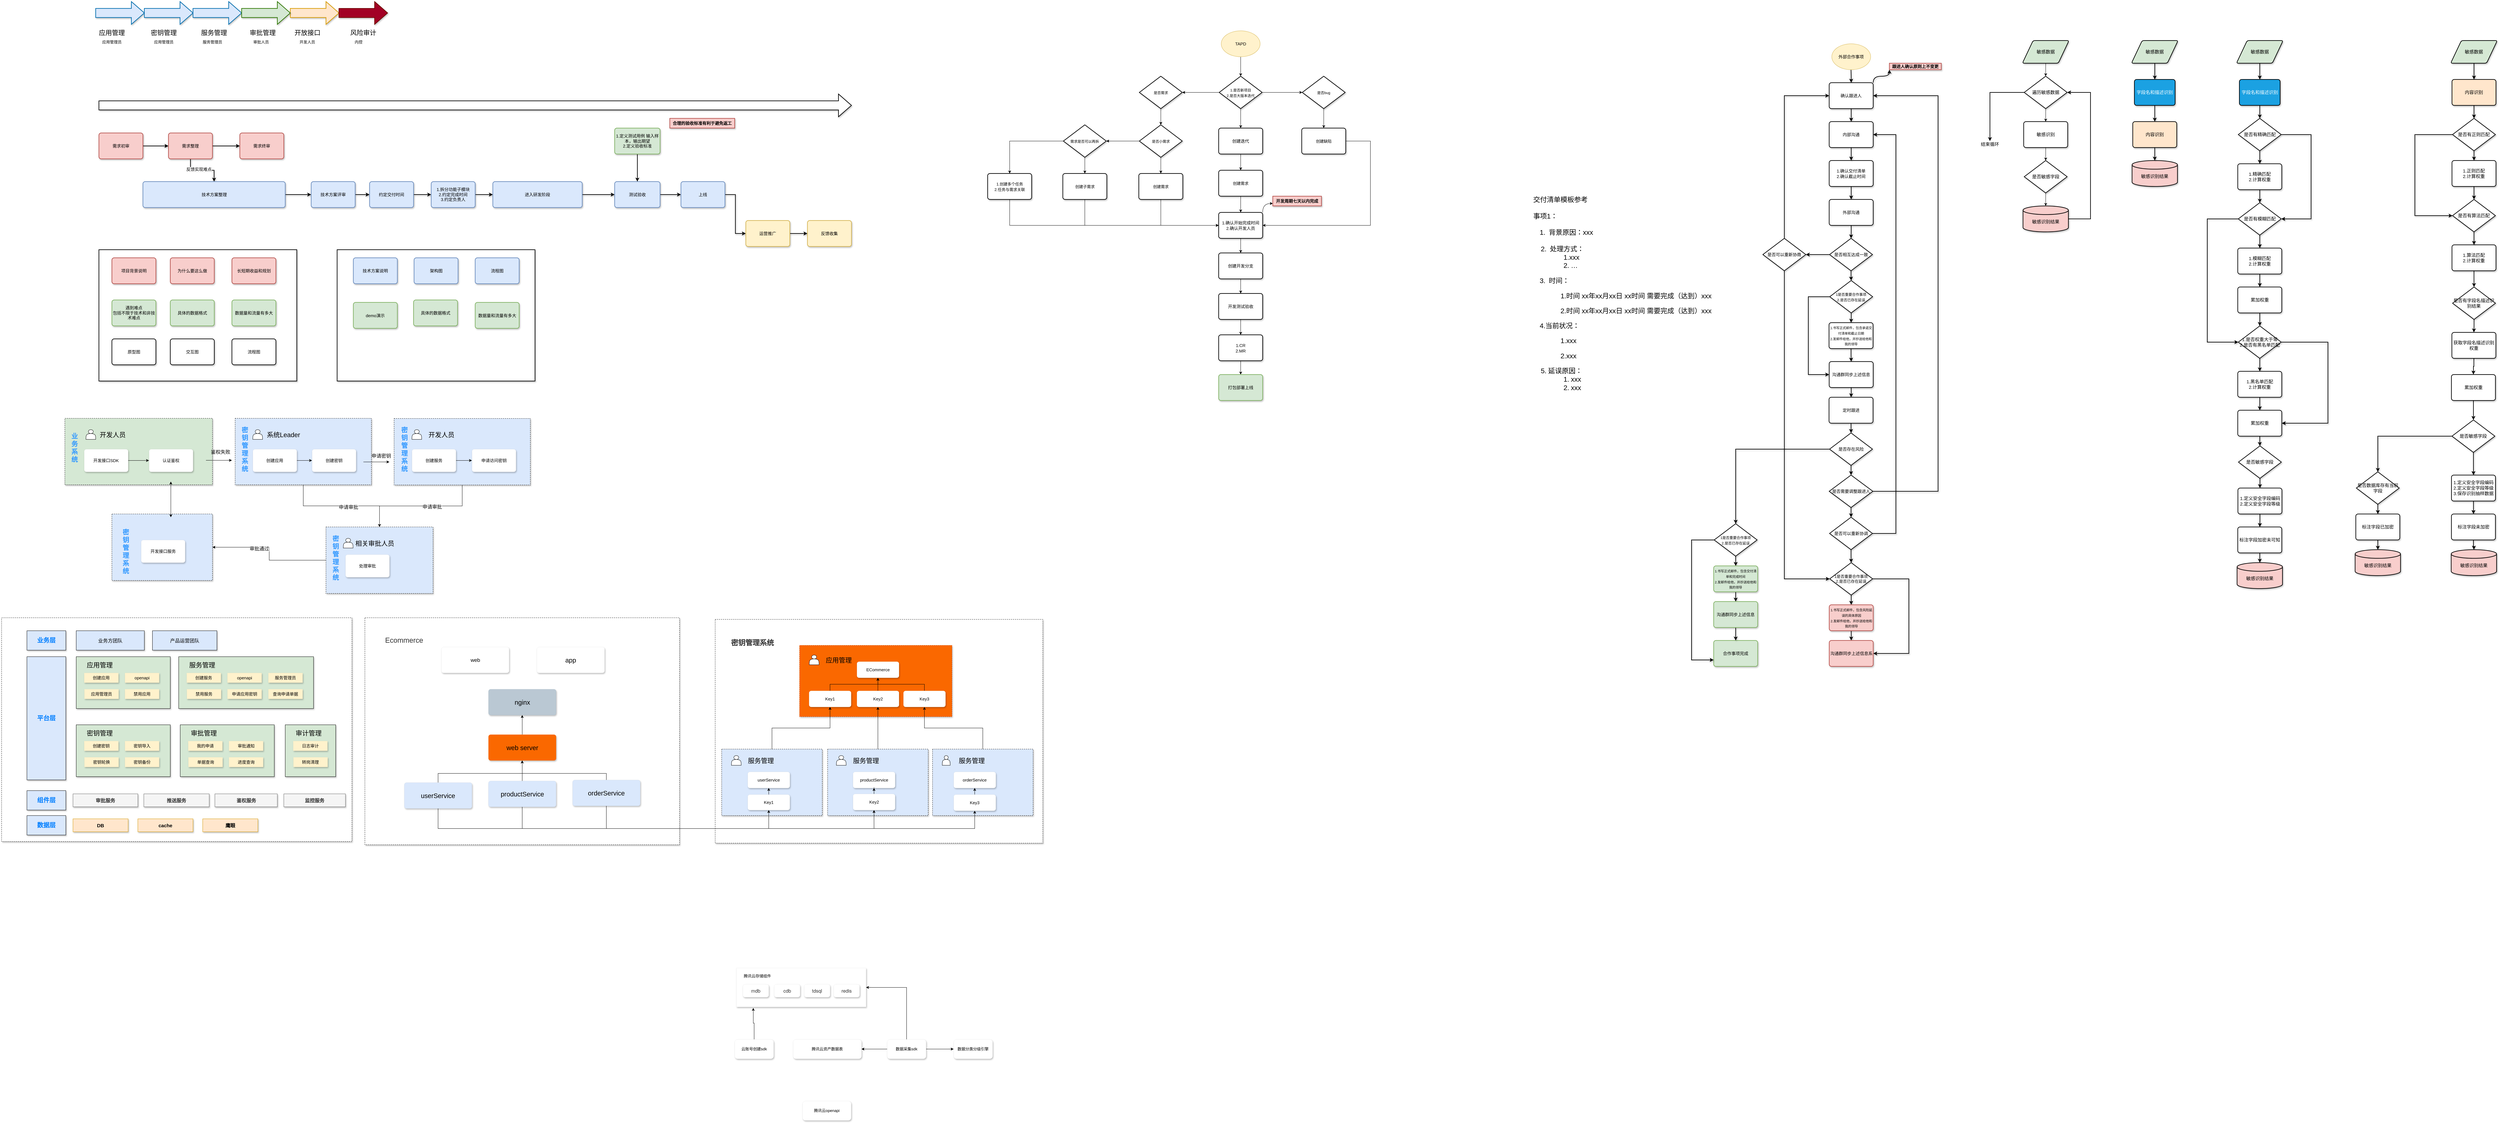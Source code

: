 <mxfile version="17.4.5" type="github">
  <diagram id="_NVqnbQQ9h0dMKhQ7ydW" name="Page-1">
    <mxGraphModel dx="7654" dy="546" grid="1" gridSize="10" guides="1" tooltips="1" connect="1" arrows="1" fold="1" page="1" pageScale="1" pageWidth="827" pageHeight="1169" math="0" shadow="0">
      <root>
        <mxCell id="0" />
        <mxCell id="1" parent="0" />
        <mxCell id="TWLzpkab2mWhmV8aygny-3" style="edgeStyle=orthogonalEdgeStyle;rounded=0;orthogonalLoop=1;jettySize=auto;html=1;entryX=0.5;entryY=0;entryDx=0;entryDy=0;sketch=0;shadow=1;strokeWidth=2;labelBorderColor=none;fontSize=14;" parent="1" source="TWLzpkab2mWhmV8aygny-4" target="TWLzpkab2mWhmV8aygny-6" edge="1">
          <mxGeometry relative="1" as="geometry" />
        </mxCell>
        <mxCell id="TWLzpkab2mWhmV8aygny-4" value="敏感数据" style="shape=parallelogram;html=1;strokeWidth=2;perimeter=parallelogramPerimeter;whiteSpace=wrap;rounded=1;arcSize=12;size=0.23;fillColor=#d5e8d4;sketch=0;shadow=1;labelBorderColor=none;fontSize=14;" parent="1" vertex="1">
          <mxGeometry x="166.25" y="610" width="143.75" height="70" as="geometry" />
        </mxCell>
        <mxCell id="TWLzpkab2mWhmV8aygny-5" style="edgeStyle=orthogonalEdgeStyle;rounded=0;orthogonalLoop=1;jettySize=auto;html=1;entryX=0.5;entryY=0;entryDx=0;entryDy=0;sketch=0;shadow=1;strokeWidth=2;labelBorderColor=none;fontSize=14;" parent="1" source="TWLzpkab2mWhmV8aygny-6" target="TWLzpkab2mWhmV8aygny-9" edge="1">
          <mxGeometry relative="1" as="geometry" />
        </mxCell>
        <mxCell id="TWLzpkab2mWhmV8aygny-6" value="字段名和描述识别" style="rounded=1;whiteSpace=wrap;html=1;absoluteArcSize=1;arcSize=14;strokeWidth=2;fillColor=#1ba1e2;fontColor=#ffffff;sketch=0;shadow=1;labelBorderColor=none;fontSize=14;" parent="1" vertex="1">
          <mxGeometry x="175.31" y="730" width="125.62" height="80" as="geometry" />
        </mxCell>
        <mxCell id="TWLzpkab2mWhmV8aygny-7" value="&lt;br&gt;敏感识别结果" style="strokeWidth=2;html=1;shape=mxgraph.flowchart.database;whiteSpace=wrap;fillColor=#f8cecc;sketch=0;shadow=1;labelBorderColor=none;fontSize=14;" parent="1" vertex="1">
          <mxGeometry x="168.12" y="980" width="140" height="80" as="geometry" />
        </mxCell>
        <mxCell id="TWLzpkab2mWhmV8aygny-8" style="edgeStyle=orthogonalEdgeStyle;rounded=0;orthogonalLoop=1;jettySize=auto;html=1;entryX=0.5;entryY=0;entryDx=0;entryDy=0;entryPerimeter=0;sketch=0;shadow=1;strokeWidth=2;labelBorderColor=none;fontSize=14;" parent="1" source="TWLzpkab2mWhmV8aygny-9" target="TWLzpkab2mWhmV8aygny-7" edge="1">
          <mxGeometry relative="1" as="geometry" />
        </mxCell>
        <mxCell id="TWLzpkab2mWhmV8aygny-9" value="内容识别" style="rounded=1;whiteSpace=wrap;html=1;absoluteArcSize=1;arcSize=14;strokeWidth=2;fillColor=#ffe6cc;sketch=0;shadow=1;labelBorderColor=none;fontSize=14;" parent="1" vertex="1">
          <mxGeometry x="170.31" y="860" width="135.62" height="80" as="geometry" />
        </mxCell>
        <mxCell id="TWLzpkab2mWhmV8aygny-10" style="edgeStyle=orthogonalEdgeStyle;rounded=0;orthogonalLoop=1;jettySize=auto;html=1;entryX=0.5;entryY=0;entryDx=0;entryDy=0;sketch=0;shadow=1;strokeWidth=2;labelBorderColor=none;fontSize=14;" parent="1" source="TWLzpkab2mWhmV8aygny-11" target="TWLzpkab2mWhmV8aygny-13" edge="1">
          <mxGeometry relative="1" as="geometry" />
        </mxCell>
        <mxCell id="TWLzpkab2mWhmV8aygny-11" value="敏感数据" style="shape=parallelogram;html=1;strokeWidth=2;perimeter=parallelogramPerimeter;whiteSpace=wrap;rounded=1;arcSize=12;size=0.23;fillColor=#d5e8d4;sketch=0;shadow=1;labelBorderColor=none;fontSize=14;" parent="1" vertex="1">
          <mxGeometry x="1150.41" y="610" width="143.75" height="70" as="geometry" />
        </mxCell>
        <mxCell id="TWLzpkab2mWhmV8aygny-12" style="edgeStyle=orthogonalEdgeStyle;rounded=0;orthogonalLoop=1;jettySize=auto;html=1;entryX=0.5;entryY=0;entryDx=0;entryDy=0;entryPerimeter=0;sketch=0;shadow=1;strokeWidth=2;labelBorderColor=none;fontSize=14;" parent="1" source="TWLzpkab2mWhmV8aygny-13" target="TWLzpkab2mWhmV8aygny-16" edge="1">
          <mxGeometry relative="1" as="geometry" />
        </mxCell>
        <mxCell id="TWLzpkab2mWhmV8aygny-13" value="内容识别" style="rounded=1;whiteSpace=wrap;html=1;absoluteArcSize=1;arcSize=14;strokeWidth=2;fillColor=#ffe6cc;sketch=0;shadow=1;labelBorderColor=none;fontSize=14;" parent="1" vertex="1">
          <mxGeometry x="1154.47" y="730" width="135.62" height="80" as="geometry" />
        </mxCell>
        <mxCell id="TWLzpkab2mWhmV8aygny-14" value="" style="edgeStyle=orthogonalEdgeStyle;rounded=0;orthogonalLoop=1;jettySize=auto;html=1;sketch=0;shadow=1;strokeWidth=2;labelBorderColor=none;fontSize=14;" parent="1" source="TWLzpkab2mWhmV8aygny-16" target="TWLzpkab2mWhmV8aygny-18" edge="1">
          <mxGeometry relative="1" as="geometry" />
        </mxCell>
        <mxCell id="TWLzpkab2mWhmV8aygny-15" style="edgeStyle=orthogonalEdgeStyle;rounded=0;orthogonalLoop=1;jettySize=auto;html=1;exitX=0;exitY=0.5;exitDx=0;exitDy=0;exitPerimeter=0;entryX=0;entryY=0.5;entryDx=0;entryDy=0;entryPerimeter=0;sketch=0;shadow=1;strokeWidth=2;labelBorderColor=none;fontSize=14;" parent="1" source="TWLzpkab2mWhmV8aygny-16" target="TWLzpkab2mWhmV8aygny-22" edge="1">
          <mxGeometry relative="1" as="geometry">
            <Array as="points">
              <mxPoint x="1040" y="900" />
              <mxPoint x="1040" y="1150" />
            </Array>
          </mxGeometry>
        </mxCell>
        <mxCell id="TWLzpkab2mWhmV8aygny-16" value="是否有正则匹配" style="strokeWidth=2;html=1;shape=mxgraph.flowchart.decision;whiteSpace=wrap;sketch=0;shadow=1;labelBorderColor=none;fontSize=14;" parent="1" vertex="1">
          <mxGeometry x="1156.19" y="850" width="132.18" height="100" as="geometry" />
        </mxCell>
        <mxCell id="TWLzpkab2mWhmV8aygny-17" style="edgeStyle=orthogonalEdgeStyle;rounded=0;orthogonalLoop=1;jettySize=auto;html=1;entryX=0.5;entryY=0;entryDx=0;entryDy=0;entryPerimeter=0;sketch=0;shadow=1;strokeWidth=2;labelBorderColor=none;fontSize=14;" parent="1" source="TWLzpkab2mWhmV8aygny-18" target="TWLzpkab2mWhmV8aygny-22" edge="1">
          <mxGeometry relative="1" as="geometry" />
        </mxCell>
        <mxCell id="TWLzpkab2mWhmV8aygny-18" value="1.正则匹配&lt;br style=&quot;font-size: 14px;&quot;&gt;2.计算权重" style="rounded=1;whiteSpace=wrap;html=1;absoluteArcSize=1;arcSize=14;strokeWidth=2;sketch=0;shadow=1;labelBorderColor=none;fontSize=14;" parent="1" vertex="1">
          <mxGeometry x="1154.48" y="980" width="135.62" height="80" as="geometry" />
        </mxCell>
        <mxCell id="TWLzpkab2mWhmV8aygny-19" style="edgeStyle=orthogonalEdgeStyle;rounded=0;orthogonalLoop=1;jettySize=auto;html=1;entryX=0.5;entryY=0;entryDx=0;entryDy=0;entryPerimeter=0;strokeWidth=2;" parent="1" source="TWLzpkab2mWhmV8aygny-20" target="TWLzpkab2mWhmV8aygny-69" edge="1">
          <mxGeometry relative="1" as="geometry" />
        </mxCell>
        <mxCell id="TWLzpkab2mWhmV8aygny-20" value="1.算法匹配&lt;br style=&quot;font-size: 14px;&quot;&gt;2.计算权重" style="rounded=1;whiteSpace=wrap;html=1;absoluteArcSize=1;arcSize=14;strokeWidth=2;sketch=0;shadow=1;labelBorderColor=none;fontSize=14;" parent="1" vertex="1">
          <mxGeometry x="1154.47" y="1240" width="135.62" height="80" as="geometry" />
        </mxCell>
        <mxCell id="TWLzpkab2mWhmV8aygny-21" style="edgeStyle=orthogonalEdgeStyle;rounded=0;orthogonalLoop=1;jettySize=auto;html=1;entryX=0.5;entryY=0;entryDx=0;entryDy=0;sketch=0;shadow=1;strokeWidth=2;labelBorderColor=none;fontSize=14;" parent="1" source="TWLzpkab2mWhmV8aygny-22" target="TWLzpkab2mWhmV8aygny-20" edge="1">
          <mxGeometry relative="1" as="geometry" />
        </mxCell>
        <mxCell id="TWLzpkab2mWhmV8aygny-22" value="是否有算法匹配" style="strokeWidth=2;html=1;shape=mxgraph.flowchart.decision;whiteSpace=wrap;sketch=0;shadow=1;labelBorderColor=none;fontSize=14;" parent="1" vertex="1">
          <mxGeometry x="1156.19" y="1100" width="132.18" height="100" as="geometry" />
        </mxCell>
        <mxCell id="TWLzpkab2mWhmV8aygny-23" style="edgeStyle=orthogonalEdgeStyle;rounded=0;orthogonalLoop=1;jettySize=auto;html=1;entryX=0.5;entryY=0;entryDx=0;entryDy=0;entryPerimeter=0;strokeWidth=2;" parent="1" source="TWLzpkab2mWhmV8aygny-24" target="TWLzpkab2mWhmV8aygny-27" edge="1">
          <mxGeometry relative="1" as="geometry" />
        </mxCell>
        <mxCell id="TWLzpkab2mWhmV8aygny-24" value="累加权重" style="rounded=1;whiteSpace=wrap;html=1;absoluteArcSize=1;arcSize=14;strokeWidth=2;sketch=0;shadow=1;labelBorderColor=none;fontSize=14;" parent="1" vertex="1">
          <mxGeometry x="1152.75" y="1640" width="135.62" height="80" as="geometry" />
        </mxCell>
        <mxCell id="TWLzpkab2mWhmV8aygny-25" style="edgeStyle=orthogonalEdgeStyle;rounded=0;orthogonalLoop=1;jettySize=auto;html=1;entryX=0.5;entryY=0;entryDx=0;entryDy=0;entryPerimeter=0;sketch=0;shadow=1;strokeWidth=2;labelBorderColor=none;fontSize=14;" parent="1" source="TWLzpkab2mWhmV8aygny-27" target="TWLzpkab2mWhmV8aygny-29" edge="1">
          <mxGeometry relative="1" as="geometry" />
        </mxCell>
        <mxCell id="TWLzpkab2mWhmV8aygny-26" style="edgeStyle=orthogonalEdgeStyle;rounded=0;orthogonalLoop=1;jettySize=auto;html=1;entryX=0.5;entryY=0;entryDx=0;entryDy=0;sketch=0;shadow=1;strokeWidth=2;labelBorderColor=none;fontSize=14;" parent="1" source="TWLzpkab2mWhmV8aygny-27" target="TWLzpkab2mWhmV8aygny-64" edge="1">
          <mxGeometry relative="1" as="geometry" />
        </mxCell>
        <mxCell id="TWLzpkab2mWhmV8aygny-27" value="是否敏感字段" style="strokeWidth=2;html=1;shape=mxgraph.flowchart.decision;whiteSpace=wrap;sketch=0;shadow=1;labelBorderColor=none;fontSize=14;" parent="1" vertex="1">
          <mxGeometry x="1154.48" y="1780" width="132.18" height="100" as="geometry" />
        </mxCell>
        <mxCell id="TWLzpkab2mWhmV8aygny-28" style="edgeStyle=orthogonalEdgeStyle;rounded=0;orthogonalLoop=1;jettySize=auto;html=1;entryX=0.5;entryY=0;entryDx=0;entryDy=0;sketch=0;shadow=1;strokeWidth=2;labelBorderColor=none;fontSize=14;" parent="1" source="TWLzpkab2mWhmV8aygny-29" target="TWLzpkab2mWhmV8aygny-31" edge="1">
          <mxGeometry relative="1" as="geometry" />
        </mxCell>
        <mxCell id="TWLzpkab2mWhmV8aygny-29" value="是否数据库存有当前字段" style="strokeWidth=2;html=1;shape=mxgraph.flowchart.decision;whiteSpace=wrap;sketch=0;shadow=1;labelBorderColor=none;fontSize=14;" parent="1" vertex="1">
          <mxGeometry x="859.7" y="1940" width="132.18" height="100" as="geometry" />
        </mxCell>
        <mxCell id="TWLzpkab2mWhmV8aygny-30" style="edgeStyle=orthogonalEdgeStyle;rounded=0;orthogonalLoop=1;jettySize=auto;html=1;entryX=0.5;entryY=0;entryDx=0;entryDy=0;entryPerimeter=0;sketch=0;shadow=1;strokeWidth=2;labelBorderColor=none;fontSize=14;" parent="1" source="TWLzpkab2mWhmV8aygny-31" target="TWLzpkab2mWhmV8aygny-32" edge="1">
          <mxGeometry relative="1" as="geometry" />
        </mxCell>
        <mxCell id="TWLzpkab2mWhmV8aygny-31" value="标注字段已加密" style="rounded=1;whiteSpace=wrap;html=1;absoluteArcSize=1;arcSize=14;strokeWidth=2;sketch=0;shadow=1;labelBorderColor=none;fontSize=14;" parent="1" vertex="1">
          <mxGeometry x="857.98" y="2070" width="135.62" height="80" as="geometry" />
        </mxCell>
        <mxCell id="TWLzpkab2mWhmV8aygny-32" value="&lt;br&gt;敏感识别结果" style="strokeWidth=2;html=1;shape=mxgraph.flowchart.database;whiteSpace=wrap;fillColor=#f8cecc;sketch=0;shadow=1;labelBorderColor=none;fontSize=14;" parent="1" vertex="1">
          <mxGeometry x="855.79" y="2180" width="140" height="80" as="geometry" />
        </mxCell>
        <mxCell id="TWLzpkab2mWhmV8aygny-33" style="edgeStyle=orthogonalEdgeStyle;rounded=0;orthogonalLoop=1;jettySize=auto;html=1;entryX=0.5;entryY=0;entryDx=0;entryDy=0;sketch=0;shadow=1;strokeWidth=2;labelBorderColor=none;fontSize=14;" parent="1" source="TWLzpkab2mWhmV8aygny-34" target="TWLzpkab2mWhmV8aygny-36" edge="1">
          <mxGeometry relative="1" as="geometry" />
        </mxCell>
        <mxCell id="TWLzpkab2mWhmV8aygny-34" value="敏感数据" style="shape=parallelogram;html=1;strokeWidth=2;perimeter=parallelogramPerimeter;whiteSpace=wrap;rounded=1;arcSize=12;size=0.23;fillColor=#d5e8d4;sketch=0;shadow=1;labelBorderColor=none;fontSize=14;" parent="1" vertex="1">
          <mxGeometry x="490" y="610" width="143.75" height="70" as="geometry" />
        </mxCell>
        <mxCell id="TWLzpkab2mWhmV8aygny-35" style="edgeStyle=orthogonalEdgeStyle;rounded=0;orthogonalLoop=1;jettySize=auto;html=1;entryX=0.5;entryY=0;entryDx=0;entryDy=0;entryPerimeter=0;sketch=0;shadow=1;strokeWidth=2;labelBorderColor=none;fontSize=14;" parent="1" source="TWLzpkab2mWhmV8aygny-36" target="TWLzpkab2mWhmV8aygny-39" edge="1">
          <mxGeometry relative="1" as="geometry" />
        </mxCell>
        <mxCell id="TWLzpkab2mWhmV8aygny-36" value="字段名和描述识别" style="rounded=1;whiteSpace=wrap;html=1;absoluteArcSize=1;arcSize=14;strokeWidth=2;fillColor=#1ba1e2;fontColor=#ffffff;sketch=0;shadow=1;labelBorderColor=none;fontSize=14;" parent="1" vertex="1">
          <mxGeometry x="499.06" y="730" width="125.62" height="80" as="geometry" />
        </mxCell>
        <mxCell id="TWLzpkab2mWhmV8aygny-37" style="edgeStyle=orthogonalEdgeStyle;rounded=0;orthogonalLoop=1;jettySize=auto;html=1;entryX=0.5;entryY=0;entryDx=0;entryDy=0;sketch=0;shadow=1;strokeWidth=2;labelBorderColor=none;fontSize=14;" parent="1" source="TWLzpkab2mWhmV8aygny-39" target="TWLzpkab2mWhmV8aygny-41" edge="1">
          <mxGeometry relative="1" as="geometry" />
        </mxCell>
        <mxCell id="TWLzpkab2mWhmV8aygny-38" style="edgeStyle=orthogonalEdgeStyle;rounded=0;orthogonalLoop=1;jettySize=auto;html=1;entryX=1;entryY=0.5;entryDx=0;entryDy=0;entryPerimeter=0;sketch=0;shadow=1;strokeWidth=2;labelBorderColor=none;fontSize=14;" parent="1" source="TWLzpkab2mWhmV8aygny-39" target="TWLzpkab2mWhmV8aygny-44" edge="1">
          <mxGeometry relative="1" as="geometry">
            <Array as="points">
              <mxPoint x="720" y="900.0" />
              <mxPoint x="720" y="1160" />
            </Array>
          </mxGeometry>
        </mxCell>
        <mxCell id="TWLzpkab2mWhmV8aygny-39" value="是否有精确匹配" style="strokeWidth=2;html=1;shape=mxgraph.flowchart.decision;whiteSpace=wrap;sketch=0;shadow=1;labelBorderColor=none;fontSize=14;" parent="1" vertex="1">
          <mxGeometry x="495.78" y="850" width="132.18" height="100" as="geometry" />
        </mxCell>
        <mxCell id="TWLzpkab2mWhmV8aygny-40" style="edgeStyle=orthogonalEdgeStyle;rounded=0;orthogonalLoop=1;jettySize=auto;html=1;entryX=0.5;entryY=0;entryDx=0;entryDy=0;entryPerimeter=0;sketch=0;shadow=1;strokeWidth=2;labelBorderColor=none;fontSize=14;" parent="1" source="TWLzpkab2mWhmV8aygny-41" target="TWLzpkab2mWhmV8aygny-44" edge="1">
          <mxGeometry relative="1" as="geometry">
            <mxPoint x="561.88" y="1130.0" as="targetPoint" />
          </mxGeometry>
        </mxCell>
        <mxCell id="TWLzpkab2mWhmV8aygny-41" value="1.精确匹配&lt;br style=&quot;font-size: 14px;&quot;&gt;2.计算权重" style="rounded=1;whiteSpace=wrap;html=1;absoluteArcSize=1;arcSize=14;strokeWidth=2;sketch=0;shadow=1;labelBorderColor=none;fontSize=14;" parent="1" vertex="1">
          <mxGeometry x="494.07" y="990" width="135.62" height="80" as="geometry" />
        </mxCell>
        <mxCell id="TWLzpkab2mWhmV8aygny-42" style="edgeStyle=orthogonalEdgeStyle;rounded=0;orthogonalLoop=1;jettySize=auto;html=1;entryX=0.5;entryY=0;entryDx=0;entryDy=0;sketch=0;shadow=1;strokeWidth=2;labelBorderColor=none;fontSize=14;" parent="1" source="TWLzpkab2mWhmV8aygny-44" target="TWLzpkab2mWhmV8aygny-46" edge="1">
          <mxGeometry relative="1" as="geometry" />
        </mxCell>
        <mxCell id="TWLzpkab2mWhmV8aygny-43" style="edgeStyle=orthogonalEdgeStyle;rounded=0;orthogonalLoop=1;jettySize=auto;html=1;entryX=0;entryY=0.5;entryDx=0;entryDy=0;entryPerimeter=0;sketch=0;shadow=1;strokeWidth=2;labelBorderColor=none;fontSize=14;" parent="1" source="TWLzpkab2mWhmV8aygny-44" target="TWLzpkab2mWhmV8aygny-49" edge="1">
          <mxGeometry relative="1" as="geometry">
            <Array as="points">
              <mxPoint x="400" y="1160" />
              <mxPoint x="400" y="1540" />
            </Array>
          </mxGeometry>
        </mxCell>
        <mxCell id="TWLzpkab2mWhmV8aygny-44" value="是否有模糊匹配" style="strokeWidth=2;html=1;shape=mxgraph.flowchart.decision;whiteSpace=wrap;sketch=0;shadow=1;labelBorderColor=none;fontSize=14;" parent="1" vertex="1">
          <mxGeometry x="495.79" y="1110" width="132.18" height="100" as="geometry" />
        </mxCell>
        <mxCell id="TWLzpkab2mWhmV8aygny-45" style="edgeStyle=orthogonalEdgeStyle;rounded=0;orthogonalLoop=1;jettySize=auto;html=1;entryX=0.5;entryY=0;entryDx=0;entryDy=0;sketch=0;shadow=1;strokeWidth=2;labelBorderColor=none;fontSize=14;" parent="1" source="TWLzpkab2mWhmV8aygny-46" target="TWLzpkab2mWhmV8aygny-53" edge="1">
          <mxGeometry relative="1" as="geometry">
            <mxPoint x="561.87" y="1540" as="targetPoint" />
          </mxGeometry>
        </mxCell>
        <mxCell id="TWLzpkab2mWhmV8aygny-46" value="1.模糊匹配&lt;br style=&quot;font-size: 14px;&quot;&gt;2.计算权重" style="rounded=1;whiteSpace=wrap;html=1;absoluteArcSize=1;arcSize=14;strokeWidth=2;sketch=0;shadow=1;labelBorderColor=none;fontSize=14;" parent="1" vertex="1">
          <mxGeometry x="494.05" y="1250" width="135.62" height="80" as="geometry" />
        </mxCell>
        <mxCell id="TWLzpkab2mWhmV8aygny-47" style="edgeStyle=orthogonalEdgeStyle;rounded=0;orthogonalLoop=1;jettySize=auto;html=1;entryX=0.5;entryY=0;entryDx=0;entryDy=0;sketch=0;shadow=1;strokeWidth=2;labelBorderColor=none;fontSize=14;" parent="1" source="TWLzpkab2mWhmV8aygny-49" target="TWLzpkab2mWhmV8aygny-51" edge="1">
          <mxGeometry relative="1" as="geometry" />
        </mxCell>
        <mxCell id="TWLzpkab2mWhmV8aygny-48" style="edgeStyle=orthogonalEdgeStyle;rounded=0;orthogonalLoop=1;jettySize=auto;html=1;entryX=1;entryY=0.5;entryDx=0;entryDy=0;sketch=0;shadow=1;strokeWidth=2;labelBorderColor=none;fontSize=14;" parent="1" source="TWLzpkab2mWhmV8aygny-49" target="TWLzpkab2mWhmV8aygny-55" edge="1">
          <mxGeometry relative="1" as="geometry">
            <Array as="points">
              <mxPoint x="772" y="1540" />
              <mxPoint x="772" y="1790" />
            </Array>
          </mxGeometry>
        </mxCell>
        <mxCell id="TWLzpkab2mWhmV8aygny-49" value="1.是否权重大于零&lt;br style=&quot;font-size: 14px;&quot;&gt;2.是否有黑名单匹配" style="strokeWidth=2;html=1;shape=mxgraph.flowchart.decision;whiteSpace=wrap;sketch=0;shadow=1;labelBorderColor=none;fontSize=14;" parent="1" vertex="1">
          <mxGeometry x="495.79" y="1490" width="132.18" height="100" as="geometry" />
        </mxCell>
        <mxCell id="TWLzpkab2mWhmV8aygny-50" style="edgeStyle=orthogonalEdgeStyle;rounded=0;orthogonalLoop=1;jettySize=auto;html=1;entryX=0.5;entryY=0;entryDx=0;entryDy=0;sketch=0;shadow=1;strokeWidth=2;labelBorderColor=none;fontSize=14;" parent="1" source="TWLzpkab2mWhmV8aygny-51" target="TWLzpkab2mWhmV8aygny-55" edge="1">
          <mxGeometry relative="1" as="geometry">
            <mxPoint x="564.07" y="1770" as="targetPoint" />
          </mxGeometry>
        </mxCell>
        <mxCell id="TWLzpkab2mWhmV8aygny-51" value="1.黑名单匹配&lt;br style=&quot;font-size: 14px;&quot;&gt;2.计算权重" style="rounded=1;whiteSpace=wrap;html=1;absoluteArcSize=1;arcSize=14;strokeWidth=2;sketch=0;shadow=1;labelBorderColor=none;fontSize=14;" parent="1" vertex="1">
          <mxGeometry x="494.05" y="1630" width="135.62" height="80" as="geometry" />
        </mxCell>
        <mxCell id="TWLzpkab2mWhmV8aygny-52" style="edgeStyle=orthogonalEdgeStyle;rounded=0;orthogonalLoop=1;jettySize=auto;html=1;entryX=0.5;entryY=0;entryDx=0;entryDy=0;entryPerimeter=0;sketch=0;shadow=1;strokeWidth=2;labelBorderColor=none;fontSize=14;" parent="1" source="TWLzpkab2mWhmV8aygny-53" target="TWLzpkab2mWhmV8aygny-49" edge="1">
          <mxGeometry relative="1" as="geometry" />
        </mxCell>
        <mxCell id="TWLzpkab2mWhmV8aygny-53" value="累加权重" style="rounded=1;whiteSpace=wrap;html=1;absoluteArcSize=1;arcSize=14;strokeWidth=2;sketch=0;shadow=1;labelBorderColor=none;fontSize=14;" parent="1" vertex="1">
          <mxGeometry x="494.05" y="1370" width="135.62" height="80" as="geometry" />
        </mxCell>
        <mxCell id="TWLzpkab2mWhmV8aygny-54" style="edgeStyle=orthogonalEdgeStyle;rounded=0;orthogonalLoop=1;jettySize=auto;html=1;entryX=0.5;entryY=0;entryDx=0;entryDy=0;entryPerimeter=0;sketch=0;shadow=1;strokeWidth=2;labelBorderColor=none;fontSize=14;" parent="1" source="TWLzpkab2mWhmV8aygny-55" target="TWLzpkab2mWhmV8aygny-57" edge="1">
          <mxGeometry relative="1" as="geometry" />
        </mxCell>
        <mxCell id="TWLzpkab2mWhmV8aygny-55" value="累加权重" style="rounded=1;whiteSpace=wrap;html=1;absoluteArcSize=1;arcSize=14;strokeWidth=2;sketch=0;shadow=1;labelBorderColor=none;fontSize=14;" parent="1" vertex="1">
          <mxGeometry x="494.05" y="1750" width="135.62" height="80" as="geometry" />
        </mxCell>
        <mxCell id="TWLzpkab2mWhmV8aygny-56" style="edgeStyle=orthogonalEdgeStyle;rounded=0;orthogonalLoop=1;jettySize=auto;html=1;entryX=0.5;entryY=0;entryDx=0;entryDy=0;sketch=0;shadow=1;strokeWidth=2;labelBorderColor=none;fontSize=14;" parent="1" source="TWLzpkab2mWhmV8aygny-57" target="TWLzpkab2mWhmV8aygny-59" edge="1">
          <mxGeometry relative="1" as="geometry" />
        </mxCell>
        <mxCell id="TWLzpkab2mWhmV8aygny-57" value="是否敏感字段" style="strokeWidth=2;html=1;shape=mxgraph.flowchart.decision;whiteSpace=wrap;sketch=0;shadow=1;labelBorderColor=none;fontSize=14;" parent="1" vertex="1">
          <mxGeometry x="496.25" y="1860" width="132.18" height="100" as="geometry" />
        </mxCell>
        <mxCell id="TWLzpkab2mWhmV8aygny-58" style="edgeStyle=orthogonalEdgeStyle;rounded=0;orthogonalLoop=1;jettySize=auto;html=1;entryX=0.5;entryY=0;entryDx=0;entryDy=0;sketch=0;shadow=1;strokeWidth=2;labelBorderColor=none;fontSize=14;" parent="1" source="TWLzpkab2mWhmV8aygny-59" target="TWLzpkab2mWhmV8aygny-61" edge="1">
          <mxGeometry relative="1" as="geometry">
            <mxPoint x="564.05" y="2130" as="targetPoint" />
          </mxGeometry>
        </mxCell>
        <mxCell id="TWLzpkab2mWhmV8aygny-59" value="1.定义安全字段编码&lt;br style=&quot;font-size: 14px;&quot;&gt;2.定义安全字段等级" style="rounded=1;whiteSpace=wrap;html=1;absoluteArcSize=1;arcSize=14;strokeWidth=2;sketch=0;shadow=1;labelBorderColor=none;fontSize=14;" parent="1" vertex="1">
          <mxGeometry x="494.53" y="1990" width="135.62" height="80" as="geometry" />
        </mxCell>
        <mxCell id="TWLzpkab2mWhmV8aygny-60" style="edgeStyle=orthogonalEdgeStyle;rounded=0;orthogonalLoop=1;jettySize=auto;html=1;entryX=0.5;entryY=0;entryDx=0;entryDy=0;entryPerimeter=0;sketch=0;shadow=1;strokeWidth=2;labelBorderColor=none;fontSize=14;" parent="1" source="TWLzpkab2mWhmV8aygny-61" target="TWLzpkab2mWhmV8aygny-62" edge="1">
          <mxGeometry relative="1" as="geometry" />
        </mxCell>
        <mxCell id="TWLzpkab2mWhmV8aygny-61" value="标注字段加密未可知" style="rounded=1;whiteSpace=wrap;html=1;absoluteArcSize=1;arcSize=14;strokeWidth=2;sketch=0;shadow=1;labelBorderColor=none;fontSize=14;" parent="1" vertex="1">
          <mxGeometry x="494.07" y="2110" width="135.62" height="80" as="geometry" />
        </mxCell>
        <mxCell id="TWLzpkab2mWhmV8aygny-62" value="&lt;br&gt;敏感识别结果" style="strokeWidth=2;html=1;shape=mxgraph.flowchart.database;whiteSpace=wrap;fillColor=#f8cecc;sketch=0;shadow=1;labelBorderColor=none;fontSize=14;" parent="1" vertex="1">
          <mxGeometry x="491.88" y="2220" width="140" height="80" as="geometry" />
        </mxCell>
        <mxCell id="TWLzpkab2mWhmV8aygny-63" style="edgeStyle=orthogonalEdgeStyle;rounded=0;orthogonalLoop=1;jettySize=auto;html=1;entryX=0.5;entryY=0;entryDx=0;entryDy=0;sketch=0;shadow=1;strokeWidth=2;labelBorderColor=none;fontSize=14;" parent="1" source="TWLzpkab2mWhmV8aygny-64" target="TWLzpkab2mWhmV8aygny-66" edge="1">
          <mxGeometry relative="1" as="geometry">
            <mxPoint x="1226.33" y="2090" as="targetPoint" />
          </mxGeometry>
        </mxCell>
        <mxCell id="TWLzpkab2mWhmV8aygny-64" value="1.定义安全字段编码&lt;br style=&quot;font-size: 14px;&quot;&gt;2.定义安全字段等级&lt;br style=&quot;font-size: 14px;&quot;&gt;3.保存识别抽样数据" style="rounded=1;whiteSpace=wrap;html=1;absoluteArcSize=1;arcSize=14;strokeWidth=2;sketch=0;shadow=1;labelBorderColor=none;fontSize=14;" parent="1" vertex="1">
          <mxGeometry x="1152.91" y="1950" width="135.62" height="80" as="geometry" />
        </mxCell>
        <mxCell id="TWLzpkab2mWhmV8aygny-65" style="edgeStyle=orthogonalEdgeStyle;rounded=0;orthogonalLoop=1;jettySize=auto;html=1;entryX=0.5;entryY=0;entryDx=0;entryDy=0;entryPerimeter=0;sketch=0;shadow=1;strokeWidth=2;labelBorderColor=none;fontSize=14;" parent="1" source="TWLzpkab2mWhmV8aygny-66" target="TWLzpkab2mWhmV8aygny-67" edge="1">
          <mxGeometry relative="1" as="geometry" />
        </mxCell>
        <mxCell id="TWLzpkab2mWhmV8aygny-66" value="标注字段未加密" style="rounded=1;whiteSpace=wrap;html=1;absoluteArcSize=1;arcSize=14;strokeWidth=2;sketch=0;shadow=1;labelBorderColor=none;fontSize=14;" parent="1" vertex="1">
          <mxGeometry x="1152.75" y="2070" width="135.62" height="80" as="geometry" />
        </mxCell>
        <mxCell id="TWLzpkab2mWhmV8aygny-67" value="&lt;br&gt;敏感识别结果" style="strokeWidth=2;html=1;shape=mxgraph.flowchart.database;whiteSpace=wrap;fillColor=#f8cecc;sketch=0;shadow=1;labelBorderColor=none;fontSize=14;" parent="1" vertex="1">
          <mxGeometry x="1151.97" y="2180" width="140" height="80" as="geometry" />
        </mxCell>
        <mxCell id="TWLzpkab2mWhmV8aygny-68" value="" style="edgeStyle=orthogonalEdgeStyle;rounded=0;orthogonalLoop=1;jettySize=auto;html=1;strokeWidth=2;" parent="1" source="TWLzpkab2mWhmV8aygny-69" target="TWLzpkab2mWhmV8aygny-71" edge="1">
          <mxGeometry relative="1" as="geometry" />
        </mxCell>
        <mxCell id="TWLzpkab2mWhmV8aygny-69" value="是否有字段名描述识别结果" style="strokeWidth=2;html=1;shape=mxgraph.flowchart.decision;whiteSpace=wrap;sketch=0;shadow=1;labelBorderColor=none;fontSize=14;" parent="1" vertex="1">
          <mxGeometry x="1156.35" y="1370" width="132.18" height="100" as="geometry" />
        </mxCell>
        <mxCell id="TWLzpkab2mWhmV8aygny-70" value="" style="edgeStyle=orthogonalEdgeStyle;rounded=0;orthogonalLoop=1;jettySize=auto;html=1;strokeWidth=2;" parent="1" source="TWLzpkab2mWhmV8aygny-71" target="TWLzpkab2mWhmV8aygny-24" edge="1">
          <mxGeometry relative="1" as="geometry" />
        </mxCell>
        <mxCell id="TWLzpkab2mWhmV8aygny-71" value="获取字段名描述识别权重" style="rounded=1;whiteSpace=wrap;html=1;absoluteArcSize=1;arcSize=14;strokeWidth=2;sketch=0;shadow=1;labelBorderColor=none;fontSize=14;" parent="1" vertex="1">
          <mxGeometry x="1154.16" y="1510" width="135.62" height="80" as="geometry" />
        </mxCell>
        <mxCell id="TWLzpkab2mWhmV8aygny-72" style="edgeStyle=orthogonalEdgeStyle;rounded=0;orthogonalLoop=1;jettySize=auto;html=1;entryX=0.5;entryY=0;entryDx=0;entryDy=0;entryPerimeter=0;" parent="1" source="TWLzpkab2mWhmV8aygny-73" target="TWLzpkab2mWhmV8aygny-82" edge="1">
          <mxGeometry relative="1" as="geometry">
            <mxPoint x="-98.13" y="730" as="targetPoint" />
          </mxGeometry>
        </mxCell>
        <mxCell id="TWLzpkab2mWhmV8aygny-73" value="敏感数据" style="shape=parallelogram;html=1;strokeWidth=2;perimeter=parallelogramPerimeter;whiteSpace=wrap;rounded=1;arcSize=12;size=0.23;fillColor=#d5e8d4;sketch=0;shadow=1;labelBorderColor=none;fontSize=14;" parent="1" vertex="1">
          <mxGeometry x="-170" y="610" width="143.75" height="70" as="geometry" />
        </mxCell>
        <mxCell id="TWLzpkab2mWhmV8aygny-74" style="edgeStyle=orthogonalEdgeStyle;rounded=0;orthogonalLoop=1;jettySize=auto;html=1;entryX=0.5;entryY=0;entryDx=0;entryDy=0;entryPerimeter=0;" parent="1" source="TWLzpkab2mWhmV8aygny-75" target="TWLzpkab2mWhmV8aygny-77" edge="1">
          <mxGeometry relative="1" as="geometry" />
        </mxCell>
        <mxCell id="TWLzpkab2mWhmV8aygny-75" value="敏感识别" style="rounded=1;whiteSpace=wrap;html=1;absoluteArcSize=1;arcSize=14;strokeWidth=2;sketch=0;shadow=1;labelBorderColor=none;fontSize=14;" parent="1" vertex="1">
          <mxGeometry x="-165.94" y="860" width="135.62" height="80" as="geometry" />
        </mxCell>
        <mxCell id="TWLzpkab2mWhmV8aygny-76" style="edgeStyle=orthogonalEdgeStyle;rounded=0;orthogonalLoop=1;jettySize=auto;html=1;entryX=0.5;entryY=0;entryDx=0;entryDy=0;entryPerimeter=0;" parent="1" source="TWLzpkab2mWhmV8aygny-77" target="TWLzpkab2mWhmV8aygny-79" edge="1">
          <mxGeometry relative="1" as="geometry" />
        </mxCell>
        <mxCell id="TWLzpkab2mWhmV8aygny-77" value="是否敏感字段" style="strokeWidth=2;html=1;shape=mxgraph.flowchart.decision;whiteSpace=wrap;sketch=0;shadow=1;labelBorderColor=none;fontSize=14;" parent="1" vertex="1">
          <mxGeometry x="-164.22" y="980" width="132.18" height="100" as="geometry" />
        </mxCell>
        <mxCell id="TWLzpkab2mWhmV8aygny-78" style="edgeStyle=orthogonalEdgeStyle;rounded=0;orthogonalLoop=1;jettySize=auto;html=1;entryX=1;entryY=0.5;entryDx=0;entryDy=0;entryPerimeter=0;strokeWidth=2;" parent="1" source="TWLzpkab2mWhmV8aygny-79" target="TWLzpkab2mWhmV8aygny-82" edge="1">
          <mxGeometry relative="1" as="geometry">
            <Array as="points">
              <mxPoint x="40" y="1160" />
              <mxPoint x="40" y="770" />
            </Array>
          </mxGeometry>
        </mxCell>
        <mxCell id="TWLzpkab2mWhmV8aygny-79" value="&lt;br&gt;敏感识别结果" style="strokeWidth=2;html=1;shape=mxgraph.flowchart.database;whiteSpace=wrap;fillColor=#f8cecc;sketch=0;shadow=1;labelBorderColor=none;fontSize=14;" parent="1" vertex="1">
          <mxGeometry x="-168.12" y="1120" width="140" height="80" as="geometry" />
        </mxCell>
        <mxCell id="TWLzpkab2mWhmV8aygny-80" style="edgeStyle=orthogonalEdgeStyle;rounded=0;orthogonalLoop=1;jettySize=auto;html=1;entryX=0.5;entryY=0;entryDx=0;entryDy=0;" parent="1" source="TWLzpkab2mWhmV8aygny-82" target="TWLzpkab2mWhmV8aygny-75" edge="1">
          <mxGeometry relative="1" as="geometry" />
        </mxCell>
        <mxCell id="TWLzpkab2mWhmV8aygny-81" style="edgeStyle=orthogonalEdgeStyle;rounded=0;orthogonalLoop=1;jettySize=auto;html=1;entryX=0.5;entryY=0;entryDx=0;entryDy=0;strokeWidth=2;" parent="1" source="TWLzpkab2mWhmV8aygny-82" target="TWLzpkab2mWhmV8aygny-83" edge="1">
          <mxGeometry relative="1" as="geometry">
            <mxPoint x="-260" y="920" as="targetPoint" />
          </mxGeometry>
        </mxCell>
        <mxCell id="TWLzpkab2mWhmV8aygny-82" value="遍历敏感数据" style="strokeWidth=2;html=1;shape=mxgraph.flowchart.decision;whiteSpace=wrap;sketch=0;shadow=1;labelBorderColor=none;fontSize=14;" parent="1" vertex="1">
          <mxGeometry x="-164.22" y="720" width="132.18" height="100" as="geometry" />
        </mxCell>
        <mxCell id="TWLzpkab2mWhmV8aygny-83" value="结束循环" style="text;html=1;strokeColor=none;fillColor=none;align=center;verticalAlign=middle;whiteSpace=wrap;rounded=0;strokeWidth=8;fontSize=14;" parent="1" vertex="1">
          <mxGeometry x="-300" y="920" width="60" height="20" as="geometry" />
        </mxCell>
        <mxCell id="TWLzpkab2mWhmV8aygny-104" style="edgeStyle=orthogonalEdgeStyle;rounded=0;orthogonalLoop=1;jettySize=auto;html=1;entryX=0.5;entryY=0;entryDx=0;entryDy=0;shadow=1;strokeWidth=2;" parent="1" target="TWLzpkab2mWhmV8aygny-88" edge="1">
          <mxGeometry relative="1" as="geometry">
            <mxPoint x="-698.4" y="700" as="sourcePoint" />
          </mxGeometry>
        </mxCell>
        <mxCell id="TWLzpkab2mWhmV8aygny-105" style="edgeStyle=orthogonalEdgeStyle;rounded=0;orthogonalLoop=1;jettySize=auto;html=1;shadow=1;strokeWidth=2;" parent="1" source="TWLzpkab2mWhmV8aygny-88" target="TWLzpkab2mWhmV8aygny-91" edge="1">
          <mxGeometry relative="1" as="geometry" />
        </mxCell>
        <mxCell id="TWLzpkab2mWhmV8aygny-150" style="edgeStyle=orthogonalEdgeStyle;orthogonalLoop=1;jettySize=auto;html=1;exitX=1;exitY=0;exitDx=0;exitDy=0;entryX=0;entryY=1;entryDx=0;entryDy=0;fontSize=16;curved=1;shadow=1;strokeWidth=2;" parent="1" source="TWLzpkab2mWhmV8aygny-88" target="TWLzpkab2mWhmV8aygny-148" edge="1">
          <mxGeometry relative="1" as="geometry" />
        </mxCell>
        <mxCell id="TWLzpkab2mWhmV8aygny-88" value="&lt;font style=&quot;font-size: 13px&quot;&gt;确认跟进人&lt;/font&gt;" style="rounded=1;whiteSpace=wrap;html=1;absoluteArcSize=1;arcSize=14;strokeWidth=2;sketch=0;shadow=1;labelBorderColor=none;fontSize=14;" parent="1" vertex="1">
          <mxGeometry x="-765.62" y="740" width="135.62" height="80" as="geometry" />
        </mxCell>
        <mxCell id="TWLzpkab2mWhmV8aygny-107" style="edgeStyle=orthogonalEdgeStyle;rounded=0;orthogonalLoop=1;jettySize=auto;html=1;entryX=0.5;entryY=0;entryDx=0;entryDy=0;shadow=1;strokeWidth=2;" parent="1" source="TWLzpkab2mWhmV8aygny-89" target="TWLzpkab2mWhmV8aygny-90" edge="1">
          <mxGeometry relative="1" as="geometry" />
        </mxCell>
        <mxCell id="TWLzpkab2mWhmV8aygny-89" value="&lt;font style=&quot;font-size: 13px&quot;&gt;1.确认交付清单&lt;br&gt;2.确认截止时间&lt;/font&gt;" style="rounded=1;whiteSpace=wrap;html=1;absoluteArcSize=1;arcSize=14;strokeWidth=2;sketch=0;shadow=1;labelBorderColor=none;fontSize=14;" parent="1" vertex="1">
          <mxGeometry x="-765.62" y="980" width="135.62" height="80" as="geometry" />
        </mxCell>
        <mxCell id="TWLzpkab2mWhmV8aygny-108" style="edgeStyle=orthogonalEdgeStyle;rounded=0;orthogonalLoop=1;jettySize=auto;html=1;entryX=0.5;entryY=0;entryDx=0;entryDy=0;entryPerimeter=0;shadow=1;strokeWidth=2;" parent="1" source="TWLzpkab2mWhmV8aygny-90" target="TWLzpkab2mWhmV8aygny-92" edge="1">
          <mxGeometry relative="1" as="geometry" />
        </mxCell>
        <mxCell id="TWLzpkab2mWhmV8aygny-90" value="&lt;font style=&quot;font-size: 13px&quot;&gt;外部沟通&lt;/font&gt;" style="rounded=1;whiteSpace=wrap;html=1;absoluteArcSize=1;arcSize=14;strokeWidth=2;sketch=0;shadow=1;labelBorderColor=none;fontSize=14;" parent="1" vertex="1">
          <mxGeometry x="-765.62" y="1100" width="135.62" height="80" as="geometry" />
        </mxCell>
        <mxCell id="TWLzpkab2mWhmV8aygny-106" style="edgeStyle=orthogonalEdgeStyle;rounded=0;orthogonalLoop=1;jettySize=auto;html=1;entryX=0.5;entryY=0;entryDx=0;entryDy=0;shadow=1;strokeWidth=2;" parent="1" source="TWLzpkab2mWhmV8aygny-91" target="TWLzpkab2mWhmV8aygny-89" edge="1">
          <mxGeometry relative="1" as="geometry" />
        </mxCell>
        <mxCell id="TWLzpkab2mWhmV8aygny-91" value="&lt;font style=&quot;font-size: 13px&quot;&gt;内部沟通&lt;/font&gt;" style="rounded=1;whiteSpace=wrap;html=1;absoluteArcSize=1;arcSize=14;strokeWidth=2;sketch=0;shadow=1;labelBorderColor=none;fontSize=14;" parent="1" vertex="1">
          <mxGeometry x="-765.62" y="860" width="135.62" height="80" as="geometry" />
        </mxCell>
        <mxCell id="TWLzpkab2mWhmV8aygny-110" style="edgeStyle=orthogonalEdgeStyle;rounded=0;orthogonalLoop=1;jettySize=auto;html=1;shadow=1;strokeWidth=2;" parent="1" source="TWLzpkab2mWhmV8aygny-92" target="TWLzpkab2mWhmV8aygny-93" edge="1">
          <mxGeometry relative="1" as="geometry" />
        </mxCell>
        <mxCell id="TWLzpkab2mWhmV8aygny-143" style="edgeStyle=orthogonalEdgeStyle;rounded=0;orthogonalLoop=1;jettySize=auto;html=1;entryX=1;entryY=0.5;entryDx=0;entryDy=0;entryPerimeter=0;shadow=1;strokeWidth=2;" parent="1" source="TWLzpkab2mWhmV8aygny-92" target="TWLzpkab2mWhmV8aygny-142" edge="1">
          <mxGeometry relative="1" as="geometry" />
        </mxCell>
        <mxCell id="TWLzpkab2mWhmV8aygny-92" value="&lt;font style=&quot;font-size: 13px&quot;&gt;是否相互达成一致&lt;/font&gt;" style="strokeWidth=2;html=1;shape=mxgraph.flowchart.decision;whiteSpace=wrap;sketch=0;shadow=1;labelBorderColor=none;fontSize=14;" parent="1" vertex="1">
          <mxGeometry x="-764.37" y="1220" width="132.18" height="100" as="geometry" />
        </mxCell>
        <mxCell id="TWLzpkab2mWhmV8aygny-111" style="edgeStyle=orthogonalEdgeStyle;rounded=0;orthogonalLoop=1;jettySize=auto;html=1;entryX=0.5;entryY=0;entryDx=0;entryDy=0;shadow=1;strokeWidth=2;" parent="1" source="TWLzpkab2mWhmV8aygny-93" target="TWLzpkab2mWhmV8aygny-95" edge="1">
          <mxGeometry relative="1" as="geometry" />
        </mxCell>
        <mxCell id="TWLzpkab2mWhmV8aygny-121" style="edgeStyle=orthogonalEdgeStyle;rounded=0;orthogonalLoop=1;jettySize=auto;html=1;entryX=0;entryY=0.5;entryDx=0;entryDy=0;shadow=1;strokeWidth=2;" parent="1" source="TWLzpkab2mWhmV8aygny-93" target="TWLzpkab2mWhmV8aygny-96" edge="1">
          <mxGeometry relative="1" as="geometry">
            <Array as="points">
              <mxPoint x="-830" y="1400" />
              <mxPoint x="-830" y="1640" />
            </Array>
          </mxGeometry>
        </mxCell>
        <mxCell id="TWLzpkab2mWhmV8aygny-93" value="&lt;font style=&quot;font-size: 11px&quot;&gt;1是否重要合作事项&lt;br&gt;2.是否已存在延误&lt;/font&gt;" style="strokeWidth=2;html=1;shape=mxgraph.flowchart.decision;whiteSpace=wrap;sketch=0;shadow=1;labelBorderColor=none;fontSize=14;" parent="1" vertex="1">
          <mxGeometry x="-763.9" y="1350" width="132.18" height="100" as="geometry" />
        </mxCell>
        <mxCell id="TWLzpkab2mWhmV8aygny-112" style="edgeStyle=orthogonalEdgeStyle;rounded=0;orthogonalLoop=1;jettySize=auto;html=1;entryX=0.5;entryY=0;entryDx=0;entryDy=0;shadow=1;strokeWidth=2;" parent="1" source="TWLzpkab2mWhmV8aygny-95" target="TWLzpkab2mWhmV8aygny-96" edge="1">
          <mxGeometry relative="1" as="geometry" />
        </mxCell>
        <mxCell id="TWLzpkab2mWhmV8aygny-95" value="&lt;font style=&quot;font-size: 10px&quot;&gt;1.书写正式邮件，包含承诺交付清单和截止日期&lt;br&gt;2.发邮件给他，并抄送给他和我的领导&lt;br&gt;&lt;/font&gt;" style="rounded=1;whiteSpace=wrap;html=1;absoluteArcSize=1;arcSize=14;strokeWidth=2;sketch=0;shadow=1;labelBorderColor=none;fontSize=14;" parent="1" vertex="1">
          <mxGeometry x="-766.09" y="1480" width="135.62" height="80" as="geometry" />
        </mxCell>
        <mxCell id="TWLzpkab2mWhmV8aygny-113" style="edgeStyle=orthogonalEdgeStyle;rounded=0;orthogonalLoop=1;jettySize=auto;html=1;entryX=0.5;entryY=0;entryDx=0;entryDy=0;shadow=1;strokeWidth=2;" parent="1" source="TWLzpkab2mWhmV8aygny-96" target="TWLzpkab2mWhmV8aygny-97" edge="1">
          <mxGeometry relative="1" as="geometry" />
        </mxCell>
        <mxCell id="TWLzpkab2mWhmV8aygny-96" value="沟通群同步上述信息" style="rounded=1;whiteSpace=wrap;html=1;absoluteArcSize=1;arcSize=14;strokeWidth=2;sketch=0;shadow=1;labelBorderColor=none;fontSize=13;" parent="1" vertex="1">
          <mxGeometry x="-765.62" y="1600" width="135.62" height="80" as="geometry" />
        </mxCell>
        <mxCell id="TWLzpkab2mWhmV8aygny-114" style="edgeStyle=orthogonalEdgeStyle;rounded=0;orthogonalLoop=1;jettySize=auto;html=1;entryX=0.5;entryY=0;entryDx=0;entryDy=0;entryPerimeter=0;shadow=1;strokeWidth=2;" parent="1" source="TWLzpkab2mWhmV8aygny-97" target="TWLzpkab2mWhmV8aygny-98" edge="1">
          <mxGeometry relative="1" as="geometry" />
        </mxCell>
        <mxCell id="TWLzpkab2mWhmV8aygny-97" value="定时跟进" style="rounded=1;whiteSpace=wrap;html=1;absoluteArcSize=1;arcSize=14;strokeWidth=2;sketch=0;shadow=1;labelBorderColor=none;fontSize=13;" parent="1" vertex="1">
          <mxGeometry x="-766.09" y="1710" width="135.62" height="80" as="geometry" />
        </mxCell>
        <mxCell id="TWLzpkab2mWhmV8aygny-115" style="edgeStyle=orthogonalEdgeStyle;rounded=0;orthogonalLoop=1;jettySize=auto;html=1;entryX=0.5;entryY=0;entryDx=0;entryDy=0;entryPerimeter=0;shadow=1;strokeWidth=2;" parent="1" source="TWLzpkab2mWhmV8aygny-98" target="TWLzpkab2mWhmV8aygny-101" edge="1">
          <mxGeometry relative="1" as="geometry" />
        </mxCell>
        <mxCell id="TWLzpkab2mWhmV8aygny-164" style="edgeStyle=orthogonalEdgeStyle;rounded=0;orthogonalLoop=1;jettySize=auto;html=1;entryX=0.5;entryY=0;entryDx=0;entryDy=0;entryPerimeter=0;fontSize=16;shadow=1;strokeWidth=2;" parent="1" source="TWLzpkab2mWhmV8aygny-98" target="TWLzpkab2mWhmV8aygny-154" edge="1">
          <mxGeometry relative="1" as="geometry" />
        </mxCell>
        <mxCell id="TWLzpkab2mWhmV8aygny-98" value="是否存在风险" style="strokeWidth=2;html=1;shape=mxgraph.flowchart.decision;whiteSpace=wrap;sketch=0;shadow=1;labelBorderColor=none;fontSize=13;" parent="1" vertex="1">
          <mxGeometry x="-764.37" y="1820" width="132.18" height="100" as="geometry" />
        </mxCell>
        <mxCell id="TWLzpkab2mWhmV8aygny-116" style="edgeStyle=orthogonalEdgeStyle;rounded=0;orthogonalLoop=1;jettySize=auto;html=1;entryX=0.5;entryY=0;entryDx=0;entryDy=0;entryPerimeter=0;shadow=1;strokeWidth=2;" parent="1" source="TWLzpkab2mWhmV8aygny-101" target="TWLzpkab2mWhmV8aygny-102" edge="1">
          <mxGeometry relative="1" as="geometry" />
        </mxCell>
        <mxCell id="TWLzpkab2mWhmV8aygny-118" style="edgeStyle=orthogonalEdgeStyle;rounded=0;orthogonalLoop=1;jettySize=auto;html=1;shadow=1;strokeWidth=2;" parent="1" source="TWLzpkab2mWhmV8aygny-101" edge="1">
          <mxGeometry relative="1" as="geometry">
            <mxPoint x="-630" y="780" as="targetPoint" />
            <Array as="points">
              <mxPoint x="-430" y="2000" />
              <mxPoint x="-430" y="780" />
            </Array>
          </mxGeometry>
        </mxCell>
        <mxCell id="TWLzpkab2mWhmV8aygny-101" value="是否需要调整跟进人" style="strokeWidth=2;html=1;shape=mxgraph.flowchart.decision;whiteSpace=wrap;sketch=0;shadow=1;labelBorderColor=none;fontSize=13;" parent="1" vertex="1">
          <mxGeometry x="-765.47" y="1950" width="134.37" height="100" as="geometry" />
        </mxCell>
        <mxCell id="TWLzpkab2mWhmV8aygny-122" style="edgeStyle=orthogonalEdgeStyle;rounded=0;orthogonalLoop=1;jettySize=auto;html=1;entryX=1;entryY=0.5;entryDx=0;entryDy=0;shadow=1;strokeWidth=2;" parent="1" source="TWLzpkab2mWhmV8aygny-102" target="TWLzpkab2mWhmV8aygny-91" edge="1">
          <mxGeometry relative="1" as="geometry">
            <mxPoint x="-540" y="890" as="targetPoint" />
            <Array as="points">
              <mxPoint x="-560" y="2130" />
              <mxPoint x="-560" y="900" />
            </Array>
          </mxGeometry>
        </mxCell>
        <mxCell id="TWLzpkab2mWhmV8aygny-130" style="edgeStyle=orthogonalEdgeStyle;rounded=0;orthogonalLoop=1;jettySize=auto;html=1;entryX=0.5;entryY=0;entryDx=0;entryDy=0;entryPerimeter=0;shadow=1;strokeWidth=2;" parent="1" source="TWLzpkab2mWhmV8aygny-102" target="TWLzpkab2mWhmV8aygny-126" edge="1">
          <mxGeometry relative="1" as="geometry" />
        </mxCell>
        <mxCell id="TWLzpkab2mWhmV8aygny-102" value="是否可以重新协调" style="strokeWidth=2;html=1;shape=mxgraph.flowchart.decision;whiteSpace=wrap;sketch=0;shadow=1;labelBorderColor=none;fontSize=13;" parent="1" vertex="1">
          <mxGeometry x="-764.37" y="2080" width="132.18" height="100" as="geometry" />
        </mxCell>
        <mxCell id="TWLzpkab2mWhmV8aygny-133" style="edgeStyle=orthogonalEdgeStyle;rounded=0;orthogonalLoop=1;jettySize=auto;html=1;entryX=1;entryY=0.5;entryDx=0;entryDy=0;shadow=1;strokeWidth=2;" parent="1" source="TWLzpkab2mWhmV8aygny-126" target="TWLzpkab2mWhmV8aygny-132" edge="1">
          <mxGeometry relative="1" as="geometry">
            <Array as="points">
              <mxPoint x="-520" y="2270" />
              <mxPoint x="-520" y="2500" />
            </Array>
          </mxGeometry>
        </mxCell>
        <mxCell id="TWLzpkab2mWhmV8aygny-134" style="edgeStyle=orthogonalEdgeStyle;rounded=0;orthogonalLoop=1;jettySize=auto;html=1;entryX=0.5;entryY=0;entryDx=0;entryDy=0;shadow=1;strokeWidth=2;" parent="1" source="TWLzpkab2mWhmV8aygny-126" target="TWLzpkab2mWhmV8aygny-131" edge="1">
          <mxGeometry relative="1" as="geometry" />
        </mxCell>
        <mxCell id="TWLzpkab2mWhmV8aygny-126" value="&lt;font style=&quot;font-size: 12px;&quot;&gt;1是否重要合作事项&lt;br style=&quot;font-size: 12px;&quot;&gt;2.是否已存在延误&lt;/font&gt;" style="strokeWidth=2;html=1;shape=mxgraph.flowchart.decision;whiteSpace=wrap;sketch=0;shadow=1;labelBorderColor=none;fontSize=12;" parent="1" vertex="1">
          <mxGeometry x="-763.9" y="2220" width="132.18" height="100" as="geometry" />
        </mxCell>
        <mxCell id="TWLzpkab2mWhmV8aygny-136" style="edgeStyle=orthogonalEdgeStyle;rounded=0;orthogonalLoop=1;jettySize=auto;html=1;shadow=1;strokeWidth=2;" parent="1" source="TWLzpkab2mWhmV8aygny-131" target="TWLzpkab2mWhmV8aygny-132" edge="1">
          <mxGeometry relative="1" as="geometry" />
        </mxCell>
        <mxCell id="TWLzpkab2mWhmV8aygny-131" value="&lt;span style=&quot;font-size: 10px&quot;&gt;1.书写正式邮件，包含风险延误的具体原因&lt;/span&gt;&lt;br style=&quot;font-size: 10px&quot;&gt;&lt;span style=&quot;font-size: 10px&quot;&gt;2.发邮件给他，并抄送给他和我的领导&lt;/span&gt;" style="rounded=1;whiteSpace=wrap;html=1;absoluteArcSize=1;arcSize=14;strokeWidth=2;sketch=0;shadow=1;labelBorderColor=none;fontSize=14;fillColor=#f8cecc;strokeColor=#b85450;" parent="1" vertex="1">
          <mxGeometry x="-765.47" y="2350" width="135.62" height="80" as="geometry" />
        </mxCell>
        <mxCell id="TWLzpkab2mWhmV8aygny-132" value="沟通群同步上述信息系" style="rounded=1;whiteSpace=wrap;html=1;absoluteArcSize=1;arcSize=14;strokeWidth=2;sketch=0;shadow=1;labelBorderColor=none;fontSize=13;fillColor=#f8cecc;strokeColor=#b85450;" parent="1" vertex="1">
          <mxGeometry x="-765.47" y="2460" width="135.62" height="80" as="geometry" />
        </mxCell>
        <mxCell id="TWLzpkab2mWhmV8aygny-146" style="edgeStyle=orthogonalEdgeStyle;rounded=0;orthogonalLoop=1;jettySize=auto;html=1;entryX=0;entryY=0.5;entryDx=0;entryDy=0;entryPerimeter=0;shadow=1;strokeWidth=2;" parent="1" source="TWLzpkab2mWhmV8aygny-142" target="TWLzpkab2mWhmV8aygny-126" edge="1">
          <mxGeometry relative="1" as="geometry">
            <Array as="points">
              <mxPoint x="-904" y="2270" />
            </Array>
          </mxGeometry>
        </mxCell>
        <mxCell id="TWLzpkab2mWhmV8aygny-147" style="edgeStyle=orthogonalEdgeStyle;rounded=0;orthogonalLoop=1;jettySize=auto;html=1;entryX=0;entryY=0.5;entryDx=0;entryDy=0;shadow=1;strokeWidth=2;" parent="1" source="TWLzpkab2mWhmV8aygny-142" target="TWLzpkab2mWhmV8aygny-88" edge="1">
          <mxGeometry relative="1" as="geometry">
            <Array as="points">
              <mxPoint x="-904" y="780" />
            </Array>
          </mxGeometry>
        </mxCell>
        <mxCell id="TWLzpkab2mWhmV8aygny-142" value="&lt;font style=&quot;font-size: 13px&quot;&gt;是否可以重新协商&lt;/font&gt;" style="strokeWidth=2;html=1;shape=mxgraph.flowchart.decision;whiteSpace=wrap;sketch=0;shadow=1;labelBorderColor=none;fontSize=14;" parent="1" vertex="1">
          <mxGeometry x="-970" y="1220" width="132.18" height="100" as="geometry" />
        </mxCell>
        <mxCell id="TWLzpkab2mWhmV8aygny-148" value="&lt;font style=&quot;font-size: 13px&quot;&gt;跟进人确认原则上不变更&lt;/font&gt;" style="text;html=1;strokeColor=#b85450;fillColor=#f8cecc;align=center;verticalAlign=middle;whiteSpace=wrap;rounded=0;fontSize=14;fontStyle=1;shadow=1;strokeWidth=2;" parent="1" vertex="1">
          <mxGeometry x="-580" y="680" width="160" height="20" as="geometry" />
        </mxCell>
        <mxCell id="TWLzpkab2mWhmV8aygny-151" value="&lt;font style=&quot;font-size: 13px&quot;&gt;合作事项完成&lt;/font&gt;" style="rounded=1;whiteSpace=wrap;html=1;absoluteArcSize=1;arcSize=14;strokeWidth=2;sketch=0;shadow=1;labelBorderColor=none;fontSize=14;fillColor=#d5e8d4;strokeColor=#82b366;" parent="1" vertex="1">
          <mxGeometry x="-1121.72" y="2460" width="135.62" height="80" as="geometry" />
        </mxCell>
        <mxCell id="TWLzpkab2mWhmV8aygny-159" style="edgeStyle=orthogonalEdgeStyle;rounded=0;orthogonalLoop=1;jettySize=auto;html=1;entryX=0.5;entryY=0;entryDx=0;entryDy=0;fontSize=16;shadow=1;strokeWidth=2;" parent="1" source="TWLzpkab2mWhmV8aygny-154" target="TWLzpkab2mWhmV8aygny-156" edge="1">
          <mxGeometry relative="1" as="geometry" />
        </mxCell>
        <mxCell id="TWLzpkab2mWhmV8aygny-163" style="edgeStyle=orthogonalEdgeStyle;rounded=0;orthogonalLoop=1;jettySize=auto;html=1;entryX=0;entryY=0.75;entryDx=0;entryDy=0;fontSize=16;shadow=1;strokeWidth=2;" parent="1" source="TWLzpkab2mWhmV8aygny-154" target="TWLzpkab2mWhmV8aygny-151" edge="1">
          <mxGeometry relative="1" as="geometry">
            <Array as="points">
              <mxPoint x="-1190" y="2150" />
              <mxPoint x="-1190" y="2520" />
            </Array>
          </mxGeometry>
        </mxCell>
        <mxCell id="TWLzpkab2mWhmV8aygny-154" value="&lt;font style=&quot;font-size: 11px&quot;&gt;1是否重要合作事项&lt;br&gt;2.是否已存在延误&lt;/font&gt;" style="strokeWidth=2;html=1;shape=mxgraph.flowchart.decision;whiteSpace=wrap;sketch=0;shadow=1;labelBorderColor=none;fontSize=14;" parent="1" vertex="1">
          <mxGeometry x="-1120" y="2100" width="132.18" height="100" as="geometry" />
        </mxCell>
        <mxCell id="TWLzpkab2mWhmV8aygny-160" style="edgeStyle=orthogonalEdgeStyle;rounded=0;orthogonalLoop=1;jettySize=auto;html=1;entryX=0.5;entryY=0;entryDx=0;entryDy=0;fontSize=16;shadow=1;strokeWidth=2;" parent="1" source="TWLzpkab2mWhmV8aygny-156" target="TWLzpkab2mWhmV8aygny-157" edge="1">
          <mxGeometry relative="1" as="geometry" />
        </mxCell>
        <mxCell id="TWLzpkab2mWhmV8aygny-156" value="&lt;span style=&quot;font-size: 10px&quot;&gt;1.书写正式邮件，包含交付清单和完成时间&lt;/span&gt;&lt;br style=&quot;font-size: 10px&quot;&gt;&lt;span style=&quot;font-size: 10px&quot;&gt;2.发邮件给他，并抄送给他和我的领导&lt;/span&gt;" style="rounded=1;whiteSpace=wrap;html=1;absoluteArcSize=1;arcSize=14;strokeWidth=2;sketch=0;shadow=1;labelBorderColor=none;fontSize=14;fillColor=#d5e8d4;strokeColor=#82b366;" parent="1" vertex="1">
          <mxGeometry x="-1121.72" y="2230" width="135.62" height="80" as="geometry" />
        </mxCell>
        <mxCell id="TWLzpkab2mWhmV8aygny-162" style="edgeStyle=orthogonalEdgeStyle;rounded=0;orthogonalLoop=1;jettySize=auto;html=1;entryX=0.5;entryY=0;entryDx=0;entryDy=0;fontSize=16;shadow=1;strokeWidth=2;" parent="1" source="TWLzpkab2mWhmV8aygny-157" target="TWLzpkab2mWhmV8aygny-151" edge="1">
          <mxGeometry relative="1" as="geometry" />
        </mxCell>
        <mxCell id="TWLzpkab2mWhmV8aygny-157" value="&lt;font style=&quot;font-size: 13px&quot;&gt;沟通群同步上述信息&lt;/font&gt;" style="rounded=1;whiteSpace=wrap;html=1;absoluteArcSize=1;arcSize=14;strokeWidth=2;sketch=0;shadow=1;labelBorderColor=none;fontSize=14;fillColor=#d5e8d4;strokeColor=#82b366;" parent="1" vertex="1">
          <mxGeometry x="-1121.72" y="2340" width="135.62" height="80" as="geometry" />
        </mxCell>
        <mxCell id="TWLzpkab2mWhmV8aygny-165" value="&lt;p class=&quot;MsoNormal&quot; style=&quot;font-size: 21px&quot;&gt;&lt;font style=&quot;font-size: 21px&quot;&gt;交付清单模板参考&lt;span lang=&quot;EN-US&quot; style=&quot;font-family: &amp;#34;helvetica&amp;#34; , sans-serif&quot;&gt;&lt;br&gt;&lt;br&gt;&lt;/span&gt;事项&lt;span lang=&quot;EN-US&quot; style=&quot;font-family: &amp;#34;helvetica&amp;#34; , sans-serif&quot;&gt;1&lt;/span&gt;：&lt;span lang=&quot;EN-US&quot; style=&quot;font-family: &amp;#34;helvetica&amp;#34; , sans-serif&quot;&gt;&lt;/span&gt;&lt;/font&gt;&lt;/p&gt;&lt;p class=&quot;MsoListParagraph&quot; style=&quot;margin-left: 33pt ; text-indent: -18pt ; font-size: 21px&quot;&gt;&lt;font style=&quot;font-size: 21px&quot;&gt;&lt;span lang=&quot;EN-US&quot; style=&quot;font-family: &amp;#34;helvetica&amp;#34; , sans-serif&quot;&gt;1.&lt;span style=&quot;font-stretch: normal ; line-height: normal ; font-family: &amp;#34;times new roman&amp;#34;&quot;&gt;&amp;nbsp; 背景&lt;/span&gt;&lt;/span&gt;原因：&lt;span lang=&quot;EN-US&quot; style=&quot;font-family: &amp;#34;helvetica&amp;#34; , sans-serif&quot;&gt;xxx&lt;/span&gt;&lt;/font&gt;&lt;/p&gt;&lt;font style=&quot;font-size: 21px&quot;&gt;&lt;font style=&quot;font-size: 21px&quot;&gt;&lt;span lang=&quot;EN-US&quot; style=&quot;text-indent: -18pt ; font-family: &amp;#34;helvetica&amp;#34; , sans-serif&quot;&gt;&amp;nbsp; &amp;nbsp; 2.&lt;span style=&quot;font-stretch: normal ; line-height: normal ; font-family: &amp;#34;times new roman&amp;#34;&quot;&gt;&amp;nbsp; 处理&lt;/span&gt;&lt;/span&gt;&lt;span style=&quot;text-indent: -18pt&quot;&gt;方式：&lt;/span&gt;&lt;br&gt;&lt;/font&gt;&lt;font style=&quot;font-size: 21px&quot;&gt;&lt;span lang=&quot;EN-US&quot; style=&quot;text-indent: -18pt&quot;&gt;&amp;nbsp; &amp;nbsp; &amp;nbsp; &amp;nbsp; &amp;nbsp; &amp;nbsp; &amp;nbsp; &amp;nbsp; &lt;/span&gt;&lt;span lang=&quot;EN-US&quot; style=&quot;text-indent: -18pt ; font-family: &amp;#34;helvetica&amp;#34; , sans-serif&quot;&gt;1.&lt;/span&gt;&lt;span lang=&quot;EN-US&quot; style=&quot;text-indent: -18pt ; font-family: &amp;#34;helvetica&amp;#34; , sans-serif&quot;&gt;xxx&lt;/span&gt;&lt;br&gt;&lt;/font&gt;&lt;font style=&quot;font-size: 21px&quot;&gt;&lt;span lang=&quot;EN-US&quot; style=&quot;text-indent: -18pt ; font-family: &amp;#34;helvetica&amp;#34; , sans-serif&quot;&gt;&amp;nbsp; &amp;nbsp; &amp;nbsp; &amp;nbsp; &amp;nbsp; &amp;nbsp; &amp;nbsp; &amp;nbsp; 2.&lt;span style=&quot;font-stretch: normal ; line-height: normal ; font-family: &amp;#34;times new roman&amp;#34;&quot;&gt;&amp;nbsp;&lt;/span&gt;&lt;/span&gt;&lt;span lang=&quot;EN-US&quot; style=&quot;text-indent: -18pt ; font-family: &amp;#34;helvetica&amp;#34; , sans-serif&quot;&gt;…&lt;/span&gt;&lt;br&gt;&lt;/font&gt;&lt;/font&gt;&lt;p class=&quot;MsoListParagraph&quot; style=&quot;margin-left: 33pt ; text-indent: -18pt ; font-size: 21px&quot;&gt;&lt;font style=&quot;font-size: 21px&quot;&gt;&lt;span lang=&quot;EN-US&quot; style=&quot;font-family: &amp;#34;helvetica&amp;#34; , sans-serif&quot;&gt;3.&lt;span style=&quot;font-stretch: normal ; line-height: normal ; font-family: &amp;#34;times new roman&amp;#34;&quot;&gt;&amp;nbsp;&amp;nbsp;&lt;/span&gt;&lt;/span&gt;时间：&lt;/font&gt;&lt;/p&gt;&lt;p class=&quot;MsoListParagraph&quot; style=&quot;margin-left: 33pt ; text-indent: -18pt ; font-size: 21px&quot;&gt;&lt;font style=&quot;font-size: 21px&quot;&gt;&lt;span lang=&quot;EN-US&quot; style=&quot;text-indent: -18pt&quot;&gt;&amp;nbsp; &amp;nbsp; &amp;nbsp; &amp;nbsp; &amp;nbsp; &amp;nbsp;&lt;/span&gt;&lt;span lang=&quot;EN-US&quot; style=&quot;text-indent: -18pt ; font-family: &amp;#34;helvetica&amp;#34; , sans-serif&quot;&gt;1.&lt;/span&gt;&lt;span style=&quot;text-indent: -18pt&quot;&gt;时间&lt;/span&gt;&lt;span style=&quot;text-indent: -18pt ; font-family: &amp;#34;helvetica&amp;#34; , sans-serif&quot;&gt; &lt;span lang=&quot;EN-US&quot;&gt;xx&lt;/span&gt;&lt;/span&gt;&lt;span style=&quot;text-indent: -18pt&quot;&gt;年&lt;/span&gt;&lt;span lang=&quot;EN-US&quot; style=&quot;text-indent: -18pt ; font-family: &amp;#34;helvetica&amp;#34; , sans-serif&quot;&gt;xx&lt;/span&gt;&lt;span style=&quot;text-indent: -18pt&quot;&gt;月&lt;/span&gt;&lt;span lang=&quot;EN-US&quot; style=&quot;text-indent: -18pt ; font-family: &amp;#34;helvetica&amp;#34; , sans-serif&quot;&gt;xx&lt;/span&gt;&lt;span style=&quot;text-indent: -18pt&quot;&gt;日&lt;/span&gt;&lt;span style=&quot;text-indent: -18pt ; font-family: &amp;#34;helvetica&amp;#34; , sans-serif&quot;&gt; &lt;span lang=&quot;EN-US&quot;&gt;xx&lt;/span&gt;&lt;/span&gt;&lt;span style=&quot;text-indent: -18pt&quot;&gt;时间&lt;/span&gt;&lt;span style=&quot;text-indent: -18pt ; font-family: &amp;#34;helvetica&amp;#34; , sans-serif&quot;&gt; &lt;/span&gt;&lt;span style=&quot;text-indent: -18pt&quot;&gt;需要完成（达到）&lt;/span&gt;&lt;span lang=&quot;EN-US&quot; style=&quot;text-indent: -18pt ; font-family: &amp;#34;helvetica&amp;#34; , sans-serif&quot;&gt;xxx&lt;/span&gt;&lt;/font&gt;&lt;/p&gt;&lt;p class=&quot;MsoListParagraph&quot; style=&quot;margin-left: 33pt ; text-indent: -18pt ; font-size: 21px&quot;&gt;&lt;font style=&quot;font-size: 21px&quot;&gt;&lt;span lang=&quot;EN-US&quot; style=&quot;text-indent: -18pt ; font-family: &amp;#34;helvetica&amp;#34; , sans-serif&quot;&gt;&amp;nbsp; &amp;nbsp; &amp;nbsp; &amp;nbsp; &amp;nbsp; &amp;nbsp;2.&lt;/span&gt;&lt;span style=&quot;text-indent: -18pt&quot;&gt;时间&lt;/span&gt;&lt;span style=&quot;text-indent: -18pt ; font-family: &amp;#34;helvetica&amp;#34; , sans-serif&quot;&gt; &lt;span lang=&quot;EN-US&quot;&gt;xx&lt;/span&gt;&lt;/span&gt;&lt;span style=&quot;text-indent: -18pt&quot;&gt;年&lt;/span&gt;&lt;span lang=&quot;EN-US&quot; style=&quot;text-indent: -18pt ; font-family: &amp;#34;helvetica&amp;#34; , sans-serif&quot;&gt;xx&lt;/span&gt;&lt;span style=&quot;text-indent: -18pt&quot;&gt;月&lt;/span&gt;&lt;span lang=&quot;EN-US&quot; style=&quot;text-indent: -18pt ; font-family: &amp;#34;helvetica&amp;#34; , sans-serif&quot;&gt;xx&lt;/span&gt;&lt;span style=&quot;text-indent: -18pt&quot;&gt;日&lt;/span&gt;&lt;span style=&quot;text-indent: -18pt ; font-family: &amp;#34;helvetica&amp;#34; , sans-serif&quot;&gt; &lt;span lang=&quot;EN-US&quot;&gt;xx&lt;/span&gt;&lt;/span&gt;&lt;span style=&quot;text-indent: -18pt&quot;&gt;时间&lt;/span&gt;&lt;span style=&quot;text-indent: -18pt ; font-family: &amp;#34;helvetica&amp;#34; , sans-serif&quot;&gt; &lt;/span&gt;&lt;span style=&quot;text-indent: -18pt&quot;&gt;需要完成（达到）&lt;/span&gt;&lt;span lang=&quot;EN-US&quot; style=&quot;text-indent: -18pt ; font-family: &amp;#34;helvetica&amp;#34; , sans-serif&quot;&gt;xxx&lt;/span&gt;&lt;/font&gt;&lt;/p&gt;&lt;p class=&quot;MsoListParagraph&quot; style=&quot;margin-left: 33pt ; text-indent: -18pt ; font-size: 21px&quot;&gt;&lt;font style=&quot;font-size: 21px&quot;&gt;&lt;span lang=&quot;EN-US&quot; style=&quot;text-indent: -18pt ; font-family: &amp;#34;helvetica&amp;#34; , sans-serif&quot;&gt;4.当前状况：&lt;/span&gt;&lt;/font&gt;&lt;/p&gt;&lt;p class=&quot;MsoListParagraph&quot; style=&quot;margin-left: 33pt ; text-indent: -18pt ; font-size: 21px&quot;&gt;&lt;font style=&quot;font-size: 21px&quot;&gt;&lt;span lang=&quot;EN-US&quot; style=&quot;text-indent: -18pt ; font-family: &amp;#34;helvetica&amp;#34; , sans-serif&quot;&gt;&amp;nbsp; &amp;nbsp; &amp;nbsp; &amp;nbsp; &amp;nbsp; &amp;nbsp;1.xxx&lt;/span&gt;&lt;/font&gt;&lt;/p&gt;&lt;p class=&quot;MsoListParagraph&quot; style=&quot;margin-left: 33pt ; text-indent: -18pt ; font-size: 21px&quot;&gt;&lt;font style=&quot;font-size: 21px&quot;&gt;&lt;span lang=&quot;EN-US&quot; style=&quot;text-indent: -18pt ; font-family: &amp;#34;helvetica&amp;#34; , sans-serif&quot;&gt;&amp;nbsp; &amp;nbsp; &amp;nbsp; &amp;nbsp; &amp;nbsp; &amp;nbsp;2.xxx&lt;/span&gt;&lt;/font&gt;&lt;/p&gt;&lt;font style=&quot;font-size: 21px&quot;&gt;&lt;font style=&quot;font-size: 21px&quot;&gt;&lt;span lang=&quot;EN-US&quot; style=&quot;text-indent: -18pt ; font-family: &amp;#34;helvetica&amp;#34; , sans-serif&quot;&gt;&amp;nbsp; &amp;nbsp; 5.&lt;span style=&quot;font-stretch: normal ; line-height: normal ; font-family: &amp;#34;times new roman&amp;#34;&quot;&gt;&amp;nbsp;&lt;/span&gt;&lt;/span&gt;&lt;span style=&quot;text-indent: -18pt&quot;&gt;延误原因：&lt;/span&gt;&lt;br&gt;&lt;/font&gt;&lt;font style=&quot;font-size: 21px&quot;&gt;&lt;span lang=&quot;EN-US&quot; style=&quot;text-indent: -18pt ; font-family: &amp;#34;helvetica&amp;#34; , sans-serif&quot;&gt;&lt;font style=&quot;font-size: 21px&quot;&gt;&amp;nbsp; &amp;nbsp; &amp;nbsp; &amp;nbsp; &amp;nbsp; &amp;nbsp; &amp;nbsp; &amp;nbsp; 1.&lt;span style=&quot;font-stretch: normal ; line-height: normal ; font-family: &amp;#34;times new roman&amp;#34;&quot;&gt;&amp;nbsp;&lt;/span&gt;&lt;/font&gt;&lt;/span&gt;&lt;span lang=&quot;EN-US&quot; style=&quot;text-indent: -18pt ; font-family: &amp;#34;helvetica&amp;#34; , sans-serif&quot;&gt;&lt;font style=&quot;font-size: 21px&quot;&gt;xxx&lt;br&gt;&lt;span lang=&quot;EN-US&quot; style=&quot;text-indent: -18pt&quot;&gt;&amp;nbsp; &amp;nbsp; &amp;nbsp; &amp;nbsp; &amp;nbsp; &amp;nbsp; &amp;nbsp; &amp;nbsp; 2.&lt;span style=&quot;font-stretch: normal ; line-height: normal ; font-family: &amp;#34;times new roman&amp;#34;&quot;&gt;&amp;nbsp;&lt;/span&gt;&lt;/span&gt;&lt;span lang=&quot;EN-US&quot; style=&quot;text-indent: -18pt&quot;&gt;xxx&lt;/span&gt;&lt;/font&gt;&lt;br&gt;&lt;/span&gt;&lt;/font&gt;&lt;/font&gt;" style="text;html=1;strokeColor=none;fillColor=none;align=left;verticalAlign=middle;whiteSpace=wrap;rounded=0;shadow=1;fontSize=13;" parent="1" vertex="1">
          <mxGeometry x="-1680" y="1050" width="640" height="660" as="geometry" />
        </mxCell>
        <mxCell id="TWLzpkab2mWhmV8aygny-167" value="" style="verticalLabelPosition=bottom;verticalAlign=top;html=1;strokeWidth=2;shape=mxgraph.arrows2.arrow;dy=0.6;dx=40;notch=0;shadow=1;fontSize=13;" parent="1" vertex="1">
          <mxGeometry x="-6100" y="775" width="2320" height="70" as="geometry" />
        </mxCell>
        <mxCell id="TWLzpkab2mWhmV8aygny-209" style="edgeStyle=orthogonalEdgeStyle;rounded=0;orthogonalLoop=1;jettySize=auto;html=1;entryX=0;entryY=0.5;entryDx=0;entryDy=0;shadow=1;fontSize=13;strokeWidth=2;" parent="1" source="TWLzpkab2mWhmV8aygny-171" target="TWLzpkab2mWhmV8aygny-172" edge="1">
          <mxGeometry relative="1" as="geometry" />
        </mxCell>
        <mxCell id="TWLzpkab2mWhmV8aygny-171" value="需求初审" style="rounded=1;whiteSpace=wrap;html=1;absoluteArcSize=1;arcSize=14;strokeWidth=2;sketch=0;shadow=1;labelBorderColor=none;fontSize=13;fillColor=#f8cecc;strokeColor=#b85450;" parent="1" vertex="1">
          <mxGeometry x="-6100" y="895" width="135.62" height="80" as="geometry" />
        </mxCell>
        <mxCell id="TWLzpkab2mWhmV8aygny-207" value="" style="edgeStyle=orthogonalEdgeStyle;rounded=0;orthogonalLoop=1;jettySize=auto;html=1;shadow=1;fontSize=13;strokeWidth=2;" parent="1" source="TWLzpkab2mWhmV8aygny-172" target="TWLzpkab2mWhmV8aygny-174" edge="1">
          <mxGeometry relative="1" as="geometry" />
        </mxCell>
        <mxCell id="TWLzpkab2mWhmV8aygny-208" value="反馈实现难点" style="edgeLabel;html=1;align=center;verticalAlign=middle;resizable=0;points=[];fontSize=13;" parent="TWLzpkab2mWhmV8aygny-207" vertex="1" connectable="0">
          <mxGeometry x="-0.143" y="3" relative="1" as="geometry">
            <mxPoint as="offset" />
          </mxGeometry>
        </mxCell>
        <mxCell id="TWLzpkab2mWhmV8aygny-210" value="" style="edgeStyle=orthogonalEdgeStyle;rounded=0;orthogonalLoop=1;jettySize=auto;html=1;shadow=1;fontSize=13;strokeWidth=2;" parent="1" source="TWLzpkab2mWhmV8aygny-172" target="TWLzpkab2mWhmV8aygny-173" edge="1">
          <mxGeometry relative="1" as="geometry" />
        </mxCell>
        <mxCell id="TWLzpkab2mWhmV8aygny-172" value="需求整理" style="rounded=1;whiteSpace=wrap;html=1;absoluteArcSize=1;arcSize=14;strokeWidth=2;sketch=0;shadow=1;labelBorderColor=none;fontSize=13;fillColor=#f8cecc;strokeColor=#b85450;" parent="1" vertex="1">
          <mxGeometry x="-5885.62" y="895" width="135.62" height="80" as="geometry" />
        </mxCell>
        <mxCell id="TWLzpkab2mWhmV8aygny-173" value="需求终审" style="rounded=1;whiteSpace=wrap;html=1;absoluteArcSize=1;arcSize=14;strokeWidth=2;sketch=0;shadow=1;labelBorderColor=none;fontSize=13;fillColor=#f8cecc;strokeColor=#b85450;" parent="1" vertex="1">
          <mxGeometry x="-5665.62" y="895" width="135.62" height="80" as="geometry" />
        </mxCell>
        <mxCell id="TWLzpkab2mWhmV8aygny-211" style="edgeStyle=orthogonalEdgeStyle;rounded=0;orthogonalLoop=1;jettySize=auto;html=1;entryX=0;entryY=0.5;entryDx=0;entryDy=0;shadow=1;fontSize=13;strokeWidth=2;" parent="1" source="TWLzpkab2mWhmV8aygny-174" target="TWLzpkab2mWhmV8aygny-178" edge="1">
          <mxGeometry relative="1" as="geometry" />
        </mxCell>
        <mxCell id="TWLzpkab2mWhmV8aygny-174" value="技术方案整理" style="rounded=1;whiteSpace=wrap;html=1;absoluteArcSize=1;arcSize=14;strokeWidth=2;sketch=0;shadow=1;labelBorderColor=none;fontSize=13;fillColor=#dae8fc;strokeColor=#6c8ebf;" parent="1" vertex="1">
          <mxGeometry x="-5964.38" y="1045" width="438.76" height="80" as="geometry" />
        </mxCell>
        <mxCell id="TWLzpkab2mWhmV8aygny-212" value="" style="edgeStyle=orthogonalEdgeStyle;rounded=0;orthogonalLoop=1;jettySize=auto;html=1;shadow=1;fontSize=13;strokeWidth=2;" parent="1" source="TWLzpkab2mWhmV8aygny-178" target="TWLzpkab2mWhmV8aygny-179" edge="1">
          <mxGeometry relative="1" as="geometry" />
        </mxCell>
        <mxCell id="TWLzpkab2mWhmV8aygny-178" value="技术方案评审" style="rounded=1;whiteSpace=wrap;html=1;absoluteArcSize=1;arcSize=14;strokeWidth=2;sketch=0;shadow=1;labelBorderColor=none;fontSize=13;fillColor=#dae8fc;strokeColor=#6c8ebf;" parent="1" vertex="1">
          <mxGeometry x="-5445.62" y="1045" width="135.62" height="80" as="geometry" />
        </mxCell>
        <mxCell id="TWLzpkab2mWhmV8aygny-213" value="" style="edgeStyle=orthogonalEdgeStyle;rounded=0;orthogonalLoop=1;jettySize=auto;html=1;shadow=1;fontSize=13;strokeWidth=2;" parent="1" source="TWLzpkab2mWhmV8aygny-179" target="TWLzpkab2mWhmV8aygny-180" edge="1">
          <mxGeometry relative="1" as="geometry" />
        </mxCell>
        <mxCell id="TWLzpkab2mWhmV8aygny-179" value="约定交付时间" style="rounded=1;whiteSpace=wrap;html=1;absoluteArcSize=1;arcSize=14;strokeWidth=2;sketch=0;shadow=1;labelBorderColor=none;fontSize=13;fillColor=#dae8fc;strokeColor=#6c8ebf;" parent="1" vertex="1">
          <mxGeometry x="-5265.62" y="1045" width="135.62" height="80" as="geometry" />
        </mxCell>
        <mxCell id="TWLzpkab2mWhmV8aygny-214" value="" style="edgeStyle=orthogonalEdgeStyle;rounded=0;orthogonalLoop=1;jettySize=auto;html=1;shadow=1;fontSize=13;strokeWidth=2;" parent="1" source="TWLzpkab2mWhmV8aygny-180" target="TWLzpkab2mWhmV8aygny-181" edge="1">
          <mxGeometry relative="1" as="geometry" />
        </mxCell>
        <mxCell id="TWLzpkab2mWhmV8aygny-180" value="1.拆分功能子模块&lt;br&gt;2.约定完成时间&lt;br&gt;3.约定负责人" style="rounded=1;whiteSpace=wrap;html=1;absoluteArcSize=1;arcSize=14;strokeWidth=2;sketch=0;shadow=1;labelBorderColor=none;fontSize=13;fillColor=#dae8fc;strokeColor=#6c8ebf;" parent="1" vertex="1">
          <mxGeometry x="-5075.62" y="1045" width="135.62" height="80" as="geometry" />
        </mxCell>
        <mxCell id="TWLzpkab2mWhmV8aygny-215" value="" style="edgeStyle=orthogonalEdgeStyle;rounded=0;orthogonalLoop=1;jettySize=auto;html=1;shadow=1;fontSize=13;strokeWidth=2;" parent="1" source="TWLzpkab2mWhmV8aygny-181" target="TWLzpkab2mWhmV8aygny-182" edge="1">
          <mxGeometry relative="1" as="geometry" />
        </mxCell>
        <mxCell id="TWLzpkab2mWhmV8aygny-181" value="进入研发阶段" style="rounded=1;whiteSpace=wrap;html=1;absoluteArcSize=1;arcSize=14;strokeWidth=2;sketch=0;shadow=1;labelBorderColor=none;fontSize=13;fillColor=#dae8fc;strokeColor=#6c8ebf;" parent="1" vertex="1">
          <mxGeometry x="-4885.62" y="1045" width="275.62" height="80" as="geometry" />
        </mxCell>
        <mxCell id="TWLzpkab2mWhmV8aygny-216" value="" style="edgeStyle=orthogonalEdgeStyle;rounded=0;orthogonalLoop=1;jettySize=auto;html=1;shadow=1;fontSize=13;strokeWidth=2;" parent="1" source="TWLzpkab2mWhmV8aygny-182" target="TWLzpkab2mWhmV8aygny-183" edge="1">
          <mxGeometry relative="1" as="geometry" />
        </mxCell>
        <mxCell id="TWLzpkab2mWhmV8aygny-182" value="测试验收" style="rounded=1;whiteSpace=wrap;html=1;absoluteArcSize=1;arcSize=14;strokeWidth=2;sketch=0;shadow=1;labelBorderColor=none;fontSize=13;fillColor=#dae8fc;strokeColor=#6c8ebf;" parent="1" vertex="1">
          <mxGeometry x="-4510" y="1045" width="140" height="80" as="geometry" />
        </mxCell>
        <mxCell id="TWLzpkab2mWhmV8aygny-218" style="edgeStyle=orthogonalEdgeStyle;rounded=0;orthogonalLoop=1;jettySize=auto;html=1;entryX=0;entryY=0.5;entryDx=0;entryDy=0;shadow=1;fontSize=13;strokeWidth=2;" parent="1" source="TWLzpkab2mWhmV8aygny-183" target="TWLzpkab2mWhmV8aygny-184" edge="1">
          <mxGeometry relative="1" as="geometry" />
        </mxCell>
        <mxCell id="TWLzpkab2mWhmV8aygny-183" value="上线" style="rounded=1;whiteSpace=wrap;html=1;absoluteArcSize=1;arcSize=14;strokeWidth=2;sketch=0;shadow=1;labelBorderColor=none;fontSize=13;fillColor=#dae8fc;strokeColor=#6c8ebf;" parent="1" vertex="1">
          <mxGeometry x="-4305.62" y="1045" width="135.62" height="80" as="geometry" />
        </mxCell>
        <mxCell id="TWLzpkab2mWhmV8aygny-219" value="" style="edgeStyle=orthogonalEdgeStyle;rounded=0;orthogonalLoop=1;jettySize=auto;html=1;shadow=1;fontSize=13;strokeWidth=2;" parent="1" source="TWLzpkab2mWhmV8aygny-184" target="TWLzpkab2mWhmV8aygny-185" edge="1">
          <mxGeometry relative="1" as="geometry" />
        </mxCell>
        <mxCell id="TWLzpkab2mWhmV8aygny-184" value="运营推广" style="rounded=1;whiteSpace=wrap;html=1;absoluteArcSize=1;arcSize=14;strokeWidth=2;sketch=0;shadow=1;labelBorderColor=none;fontSize=13;fillColor=#fff2cc;strokeColor=#d6b656;" parent="1" vertex="1">
          <mxGeometry x="-4105.62" y="1165" width="135.62" height="80" as="geometry" />
        </mxCell>
        <mxCell id="TWLzpkab2mWhmV8aygny-185" value="反馈收集" style="rounded=1;whiteSpace=wrap;html=1;absoluteArcSize=1;arcSize=14;strokeWidth=2;sketch=0;shadow=1;labelBorderColor=none;fontSize=13;fillColor=#fff2cc;strokeColor=#d6b656;" parent="1" vertex="1">
          <mxGeometry x="-3915.62" y="1165" width="135.62" height="80" as="geometry" />
        </mxCell>
        <mxCell id="TWLzpkab2mWhmV8aygny-186" value="" style="rounded=0;whiteSpace=wrap;html=1;shadow=1;fontSize=13;strokeWidth=2;" parent="1" vertex="1">
          <mxGeometry x="-6100" y="1255" width="610" height="405" as="geometry" />
        </mxCell>
        <mxCell id="TWLzpkab2mWhmV8aygny-187" value="项目背景说明" style="rounded=1;whiteSpace=wrap;html=1;absoluteArcSize=1;arcSize=14;strokeWidth=2;sketch=0;shadow=1;labelBorderColor=none;fontSize=13;fillColor=#f8cecc;strokeColor=#b85450;" parent="1" vertex="1">
          <mxGeometry x="-6060" y="1280" width="135.62" height="80" as="geometry" />
        </mxCell>
        <mxCell id="TWLzpkab2mWhmV8aygny-188" value="长短期收益和规划" style="rounded=1;whiteSpace=wrap;html=1;absoluteArcSize=1;arcSize=14;strokeWidth=2;sketch=0;shadow=1;labelBorderColor=none;fontSize=13;fillColor=#f8cecc;strokeColor=#b85450;" parent="1" vertex="1">
          <mxGeometry x="-5690" y="1280" width="135.62" height="80" as="geometry" />
        </mxCell>
        <mxCell id="TWLzpkab2mWhmV8aygny-189" value="为什么要这么做" style="rounded=1;whiteSpace=wrap;html=1;absoluteArcSize=1;arcSize=14;strokeWidth=2;sketch=0;shadow=1;labelBorderColor=none;fontSize=13;fillColor=#f8cecc;strokeColor=#b85450;" parent="1" vertex="1">
          <mxGeometry x="-5880" y="1280" width="135.62" height="80" as="geometry" />
        </mxCell>
        <mxCell id="TWLzpkab2mWhmV8aygny-190" value="原型图" style="rounded=1;whiteSpace=wrap;html=1;absoluteArcSize=1;arcSize=14;strokeWidth=2;sketch=0;shadow=1;labelBorderColor=none;fontSize=13;" parent="1" vertex="1">
          <mxGeometry x="-6060" y="1530" width="135.62" height="80" as="geometry" />
        </mxCell>
        <mxCell id="TWLzpkab2mWhmV8aygny-191" value="流程图" style="rounded=1;whiteSpace=wrap;html=1;absoluteArcSize=1;arcSize=14;strokeWidth=2;sketch=0;shadow=1;labelBorderColor=none;fontSize=13;" parent="1" vertex="1">
          <mxGeometry x="-5690" y="1530" width="135.62" height="80" as="geometry" />
        </mxCell>
        <mxCell id="TWLzpkab2mWhmV8aygny-192" value="遇到难点&lt;br&gt;包括不限于技术和非技术难点" style="rounded=1;whiteSpace=wrap;html=1;absoluteArcSize=1;arcSize=14;strokeWidth=2;sketch=0;shadow=1;labelBorderColor=none;fontSize=13;fillColor=#d5e8d4;strokeColor=#82b366;" parent="1" vertex="1">
          <mxGeometry x="-6060" y="1410" width="135.62" height="80" as="geometry" />
        </mxCell>
        <mxCell id="TWLzpkab2mWhmV8aygny-193" value="交互图" style="rounded=1;whiteSpace=wrap;html=1;absoluteArcSize=1;arcSize=14;strokeWidth=2;sketch=0;shadow=1;labelBorderColor=none;fontSize=13;" parent="1" vertex="1">
          <mxGeometry x="-5880" y="1530" width="135.62" height="80" as="geometry" />
        </mxCell>
        <mxCell id="TWLzpkab2mWhmV8aygny-196" value="具体的数据格式" style="rounded=1;whiteSpace=wrap;html=1;absoluteArcSize=1;arcSize=14;strokeWidth=2;sketch=0;shadow=1;labelBorderColor=none;fontSize=13;fillColor=#d5e8d4;strokeColor=#82b366;" parent="1" vertex="1">
          <mxGeometry x="-5880" y="1410" width="135.62" height="80" as="geometry" />
        </mxCell>
        <mxCell id="TWLzpkab2mWhmV8aygny-197" value="数据量和流量有多大" style="rounded=1;whiteSpace=wrap;html=1;absoluteArcSize=1;arcSize=14;strokeWidth=2;sketch=0;shadow=1;labelBorderColor=none;fontSize=13;fillColor=#d5e8d4;strokeColor=#82b366;" parent="1" vertex="1">
          <mxGeometry x="-5690" y="1410" width="135.62" height="80" as="geometry" />
        </mxCell>
        <mxCell id="TWLzpkab2mWhmV8aygny-198" value="" style="rounded=0;whiteSpace=wrap;html=1;shadow=1;fontSize=13;strokeWidth=2;" parent="1" vertex="1">
          <mxGeometry x="-5365.62" y="1255" width="610" height="405" as="geometry" />
        </mxCell>
        <mxCell id="TWLzpkab2mWhmV8aygny-201" value="技术方案说明" style="rounded=1;whiteSpace=wrap;html=1;absoluteArcSize=1;arcSize=14;strokeWidth=2;sketch=0;shadow=1;labelBorderColor=none;fontSize=13;fillColor=#dae8fc;strokeColor=#6c8ebf;" parent="1" vertex="1">
          <mxGeometry x="-5315.62" y="1280" width="135.62" height="80" as="geometry" />
        </mxCell>
        <mxCell id="TWLzpkab2mWhmV8aygny-203" value="架构图" style="rounded=1;whiteSpace=wrap;html=1;absoluteArcSize=1;arcSize=14;strokeWidth=2;sketch=0;shadow=1;labelBorderColor=none;fontSize=13;fillColor=#dae8fc;strokeColor=#6c8ebf;" parent="1" vertex="1">
          <mxGeometry x="-5128.43" y="1280" width="135.62" height="80" as="geometry" />
        </mxCell>
        <mxCell id="TWLzpkab2mWhmV8aygny-204" value="流程图" style="rounded=1;whiteSpace=wrap;html=1;absoluteArcSize=1;arcSize=14;strokeWidth=2;sketch=0;shadow=1;labelBorderColor=none;fontSize=13;fillColor=#dae8fc;strokeColor=#6c8ebf;" parent="1" vertex="1">
          <mxGeometry x="-4940" y="1280" width="135.62" height="80" as="geometry" />
        </mxCell>
        <mxCell id="TWLzpkab2mWhmV8aygny-205" value="demo演示" style="rounded=1;whiteSpace=wrap;html=1;absoluteArcSize=1;arcSize=14;strokeWidth=2;sketch=0;shadow=1;labelBorderColor=none;fontSize=13;fillColor=#d5e8d4;strokeColor=#82b366;" parent="1" vertex="1">
          <mxGeometry x="-5315.62" y="1417.5" width="135.62" height="80" as="geometry" />
        </mxCell>
        <mxCell id="aJYbTye1nBKDN_QsSNJZ-3" value="&lt;font style=&quot;font-size: 13px&quot;&gt;外部合作事项&lt;/font&gt;" style="ellipse;whiteSpace=wrap;html=1;fillColor=#fff2cc;strokeColor=#d6b656;" parent="1" vertex="1">
          <mxGeometry x="-757.66" y="620" width="120" height="80" as="geometry" />
        </mxCell>
        <mxCell id="7L4xcxNV9Kzc51e2U8hK-22" style="edgeStyle=orthogonalEdgeStyle;rounded=0;orthogonalLoop=1;jettySize=auto;html=1;entryX=0.5;entryY=0;entryDx=0;entryDy=0;entryPerimeter=0;" parent="1" source="7L4xcxNV9Kzc51e2U8hK-1" target="7L4xcxNV9Kzc51e2U8hK-2" edge="1">
          <mxGeometry relative="1" as="geometry" />
        </mxCell>
        <mxCell id="7L4xcxNV9Kzc51e2U8hK-1" value="&lt;font style=&quot;font-size: 13px&quot;&gt;TAPD&lt;/font&gt;" style="ellipse;whiteSpace=wrap;html=1;fillColor=#fff2cc;strokeColor=#d6b656;" parent="1" vertex="1">
          <mxGeometry x="-2640" y="580" width="120" height="80" as="geometry" />
        </mxCell>
        <mxCell id="7L4xcxNV9Kzc51e2U8hK-23" value="" style="edgeStyle=orthogonalEdgeStyle;rounded=0;orthogonalLoop=1;jettySize=auto;html=1;" parent="1" source="7L4xcxNV9Kzc51e2U8hK-2" target="7L4xcxNV9Kzc51e2U8hK-3" edge="1">
          <mxGeometry relative="1" as="geometry" />
        </mxCell>
        <mxCell id="7L4xcxNV9Kzc51e2U8hK-32" style="edgeStyle=orthogonalEdgeStyle;rounded=0;orthogonalLoop=1;jettySize=auto;html=1;entryX=0;entryY=0.5;entryDx=0;entryDy=0;entryPerimeter=0;" parent="1" source="7L4xcxNV9Kzc51e2U8hK-2" target="7L4xcxNV9Kzc51e2U8hK-12" edge="1">
          <mxGeometry relative="1" as="geometry" />
        </mxCell>
        <mxCell id="7L4xcxNV9Kzc51e2U8hK-38" style="edgeStyle=orthogonalEdgeStyle;rounded=0;orthogonalLoop=1;jettySize=auto;html=1;entryX=1;entryY=0.5;entryDx=0;entryDy=0;entryPerimeter=0;" parent="1" source="7L4xcxNV9Kzc51e2U8hK-2" target="7L4xcxNV9Kzc51e2U8hK-11" edge="1">
          <mxGeometry relative="1" as="geometry" />
        </mxCell>
        <mxCell id="7L4xcxNV9Kzc51e2U8hK-2" value="&lt;font style=&quot;font-size: 11px&quot;&gt;1.是否新项目&lt;br&gt;2.是否大版本迭代&lt;/font&gt;" style="strokeWidth=2;html=1;shape=mxgraph.flowchart.decision;whiteSpace=wrap;sketch=0;shadow=1;labelBorderColor=none;fontSize=14;" parent="1" vertex="1">
          <mxGeometry x="-2646.09" y="720" width="132.18" height="100" as="geometry" />
        </mxCell>
        <mxCell id="7L4xcxNV9Kzc51e2U8hK-24" style="edgeStyle=orthogonalEdgeStyle;rounded=0;orthogonalLoop=1;jettySize=auto;html=1;entryX=0.5;entryY=0;entryDx=0;entryDy=0;" parent="1" source="7L4xcxNV9Kzc51e2U8hK-3" target="7L4xcxNV9Kzc51e2U8hK-4" edge="1">
          <mxGeometry relative="1" as="geometry" />
        </mxCell>
        <mxCell id="7L4xcxNV9Kzc51e2U8hK-3" value="&lt;span style=&quot;font-size: 13px&quot;&gt;创建迭代&lt;/span&gt;" style="rounded=1;whiteSpace=wrap;html=1;absoluteArcSize=1;arcSize=14;strokeWidth=2;sketch=0;shadow=1;labelBorderColor=none;fontSize=14;" parent="1" vertex="1">
          <mxGeometry x="-2647.81" y="880" width="135.62" height="80" as="geometry" />
        </mxCell>
        <mxCell id="7L4xcxNV9Kzc51e2U8hK-25" style="edgeStyle=orthogonalEdgeStyle;rounded=0;orthogonalLoop=1;jettySize=auto;html=1;entryX=0.5;entryY=0;entryDx=0;entryDy=0;" parent="1" source="7L4xcxNV9Kzc51e2U8hK-4" target="7L4xcxNV9Kzc51e2U8hK-14" edge="1">
          <mxGeometry relative="1" as="geometry" />
        </mxCell>
        <mxCell id="7L4xcxNV9Kzc51e2U8hK-4" value="&lt;span style=&quot;font-size: 12px&quot;&gt;创建需求&lt;br&gt;&lt;/span&gt;" style="rounded=1;whiteSpace=wrap;html=1;absoluteArcSize=1;arcSize=14;strokeWidth=2;sketch=0;shadow=1;labelBorderColor=none;fontSize=14;" parent="1" vertex="1">
          <mxGeometry x="-2647.81" y="1010" width="135.62" height="80" as="geometry" />
        </mxCell>
        <mxCell id="7L4xcxNV9Kzc51e2U8hK-29" style="edgeStyle=orthogonalEdgeStyle;rounded=0;orthogonalLoop=1;jettySize=auto;html=1;entryX=0.5;entryY=0;entryDx=0;entryDy=0;" parent="1" source="7L4xcxNV9Kzc51e2U8hK-6" target="7L4xcxNV9Kzc51e2U8hK-7" edge="1">
          <mxGeometry relative="1" as="geometry" />
        </mxCell>
        <mxCell id="7L4xcxNV9Kzc51e2U8hK-6" value="&lt;span style=&quot;font-size: 13px&quot;&gt;创建开发分支&lt;/span&gt;" style="rounded=1;whiteSpace=wrap;html=1;absoluteArcSize=1;arcSize=14;strokeWidth=2;sketch=0;shadow=1;labelBorderColor=none;fontSize=14;" parent="1" vertex="1">
          <mxGeometry x="-2647.81" y="1265" width="135.62" height="80" as="geometry" />
        </mxCell>
        <mxCell id="7L4xcxNV9Kzc51e2U8hK-30" style="edgeStyle=orthogonalEdgeStyle;rounded=0;orthogonalLoop=1;jettySize=auto;html=1;entryX=0.5;entryY=0;entryDx=0;entryDy=0;" parent="1" source="7L4xcxNV9Kzc51e2U8hK-7" target="7L4xcxNV9Kzc51e2U8hK-8" edge="1">
          <mxGeometry relative="1" as="geometry" />
        </mxCell>
        <mxCell id="7L4xcxNV9Kzc51e2U8hK-7" value="&lt;span style=&quot;font-size: 13px&quot;&gt;开发测试验收&lt;/span&gt;" style="rounded=1;whiteSpace=wrap;html=1;absoluteArcSize=1;arcSize=14;strokeWidth=2;sketch=0;shadow=1;labelBorderColor=none;fontSize=14;" parent="1" vertex="1">
          <mxGeometry x="-2647.81" y="1390" width="135.62" height="80" as="geometry" />
        </mxCell>
        <mxCell id="7L4xcxNV9Kzc51e2U8hK-31" style="edgeStyle=orthogonalEdgeStyle;rounded=0;orthogonalLoop=1;jettySize=auto;html=1;entryX=0.5;entryY=0;entryDx=0;entryDy=0;" parent="1" source="7L4xcxNV9Kzc51e2U8hK-8" target="7L4xcxNV9Kzc51e2U8hK-10" edge="1">
          <mxGeometry relative="1" as="geometry" />
        </mxCell>
        <mxCell id="7L4xcxNV9Kzc51e2U8hK-8" value="&lt;span style=&quot;font-size: 13px&quot;&gt;1.CR&lt;br&gt;2.MR&lt;br&gt;&lt;/span&gt;" style="rounded=1;whiteSpace=wrap;html=1;absoluteArcSize=1;arcSize=14;strokeWidth=2;sketch=0;shadow=1;labelBorderColor=none;fontSize=14;" parent="1" vertex="1">
          <mxGeometry x="-2647.81" y="1517.5" width="135.62" height="80" as="geometry" />
        </mxCell>
        <mxCell id="7L4xcxNV9Kzc51e2U8hK-10" value="&lt;span style=&quot;font-size: 13px&quot;&gt;打包部署上线&lt;br&gt;&lt;/span&gt;" style="rounded=1;whiteSpace=wrap;html=1;absoluteArcSize=1;arcSize=14;strokeWidth=2;sketch=0;shadow=1;labelBorderColor=none;fontSize=14;fillColor=#d5e8d4;strokeColor=#82b366;" parent="1" vertex="1">
          <mxGeometry x="-2647.81" y="1640" width="135.62" height="80" as="geometry" />
        </mxCell>
        <mxCell id="7L4xcxNV9Kzc51e2U8hK-39" style="edgeStyle=orthogonalEdgeStyle;rounded=0;orthogonalLoop=1;jettySize=auto;html=1;" parent="1" source="7L4xcxNV9Kzc51e2U8hK-11" target="7L4xcxNV9Kzc51e2U8hK-16" edge="1">
          <mxGeometry relative="1" as="geometry" />
        </mxCell>
        <mxCell id="7L4xcxNV9Kzc51e2U8hK-11" value="&lt;span style=&quot;font-size: 11px&quot;&gt;是否需求&lt;/span&gt;" style="strokeWidth=2;html=1;shape=mxgraph.flowchart.decision;whiteSpace=wrap;sketch=0;shadow=1;labelBorderColor=none;fontSize=14;" parent="1" vertex="1">
          <mxGeometry x="-2892.28" y="720" width="132.18" height="100" as="geometry" />
        </mxCell>
        <mxCell id="7L4xcxNV9Kzc51e2U8hK-33" style="edgeStyle=orthogonalEdgeStyle;rounded=0;orthogonalLoop=1;jettySize=auto;html=1;entryX=0.5;entryY=0;entryDx=0;entryDy=0;" parent="1" source="7L4xcxNV9Kzc51e2U8hK-12" target="7L4xcxNV9Kzc51e2U8hK-15" edge="1">
          <mxGeometry relative="1" as="geometry" />
        </mxCell>
        <mxCell id="7L4xcxNV9Kzc51e2U8hK-12" value="&lt;span style=&quot;font-size: 11px&quot;&gt;是否bug&lt;/span&gt;" style="strokeWidth=2;html=1;shape=mxgraph.flowchart.decision;whiteSpace=wrap;sketch=0;shadow=1;labelBorderColor=none;fontSize=14;" parent="1" vertex="1">
          <mxGeometry x="-2390" y="720" width="132.18" height="100" as="geometry" />
        </mxCell>
        <mxCell id="7L4xcxNV9Kzc51e2U8hK-27" style="edgeStyle=orthogonalEdgeStyle;rounded=0;orthogonalLoop=1;jettySize=auto;html=1;entryX=0.5;entryY=0;entryDx=0;entryDy=0;" parent="1" source="7L4xcxNV9Kzc51e2U8hK-14" target="7L4xcxNV9Kzc51e2U8hK-6" edge="1">
          <mxGeometry relative="1" as="geometry" />
        </mxCell>
        <mxCell id="7L4xcxNV9Kzc51e2U8hK-48" style="edgeStyle=orthogonalEdgeStyle;orthogonalLoop=1;jettySize=auto;html=1;exitX=1;exitY=0;exitDx=0;exitDy=0;entryX=0;entryY=0.75;entryDx=0;entryDy=0;curved=1;" parent="1" source="7L4xcxNV9Kzc51e2U8hK-14" target="7L4xcxNV9Kzc51e2U8hK-47" edge="1">
          <mxGeometry relative="1" as="geometry" />
        </mxCell>
        <mxCell id="7L4xcxNV9Kzc51e2U8hK-14" value="&lt;span style=&quot;font-size: 13px&quot;&gt;1.确认开始完成时间&lt;br&gt;2.确认开发人员&lt;br&gt;&lt;/span&gt;" style="rounded=1;whiteSpace=wrap;html=1;absoluteArcSize=1;arcSize=14;strokeWidth=2;sketch=0;shadow=1;labelBorderColor=none;fontSize=14;" parent="1" vertex="1">
          <mxGeometry x="-2647.81" y="1140" width="135.62" height="80" as="geometry" />
        </mxCell>
        <mxCell id="7L4xcxNV9Kzc51e2U8hK-35" style="edgeStyle=orthogonalEdgeStyle;rounded=0;orthogonalLoop=1;jettySize=auto;html=1;entryX=1;entryY=0.5;entryDx=0;entryDy=0;" parent="1" source="7L4xcxNV9Kzc51e2U8hK-15" target="7L4xcxNV9Kzc51e2U8hK-14" edge="1">
          <mxGeometry relative="1" as="geometry">
            <Array as="points">
              <mxPoint x="-2180" y="920" />
              <mxPoint x="-2180" y="1180" />
            </Array>
          </mxGeometry>
        </mxCell>
        <mxCell id="7L4xcxNV9Kzc51e2U8hK-15" value="&lt;span style=&quot;font-size: 12px&quot;&gt;创建缺陷&lt;br&gt;&lt;/span&gt;" style="rounded=1;whiteSpace=wrap;html=1;absoluteArcSize=1;arcSize=14;strokeWidth=2;sketch=0;shadow=1;labelBorderColor=none;fontSize=14;" parent="1" vertex="1">
          <mxGeometry x="-2391.72" y="880" width="135.62" height="80" as="geometry" />
        </mxCell>
        <mxCell id="7L4xcxNV9Kzc51e2U8hK-40" value="" style="edgeStyle=orthogonalEdgeStyle;rounded=0;orthogonalLoop=1;jettySize=auto;html=1;" parent="1" source="7L4xcxNV9Kzc51e2U8hK-16" target="7L4xcxNV9Kzc51e2U8hK-17" edge="1">
          <mxGeometry relative="1" as="geometry" />
        </mxCell>
        <mxCell id="7L4xcxNV9Kzc51e2U8hK-42" style="edgeStyle=orthogonalEdgeStyle;rounded=0;orthogonalLoop=1;jettySize=auto;html=1;entryX=1;entryY=0.5;entryDx=0;entryDy=0;entryPerimeter=0;" parent="1" source="7L4xcxNV9Kzc51e2U8hK-16" target="7L4xcxNV9Kzc51e2U8hK-18" edge="1">
          <mxGeometry relative="1" as="geometry" />
        </mxCell>
        <mxCell id="7L4xcxNV9Kzc51e2U8hK-16" value="&lt;span style=&quot;font-size: 11px&quot;&gt;是否小需求&lt;/span&gt;" style="strokeWidth=2;html=1;shape=mxgraph.flowchart.decision;whiteSpace=wrap;sketch=0;shadow=1;labelBorderColor=none;fontSize=14;" parent="1" vertex="1">
          <mxGeometry x="-2892.28" y="870" width="132.18" height="100" as="geometry" />
        </mxCell>
        <mxCell id="7L4xcxNV9Kzc51e2U8hK-41" style="edgeStyle=orthogonalEdgeStyle;rounded=0;orthogonalLoop=1;jettySize=auto;html=1;entryX=0;entryY=0.5;entryDx=0;entryDy=0;" parent="1" source="7L4xcxNV9Kzc51e2U8hK-17" target="7L4xcxNV9Kzc51e2U8hK-14" edge="1">
          <mxGeometry relative="1" as="geometry">
            <Array as="points">
              <mxPoint x="-2826" y="1180" />
            </Array>
          </mxGeometry>
        </mxCell>
        <mxCell id="7L4xcxNV9Kzc51e2U8hK-17" value="&lt;span style=&quot;font-size: 12px&quot;&gt;创建需求&lt;br&gt;&lt;/span&gt;" style="rounded=1;whiteSpace=wrap;html=1;absoluteArcSize=1;arcSize=14;strokeWidth=2;sketch=0;shadow=1;labelBorderColor=none;fontSize=14;" parent="1" vertex="1">
          <mxGeometry x="-2894" y="1020" width="135.62" height="80" as="geometry" />
        </mxCell>
        <mxCell id="7L4xcxNV9Kzc51e2U8hK-43" style="edgeStyle=orthogonalEdgeStyle;rounded=0;orthogonalLoop=1;jettySize=auto;html=1;" parent="1" source="7L4xcxNV9Kzc51e2U8hK-18" target="7L4xcxNV9Kzc51e2U8hK-19" edge="1">
          <mxGeometry relative="1" as="geometry" />
        </mxCell>
        <mxCell id="7L4xcxNV9Kzc51e2U8hK-45" style="edgeStyle=orthogonalEdgeStyle;rounded=0;orthogonalLoop=1;jettySize=auto;html=1;entryX=0.5;entryY=0;entryDx=0;entryDy=0;" parent="1" source="7L4xcxNV9Kzc51e2U8hK-18" target="7L4xcxNV9Kzc51e2U8hK-21" edge="1">
          <mxGeometry relative="1" as="geometry" />
        </mxCell>
        <mxCell id="7L4xcxNV9Kzc51e2U8hK-18" value="&lt;span style=&quot;font-size: 11px&quot;&gt;需求是否可以再拆&lt;/span&gt;" style="strokeWidth=2;html=1;shape=mxgraph.flowchart.decision;whiteSpace=wrap;sketch=0;shadow=1;labelBorderColor=none;fontSize=14;" parent="1" vertex="1">
          <mxGeometry x="-3126.56" y="870" width="132.18" height="100" as="geometry" />
        </mxCell>
        <mxCell id="7L4xcxNV9Kzc51e2U8hK-44" style="edgeStyle=orthogonalEdgeStyle;rounded=0;orthogonalLoop=1;jettySize=auto;html=1;entryX=0;entryY=0.5;entryDx=0;entryDy=0;" parent="1" source="7L4xcxNV9Kzc51e2U8hK-19" target="7L4xcxNV9Kzc51e2U8hK-14" edge="1">
          <mxGeometry relative="1" as="geometry">
            <Array as="points">
              <mxPoint x="-3061" y="1180" />
            </Array>
          </mxGeometry>
        </mxCell>
        <mxCell id="7L4xcxNV9Kzc51e2U8hK-19" value="&lt;span style=&quot;font-size: 12px&quot;&gt;创建子需求&lt;br&gt;&lt;/span&gt;" style="rounded=1;whiteSpace=wrap;html=1;absoluteArcSize=1;arcSize=14;strokeWidth=2;sketch=0;shadow=1;labelBorderColor=none;fontSize=14;" parent="1" vertex="1">
          <mxGeometry x="-3128.28" y="1020" width="135.62" height="80" as="geometry" />
        </mxCell>
        <mxCell id="7L4xcxNV9Kzc51e2U8hK-46" style="edgeStyle=orthogonalEdgeStyle;rounded=0;orthogonalLoop=1;jettySize=auto;html=1;entryX=0;entryY=0.5;entryDx=0;entryDy=0;" parent="1" source="7L4xcxNV9Kzc51e2U8hK-21" target="7L4xcxNV9Kzc51e2U8hK-14" edge="1">
          <mxGeometry relative="1" as="geometry">
            <Array as="points">
              <mxPoint x="-3292" y="1180" />
            </Array>
          </mxGeometry>
        </mxCell>
        <mxCell id="7L4xcxNV9Kzc51e2U8hK-21" value="&lt;span style=&quot;font-size: 12px&quot;&gt;1.创建多个任务&lt;br&gt;2.任务与需求关联&lt;br&gt;&lt;/span&gt;" style="rounded=1;whiteSpace=wrap;html=1;absoluteArcSize=1;arcSize=14;strokeWidth=2;sketch=0;shadow=1;labelBorderColor=none;fontSize=14;" parent="1" vertex="1">
          <mxGeometry x="-3360" y="1020" width="135.62" height="80" as="geometry" />
        </mxCell>
        <mxCell id="7L4xcxNV9Kzc51e2U8hK-47" value="&lt;font style=&quot;font-size: 13px&quot;&gt;开发周期七天以内完成&lt;/font&gt;" style="text;html=1;strokeColor=#b85450;fillColor=#f8cecc;align=center;verticalAlign=middle;whiteSpace=wrap;rounded=0;fontSize=14;fontStyle=1;shadow=1;strokeWidth=2;" parent="1" vertex="1">
          <mxGeometry x="-2481" y="1090" width="150" height="30" as="geometry" />
        </mxCell>
        <mxCell id="uLTzXGGMs_2aWuKUiLu6-2" style="edgeStyle=orthogonalEdgeStyle;rounded=0;orthogonalLoop=1;jettySize=auto;html=1;entryX=0.5;entryY=0;entryDx=0;entryDy=0;strokeWidth=2;" parent="1" source="uLTzXGGMs_2aWuKUiLu6-1" target="TWLzpkab2mWhmV8aygny-182" edge="1">
          <mxGeometry relative="1" as="geometry" />
        </mxCell>
        <mxCell id="uLTzXGGMs_2aWuKUiLu6-1" value="1.定义测试用例 输入样本，输出期望&lt;br&gt;2.定义验收标准" style="rounded=1;whiteSpace=wrap;html=1;absoluteArcSize=1;arcSize=14;strokeWidth=2;sketch=0;shadow=1;labelBorderColor=none;fontSize=13;fillColor=#d5e8d4;strokeColor=#82b366;" parent="1" vertex="1">
          <mxGeometry x="-4510" y="880" width="140" height="80" as="geometry" />
        </mxCell>
        <mxCell id="uLTzXGGMs_2aWuKUiLu6-3" value="&lt;font style=&quot;font-size: 13px&quot;&gt;合理的验收标准有利于避免返工&lt;/font&gt;" style="text;html=1;strokeColor=#b85450;fillColor=#f8cecc;align=center;verticalAlign=middle;whiteSpace=wrap;rounded=0;fontSize=14;fontStyle=1;shadow=1;strokeWidth=2;" parent="1" vertex="1">
          <mxGeometry x="-4340" y="850" width="200" height="30" as="geometry" />
        </mxCell>
        <mxCell id="SaaYFpHfDAOrUPcQciJd-3" value="具体的数据格式" style="rounded=1;whiteSpace=wrap;html=1;absoluteArcSize=1;arcSize=14;strokeWidth=2;sketch=0;shadow=1;labelBorderColor=none;fontSize=13;fillColor=#d5e8d4;strokeColor=#82b366;" parent="1" vertex="1">
          <mxGeometry x="-5130" y="1410" width="135.62" height="80" as="geometry" />
        </mxCell>
        <mxCell id="SaaYFpHfDAOrUPcQciJd-4" value="数据量和流量有多大" style="rounded=1;whiteSpace=wrap;html=1;absoluteArcSize=1;arcSize=14;strokeWidth=2;sketch=0;shadow=1;labelBorderColor=none;fontSize=13;fillColor=#d5e8d4;strokeColor=#82b366;" parent="1" vertex="1">
          <mxGeometry x="-4940" y="1417.5" width="135.62" height="80" as="geometry" />
        </mxCell>
        <mxCell id="qlMdOJETvP7GqDq4btxb-1" value="" style="verticalLabelPosition=bottom;verticalAlign=top;html=1;strokeWidth=2;shape=mxgraph.arrows2.arrow;dy=0.6;dx=40;notch=0;shadow=1;fontSize=13;fillColor=#DAE8FC;fontColor=#ffffff;strokeColor=#006EAF;" parent="1" vertex="1">
          <mxGeometry x="-6110" y="490" width="150" height="70" as="geometry" />
        </mxCell>
        <mxCell id="qlMdOJETvP7GqDq4btxb-2" value="" style="verticalLabelPosition=bottom;verticalAlign=top;html=1;strokeWidth=2;shape=mxgraph.arrows2.arrow;dy=0.6;dx=40;notch=0;shadow=1;fontSize=13;fillColor=#DAE8FC;fontColor=#ffffff;strokeColor=#006EAF;" parent="1" vertex="1">
          <mxGeometry x="-5960" y="490" width="150" height="70" as="geometry" />
        </mxCell>
        <mxCell id="qlMdOJETvP7GqDq4btxb-3" value="" style="verticalLabelPosition=bottom;verticalAlign=top;html=1;strokeWidth=2;shape=mxgraph.arrows2.arrow;dy=0.6;dx=40;notch=0;shadow=1;fontSize=13;fillColor=#DAE8FC;fontColor=#ffffff;strokeColor=#006EAF;" parent="1" vertex="1">
          <mxGeometry x="-5810" y="490" width="150" height="70" as="geometry" />
        </mxCell>
        <mxCell id="qlMdOJETvP7GqDq4btxb-4" value="" style="verticalLabelPosition=bottom;verticalAlign=top;html=1;strokeWidth=2;shape=mxgraph.arrows2.arrow;dy=0.6;dx=40;notch=0;shadow=1;fontSize=13;fillColor=#ffe6cc;strokeColor=#d79b00;" parent="1" vertex="1">
          <mxGeometry x="-5510" y="490" width="150" height="70" as="geometry" />
        </mxCell>
        <mxCell id="qlMdOJETvP7GqDq4btxb-5" value="应用管理" style="text;html=1;strokeColor=none;fillColor=none;align=center;verticalAlign=middle;whiteSpace=wrap;rounded=0;fontSize=20;" parent="1" vertex="1">
          <mxGeometry x="-6110" y="570" width="100" height="30" as="geometry" />
        </mxCell>
        <mxCell id="qlMdOJETvP7GqDq4btxb-7" value="密钥管理" style="text;html=1;strokeColor=none;fillColor=none;align=center;verticalAlign=middle;whiteSpace=wrap;rounded=0;fontSize=20;" parent="1" vertex="1">
          <mxGeometry x="-5945" y="570" width="90" height="30" as="geometry" />
        </mxCell>
        <mxCell id="qlMdOJETvP7GqDq4btxb-8" value="服务管理" style="text;html=1;strokeColor=none;fillColor=none;align=center;verticalAlign=middle;whiteSpace=wrap;rounded=0;fontSize=20;" parent="1" vertex="1">
          <mxGeometry x="-5790" y="570" width="90" height="30" as="geometry" />
        </mxCell>
        <mxCell id="qlMdOJETvP7GqDq4btxb-9" value="开放接口" style="text;html=1;strokeColor=none;fillColor=none;align=center;verticalAlign=middle;whiteSpace=wrap;rounded=0;fontSize=20;" parent="1" vertex="1">
          <mxGeometry x="-5502.5" y="570" width="90" height="30" as="geometry" />
        </mxCell>
        <mxCell id="qlMdOJETvP7GqDq4btxb-10" value="" style="verticalLabelPosition=bottom;verticalAlign=top;html=1;strokeWidth=2;shape=mxgraph.arrows2.arrow;dy=0.6;dx=40;notch=0;shadow=1;fontSize=13;fillColor=#a20025;fontColor=#ffffff;strokeColor=#6F0000;" parent="1" vertex="1">
          <mxGeometry x="-5360" y="490" width="150" height="70" as="geometry" />
        </mxCell>
        <mxCell id="qlMdOJETvP7GqDq4btxb-11" value="风险审计" style="text;html=1;strokeColor=none;fillColor=none;align=center;verticalAlign=middle;whiteSpace=wrap;rounded=0;fontSize=20;" parent="1" vertex="1">
          <mxGeometry x="-5330" y="570" width="90" height="30" as="geometry" />
        </mxCell>
        <mxCell id="qlMdOJETvP7GqDq4btxb-12" value="应用管理员" style="text;html=1;strokeColor=none;fillColor=none;align=center;verticalAlign=middle;whiteSpace=wrap;rounded=0;" parent="1" vertex="1">
          <mxGeometry x="-6095" y="600" width="70" height="30" as="geometry" />
        </mxCell>
        <mxCell id="qlMdOJETvP7GqDq4btxb-14" value="应用管理员" style="text;html=1;strokeColor=none;fillColor=none;align=center;verticalAlign=middle;whiteSpace=wrap;rounded=0;" parent="1" vertex="1">
          <mxGeometry x="-5935" y="600" width="70" height="30" as="geometry" />
        </mxCell>
        <mxCell id="qlMdOJETvP7GqDq4btxb-15" value="服务管理员" style="text;html=1;strokeColor=none;fillColor=none;align=center;verticalAlign=middle;whiteSpace=wrap;rounded=0;" parent="1" vertex="1">
          <mxGeometry x="-5785" y="600" width="70" height="30" as="geometry" />
        </mxCell>
        <mxCell id="qlMdOJETvP7GqDq4btxb-16" value="开发人员" style="text;html=1;strokeColor=none;fillColor=none;align=center;verticalAlign=middle;whiteSpace=wrap;rounded=0;" parent="1" vertex="1">
          <mxGeometry x="-5495" y="600" width="75" height="30" as="geometry" />
        </mxCell>
        <mxCell id="qlMdOJETvP7GqDq4btxb-18" value="内控" style="text;html=1;strokeColor=none;fillColor=none;align=center;verticalAlign=middle;whiteSpace=wrap;rounded=0;" parent="1" vertex="1">
          <mxGeometry x="-5337.5" y="600" width="75" height="30" as="geometry" />
        </mxCell>
        <mxCell id="qlMdOJETvP7GqDq4btxb-19" value="" style="verticalLabelPosition=bottom;verticalAlign=top;html=1;strokeWidth=2;shape=mxgraph.arrows2.arrow;dy=0.6;dx=40;notch=0;shadow=1;fontSize=13;fillColor=#D5E8D4;fontColor=#ffffff;strokeColor=#2D7600;" parent="1" vertex="1">
          <mxGeometry x="-5660" y="490" width="150" height="70" as="geometry" />
        </mxCell>
        <mxCell id="qlMdOJETvP7GqDq4btxb-20" value="审批管理" style="text;html=1;strokeColor=none;fillColor=none;align=center;verticalAlign=middle;whiteSpace=wrap;rounded=0;fontSize=20;" parent="1" vertex="1">
          <mxGeometry x="-5640" y="570" width="90" height="30" as="geometry" />
        </mxCell>
        <mxCell id="qlMdOJETvP7GqDq4btxb-21" value="审批人员" style="text;html=1;strokeColor=none;fillColor=none;align=center;verticalAlign=middle;whiteSpace=wrap;rounded=0;" parent="1" vertex="1">
          <mxGeometry x="-5635" y="600" width="70" height="30" as="geometry" />
        </mxCell>
        <mxCell id="qlMdOJETvP7GqDq4btxb-22" value="" style="rounded=0;whiteSpace=wrap;html=1;shadow=1;fontSize=13;strokeWidth=1;dashed=1;glass=0;sketch=0;fillColor=#D5E8D4;" parent="1" vertex="1">
          <mxGeometry x="-6205" y="1775" width="455" height="205" as="geometry" />
        </mxCell>
        <mxCell id="qlMdOJETvP7GqDq4btxb-24" value="" style="shape=actor;whiteSpace=wrap;html=1;fontSize=20;fontColor=#3399FF;" parent="1" vertex="1">
          <mxGeometry x="-6140" y="1810" width="30" height="30" as="geometry" />
        </mxCell>
        <mxCell id="qlMdOJETvP7GqDq4btxb-26" value="&lt;font color=&quot;#000000&quot;&gt;开发人员&lt;/font&gt;" style="text;html=1;strokeColor=none;fillColor=none;align=center;verticalAlign=middle;whiteSpace=wrap;rounded=0;shadow=1;glass=0;dashed=1;sketch=0;fontSize=20;fontColor=#3399FF;" parent="1" vertex="1">
          <mxGeometry x="-6110" y="1810" width="105" height="30" as="geometry" />
        </mxCell>
        <mxCell id="qlMdOJETvP7GqDq4btxb-108" value="" style="edgeStyle=orthogonalEdgeStyle;rounded=0;orthogonalLoop=1;jettySize=auto;html=1;fontSize=15;fontColor=#000000;" parent="1" source="qlMdOJETvP7GqDq4btxb-27" target="qlMdOJETvP7GqDq4btxb-28" edge="1">
          <mxGeometry relative="1" as="geometry" />
        </mxCell>
        <mxCell id="qlMdOJETvP7GqDq4btxb-27" value="开发接口SDK" style="rounded=1;whiteSpace=wrap;html=1;absoluteArcSize=1;arcSize=14;strokeWidth=0;sketch=0;shadow=1;labelBorderColor=none;fontSize=13;dashed=1;" parent="1" vertex="1">
          <mxGeometry x="-6145.62" y="1870" width="135.62" height="70" as="geometry" />
        </mxCell>
        <mxCell id="qlMdOJETvP7GqDq4btxb-28" value="认证鉴权" style="rounded=1;whiteSpace=wrap;html=1;absoluteArcSize=1;arcSize=14;strokeWidth=0;sketch=0;shadow=1;labelBorderColor=none;fontSize=13;dashed=1;" parent="1" vertex="1">
          <mxGeometry x="-5945.62" y="1870" width="135.62" height="70" as="geometry" />
        </mxCell>
        <mxCell id="qlMdOJETvP7GqDq4btxb-83" style="edgeStyle=orthogonalEdgeStyle;rounded=0;orthogonalLoop=1;jettySize=auto;html=1;fontSize=20;fontColor=#3399FF;" parent="1" source="qlMdOJETvP7GqDq4btxb-29" target="qlMdOJETvP7GqDq4btxb-65" edge="1">
          <mxGeometry relative="1" as="geometry" />
        </mxCell>
        <mxCell id="qlMdOJETvP7GqDq4btxb-85" value="&lt;font color=&quot;#000000&quot; style=&quot;font-size: 15px;&quot;&gt;申请审批&lt;/font&gt;" style="edgeLabel;html=1;align=center;verticalAlign=middle;resizable=0;points=[];fontSize=15;fontColor=#3399FF;" parent="qlMdOJETvP7GqDq4btxb-83" vertex="1" connectable="0">
          <mxGeometry x="0.116" y="-2" relative="1" as="geometry">
            <mxPoint y="1" as="offset" />
          </mxGeometry>
        </mxCell>
        <mxCell id="qlMdOJETvP7GqDq4btxb-29" value="" style="rounded=0;whiteSpace=wrap;html=1;shadow=1;fontSize=13;strokeWidth=1;dashed=1;glass=0;sketch=0;fillColor=#DAE8FC;" parent="1" vertex="1">
          <mxGeometry x="-5680" y="1775" width="420" height="205" as="geometry" />
        </mxCell>
        <mxCell id="qlMdOJETvP7GqDq4btxb-109" value="" style="edgeStyle=orthogonalEdgeStyle;rounded=0;orthogonalLoop=1;jettySize=auto;html=1;fontSize=15;fontColor=#000000;" parent="1" source="qlMdOJETvP7GqDq4btxb-30" target="qlMdOJETvP7GqDq4btxb-31" edge="1">
          <mxGeometry relative="1" as="geometry" />
        </mxCell>
        <mxCell id="qlMdOJETvP7GqDq4btxb-30" value="创建应用" style="rounded=1;whiteSpace=wrap;html=1;absoluteArcSize=1;arcSize=14;strokeWidth=0;sketch=0;shadow=1;labelBorderColor=none;fontSize=13;dashed=1;" parent="1" vertex="1">
          <mxGeometry x="-5625.62" y="1870" width="135.62" height="70" as="geometry" />
        </mxCell>
        <mxCell id="qlMdOJETvP7GqDq4btxb-31" value="创建密钥" style="rounded=1;whiteSpace=wrap;html=1;absoluteArcSize=1;arcSize=14;strokeWidth=0;sketch=0;shadow=1;labelBorderColor=none;fontSize=13;dashed=1;" parent="1" vertex="1">
          <mxGeometry x="-5443" y="1870" width="135.62" height="70" as="geometry" />
        </mxCell>
        <mxCell id="qlMdOJETvP7GqDq4btxb-34" value="" style="shape=actor;whiteSpace=wrap;html=1;fontSize=20;fontColor=#3399FF;" parent="1" vertex="1">
          <mxGeometry x="-5625.62" y="1810" width="30" height="30" as="geometry" />
        </mxCell>
        <mxCell id="qlMdOJETvP7GqDq4btxb-35" value="&lt;font color=&quot;#000000&quot;&gt;系统Leader&lt;/font&gt;" style="text;html=1;strokeColor=none;fillColor=none;align=center;verticalAlign=middle;whiteSpace=wrap;rounded=0;shadow=1;glass=0;dashed=1;sketch=0;fontSize=20;fontColor=#3399FF;" parent="1" vertex="1">
          <mxGeometry x="-5595.62" y="1810" width="130" height="30" as="geometry" />
        </mxCell>
        <mxCell id="qlMdOJETvP7GqDq4btxb-84" style="edgeStyle=orthogonalEdgeStyle;rounded=0;orthogonalLoop=1;jettySize=auto;html=1;entryX=0.5;entryY=0;entryDx=0;entryDy=0;fontSize=20;fontColor=#3399FF;" parent="1" source="qlMdOJETvP7GqDq4btxb-36" target="qlMdOJETvP7GqDq4btxb-65" edge="1">
          <mxGeometry relative="1" as="geometry" />
        </mxCell>
        <mxCell id="qlMdOJETvP7GqDq4btxb-86" value="&lt;font style=&quot;font-size: 15px&quot;&gt;申请审批&lt;/font&gt;" style="edgeLabel;html=1;align=center;verticalAlign=middle;resizable=0;points=[];fontSize=20;fontColor=#000000;" parent="qlMdOJETvP7GqDq4btxb-84" vertex="1" connectable="0">
          <mxGeometry x="-0.176" y="-1" relative="1" as="geometry">
            <mxPoint as="offset" />
          </mxGeometry>
        </mxCell>
        <mxCell id="qlMdOJETvP7GqDq4btxb-36" value="" style="rounded=0;whiteSpace=wrap;html=1;shadow=1;fontSize=13;strokeWidth=1;dashed=1;glass=0;sketch=0;fillColor=#DAE8FC;" parent="1" vertex="1">
          <mxGeometry x="-5190" y="1775.5" width="420" height="205" as="geometry" />
        </mxCell>
        <mxCell id="qlMdOJETvP7GqDq4btxb-110" value="" style="edgeStyle=orthogonalEdgeStyle;rounded=0;orthogonalLoop=1;jettySize=auto;html=1;fontSize=15;fontColor=#000000;" parent="1" source="qlMdOJETvP7GqDq4btxb-37" target="qlMdOJETvP7GqDq4btxb-38" edge="1">
          <mxGeometry relative="1" as="geometry" />
        </mxCell>
        <mxCell id="qlMdOJETvP7GqDq4btxb-37" value="创建服务" style="rounded=1;whiteSpace=wrap;html=1;absoluteArcSize=1;arcSize=14;strokeWidth=0;sketch=0;shadow=1;labelBorderColor=none;fontSize=13;dashed=1;" parent="1" vertex="1">
          <mxGeometry x="-5135" y="1870" width="135.62" height="70" as="geometry" />
        </mxCell>
        <mxCell id="qlMdOJETvP7GqDq4btxb-38" value="申请访问密钥" style="rounded=1;whiteSpace=wrap;html=1;absoluteArcSize=1;arcSize=14;strokeWidth=0;sketch=0;shadow=1;labelBorderColor=none;fontSize=13;dashed=1;" parent="1" vertex="1">
          <mxGeometry x="-4950" y="1870" width="135.62" height="70" as="geometry" />
        </mxCell>
        <mxCell id="qlMdOJETvP7GqDq4btxb-39" value="" style="shape=actor;whiteSpace=wrap;html=1;fontSize=20;fontColor=#3399FF;" parent="1" vertex="1">
          <mxGeometry x="-5135" y="1810" width="30" height="30" as="geometry" />
        </mxCell>
        <mxCell id="qlMdOJETvP7GqDq4btxb-40" value="&lt;span style=&quot;color: rgb(0 , 0 , 0)&quot;&gt;开发人员&lt;/span&gt;" style="text;html=1;strokeColor=none;fillColor=none;align=center;verticalAlign=middle;whiteSpace=wrap;rounded=0;shadow=1;glass=0;dashed=1;sketch=0;fontSize=20;fontColor=#3399FF;" parent="1" vertex="1">
          <mxGeometry x="-5100" y="1810" width="111.57" height="30" as="geometry" />
        </mxCell>
        <mxCell id="qlMdOJETvP7GqDq4btxb-41" value="&lt;b&gt;&lt;font color=&quot;#3399ff&quot;&gt;业&lt;br&gt;务&lt;br&gt;系&lt;br&gt;统&lt;/font&gt;&lt;/b&gt;" style="text;html=1;strokeColor=none;fillColor=none;align=center;verticalAlign=middle;whiteSpace=wrap;rounded=0;shadow=1;glass=0;dashed=1;sketch=0;fontSize=20;fontColor=#000000;" parent="1" vertex="1">
          <mxGeometry x="-6205" y="1850" width="60" height="30" as="geometry" />
        </mxCell>
        <mxCell id="qlMdOJETvP7GqDq4btxb-58" value="&lt;font color=&quot;#3399ff&quot;&gt;&lt;b&gt;密&lt;br&gt;钥&lt;br&gt;管&lt;br&gt;理&lt;br&gt;系&lt;br&gt;统&lt;/b&gt;&lt;/font&gt;" style="text;html=1;strokeColor=none;fillColor=none;align=center;verticalAlign=middle;whiteSpace=wrap;rounded=0;shadow=1;glass=0;dashed=1;sketch=0;fontSize=20;fontColor=#000000;" parent="1" vertex="1">
          <mxGeometry x="-5680" y="1855" width="60" height="30" as="geometry" />
        </mxCell>
        <mxCell id="qlMdOJETvP7GqDq4btxb-59" value="&lt;font color=&quot;#3399ff&quot;&gt;&lt;b&gt;密&lt;br&gt;钥&lt;br&gt;管&lt;br&gt;理&lt;br&gt;系&lt;br&gt;统&lt;/b&gt;&lt;/font&gt;" style="text;html=1;strokeColor=none;fillColor=none;align=center;verticalAlign=middle;whiteSpace=wrap;rounded=0;shadow=1;glass=0;dashed=1;sketch=0;fontSize=20;fontColor=#000000;" parent="1" vertex="1">
          <mxGeometry x="-5188.43" y="1855" width="60" height="30" as="geometry" />
        </mxCell>
        <mxCell id="qlMdOJETvP7GqDq4btxb-106" style="edgeStyle=orthogonalEdgeStyle;rounded=0;orthogonalLoop=1;jettySize=auto;html=1;fontSize=15;fontColor=#000000;" parent="1" source="qlMdOJETvP7GqDq4btxb-65" target="qlMdOJETvP7GqDq4btxb-94" edge="1">
          <mxGeometry relative="1" as="geometry" />
        </mxCell>
        <mxCell id="qlMdOJETvP7GqDq4btxb-107" value="审批通过" style="edgeLabel;html=1;align=center;verticalAlign=middle;resizable=0;points=[];fontSize=15;fontColor=#000000;" parent="qlMdOJETvP7GqDq4btxb-106" vertex="1" connectable="0">
          <mxGeometry x="0.264" y="3" relative="1" as="geometry">
            <mxPoint as="offset" />
          </mxGeometry>
        </mxCell>
        <mxCell id="qlMdOJETvP7GqDq4btxb-65" value="" style="rounded=0;whiteSpace=wrap;html=1;shadow=1;fontSize=13;strokeWidth=1;dashed=1;glass=0;sketch=0;fillColor=#DAE8FC;" parent="1" vertex="1">
          <mxGeometry x="-5400" y="2110" width="330" height="205" as="geometry" />
        </mxCell>
        <mxCell id="qlMdOJETvP7GqDq4btxb-66" value="处理审批" style="rounded=1;whiteSpace=wrap;html=1;absoluteArcSize=1;arcSize=14;strokeWidth=0;sketch=0;shadow=1;labelBorderColor=none;fontSize=13;dashed=1;" parent="1" vertex="1">
          <mxGeometry x="-5340" y="2195" width="135.62" height="70" as="geometry" />
        </mxCell>
        <mxCell id="qlMdOJETvP7GqDq4btxb-68" value="" style="shape=actor;whiteSpace=wrap;html=1;fontSize=20;fontColor=#3399FF;" parent="1" vertex="1">
          <mxGeometry x="-5346.57" y="2145" width="30" height="30" as="geometry" />
        </mxCell>
        <mxCell id="qlMdOJETvP7GqDq4btxb-69" value="&lt;span style=&quot;color: rgb(0 , 0 , 0)&quot;&gt;相关审批人员&lt;/span&gt;" style="text;html=1;strokeColor=none;fillColor=none;align=center;verticalAlign=middle;whiteSpace=wrap;rounded=0;shadow=1;glass=0;dashed=1;sketch=0;fontSize=20;fontColor=#3399FF;" parent="1" vertex="1">
          <mxGeometry x="-5311.57" y="2145" width="124.57" height="30" as="geometry" />
        </mxCell>
        <mxCell id="qlMdOJETvP7GqDq4btxb-70" value="&lt;font color=&quot;#3399ff&quot;&gt;&lt;b&gt;密&lt;br&gt;钥&lt;br&gt;管&lt;br&gt;理&lt;br&gt;系&lt;br&gt;统&lt;/b&gt;&lt;/font&gt;" style="text;html=1;strokeColor=none;fillColor=none;align=center;verticalAlign=middle;whiteSpace=wrap;rounded=0;shadow=1;glass=0;dashed=1;sketch=0;fontSize=20;fontColor=#000000;" parent="1" vertex="1">
          <mxGeometry x="-5400" y="2190" width="60" height="30" as="geometry" />
        </mxCell>
        <mxCell id="qlMdOJETvP7GqDq4btxb-81" value="" style="endArrow=classic;html=1;rounded=0;fontSize=20;fontColor=#3399FF;" parent="1" edge="1">
          <mxGeometry width="50" height="50" relative="1" as="geometry">
            <mxPoint x="-5770" y="1904.5" as="sourcePoint" />
            <mxPoint x="-5690" y="1904.5" as="targetPoint" />
          </mxGeometry>
        </mxCell>
        <mxCell id="qlMdOJETvP7GqDq4btxb-82" value="" style="endArrow=classic;html=1;rounded=0;fontSize=20;fontColor=#3399FF;" parent="1" edge="1">
          <mxGeometry width="50" height="50" relative="1" as="geometry">
            <mxPoint x="-5284.57" y="1909.5" as="sourcePoint" />
            <mxPoint x="-5204.57" y="1909.5" as="targetPoint" />
          </mxGeometry>
        </mxCell>
        <mxCell id="qlMdOJETvP7GqDq4btxb-92" value="鉴权失败" style="text;html=1;strokeColor=none;fillColor=none;align=center;verticalAlign=middle;whiteSpace=wrap;rounded=0;shadow=1;glass=0;dashed=1;sketch=0;fontSize=15;fontColor=#000000;" parent="1" vertex="1">
          <mxGeometry x="-5760" y="1863" width="70" height="30" as="geometry" />
        </mxCell>
        <mxCell id="qlMdOJETvP7GqDq4btxb-93" value="申请密钥" style="text;html=1;align=center;verticalAlign=middle;resizable=0;points=[];autosize=1;strokeColor=none;fillColor=none;fontSize=15;fontColor=#000000;" parent="1" vertex="1">
          <mxGeometry x="-5270" y="1880" width="80" height="20" as="geometry" />
        </mxCell>
        <mxCell id="qlMdOJETvP7GqDq4btxb-94" value="" style="rounded=0;whiteSpace=wrap;html=1;shadow=1;fontSize=13;strokeWidth=1;dashed=1;glass=0;sketch=0;fillColor=#DAE8FC;" parent="1" vertex="1">
          <mxGeometry x="-6060" y="2070" width="310" height="205" as="geometry" />
        </mxCell>
        <mxCell id="qlMdOJETvP7GqDq4btxb-95" value="开发接口服务" style="rounded=1;whiteSpace=wrap;html=1;absoluteArcSize=1;arcSize=14;strokeWidth=0;sketch=0;shadow=1;labelBorderColor=none;fontSize=13;dashed=1;" parent="1" vertex="1">
          <mxGeometry x="-5970.0" y="2150" width="135.62" height="70" as="geometry" />
        </mxCell>
        <mxCell id="qlMdOJETvP7GqDq4btxb-98" value="&lt;font color=&quot;#3399ff&quot;&gt;&lt;b&gt;密&lt;br&gt;钥&lt;br&gt;管&lt;br&gt;理&lt;br&gt;系&lt;br&gt;统&lt;/b&gt;&lt;/font&gt;" style="text;html=1;strokeColor=none;fillColor=none;align=center;verticalAlign=middle;whiteSpace=wrap;rounded=0;shadow=1;glass=0;dashed=1;sketch=0;fontSize=20;fontColor=#000000;" parent="1" vertex="1">
          <mxGeometry x="-6047.19" y="2170" width="60" height="30" as="geometry" />
        </mxCell>
        <mxCell id="qlMdOJETvP7GqDq4btxb-104" value="" style="endArrow=classic;startArrow=classic;html=1;rounded=0;fontSize=15;fontColor=#000000;" parent="1" edge="1">
          <mxGeometry width="50" height="50" relative="1" as="geometry">
            <mxPoint x="-5878.31" y="2080" as="sourcePoint" />
            <mxPoint x="-5878.31" y="1970" as="targetPoint" />
          </mxGeometry>
        </mxCell>
        <mxCell id="7Gnt_7ZSYylHXQSi0mEM-5" value="" style="rounded=0;whiteSpace=wrap;html=1;shadow=1;fontSize=13;strokeWidth=1;dashed=1;" parent="1" vertex="1">
          <mxGeometry x="-6400" y="2390" width="1080" height="690" as="geometry" />
        </mxCell>
        <mxCell id="7Gnt_7ZSYylHXQSi0mEM-6" value="&lt;font style=&quot;font-size: 19px&quot; color=&quot;#007fff&quot;&gt;&lt;b&gt;业务层&lt;/b&gt;&lt;/font&gt;" style="rounded=0;whiteSpace=wrap;html=1;shadow=1;strokeWidth=1;fillColor=#DAE8FC;" parent="1" vertex="1">
          <mxGeometry x="-6322" y="2430" width="120" height="60" as="geometry" />
        </mxCell>
        <mxCell id="7Gnt_7ZSYylHXQSi0mEM-7" value="&lt;font style=&quot;font-size: 19px&quot; color=&quot;#007fff&quot;&gt;&lt;b&gt;平台层&lt;/b&gt;&lt;/font&gt;" style="rounded=0;whiteSpace=wrap;html=1;shadow=1;strokeWidth=1;fillColor=#DAE8FC;" parent="1" vertex="1">
          <mxGeometry x="-6322" y="2510" width="120" height="380" as="geometry" />
        </mxCell>
        <mxCell id="7Gnt_7ZSYylHXQSi0mEM-8" value="&lt;font style=&quot;font-size: 19px&quot; color=&quot;#007fff&quot;&gt;&lt;b&gt;组件层&lt;/b&gt;&lt;/font&gt;" style="rounded=0;whiteSpace=wrap;html=1;shadow=1;strokeWidth=1;fillColor=#DAE8FC;" parent="1" vertex="1">
          <mxGeometry x="-6322" y="2923" width="120" height="60" as="geometry" />
        </mxCell>
        <mxCell id="7Gnt_7ZSYylHXQSi0mEM-9" value="&lt;font style=&quot;font-size: 19px&quot; color=&quot;#007fff&quot;&gt;&lt;b&gt;数据层&lt;/b&gt;&lt;/font&gt;" style="rounded=0;whiteSpace=wrap;html=1;shadow=1;strokeWidth=1;fillColor=#DAE8FC;" parent="1" vertex="1">
          <mxGeometry x="-6322" y="3000" width="120" height="60" as="geometry" />
        </mxCell>
        <mxCell id="7Gnt_7ZSYylHXQSi0mEM-10" value="" style="rounded=0;whiteSpace=wrap;html=1;shadow=1;fontSize=13;strokeWidth=1;glass=0;sketch=0;fillColor=#D5E8D4;" parent="1" vertex="1">
          <mxGeometry x="-6170" y="2510" width="290" height="160" as="geometry" />
        </mxCell>
        <mxCell id="7Gnt_7ZSYylHXQSi0mEM-12" value="&lt;font color=&quot;#000000&quot;&gt;应用管理&lt;/font&gt;" style="text;html=1;strokeColor=none;fillColor=none;align=center;verticalAlign=middle;whiteSpace=wrap;rounded=0;shadow=1;glass=0;dashed=1;sketch=0;fontSize=20;fontColor=#3399FF;" parent="1" vertex="1">
          <mxGeometry x="-6150" y="2520" width="105" height="30" as="geometry" />
        </mxCell>
        <mxCell id="7Gnt_7ZSYylHXQSi0mEM-14" value="创建应用" style="rounded=0;whiteSpace=wrap;html=1;absoluteArcSize=1;arcSize=14;strokeWidth=0;sketch=0;shadow=1;labelBorderColor=none;fontSize=13;dashed=1;fillColor=#fff2cc;strokeColor=#d6b656;" parent="1" vertex="1">
          <mxGeometry x="-6145.62" y="2560" width="105.62" height="30" as="geometry" />
        </mxCell>
        <mxCell id="7Gnt_7ZSYylHXQSi0mEM-17" value="openapi" style="rounded=0;whiteSpace=wrap;html=1;absoluteArcSize=1;arcSize=14;strokeWidth=0;sketch=0;shadow=1;labelBorderColor=none;fontSize=13;dashed=1;fillColor=#fff2cc;strokeColor=#d6b656;" parent="1" vertex="1">
          <mxGeometry x="-6020" y="2560" width="105.62" height="30" as="geometry" />
        </mxCell>
        <mxCell id="7Gnt_7ZSYylHXQSi0mEM-20" value="&lt;font size=&quot;1&quot;&gt;&lt;b style=&quot;font-size: 15px&quot;&gt;审批服务&lt;/b&gt;&lt;/font&gt;" style="rounded=0;whiteSpace=wrap;html=1;shadow=1;strokeWidth=1;fillColor=#f5f5f5;fontColor=#333333;strokeColor=#666666;" parent="1" vertex="1">
          <mxGeometry x="-6180" y="2933" width="200" height="40" as="geometry" />
        </mxCell>
        <mxCell id="7Gnt_7ZSYylHXQSi0mEM-21" value="&lt;font size=&quot;1&quot;&gt;&lt;b style=&quot;font-size: 15px&quot;&gt;推送服务&lt;/b&gt;&lt;/font&gt;" style="rounded=0;whiteSpace=wrap;html=1;shadow=1;strokeWidth=1;fillColor=#f5f5f5;fontColor=#333333;strokeColor=#666666;" parent="1" vertex="1">
          <mxGeometry x="-5961.57" y="2933" width="201.57" height="40" as="geometry" />
        </mxCell>
        <mxCell id="7Gnt_7ZSYylHXQSi0mEM-22" value="&lt;font size=&quot;1&quot;&gt;&lt;b style=&quot;font-size: 15px&quot;&gt;鉴权服务&lt;/b&gt;&lt;/font&gt;" style="rounded=0;whiteSpace=wrap;html=1;shadow=1;strokeWidth=1;fillColor=#f5f5f5;fontColor=#333333;strokeColor=#666666;" parent="1" vertex="1">
          <mxGeometry x="-5742.5" y="2933" width="192.5" height="40" as="geometry" />
        </mxCell>
        <mxCell id="7Gnt_7ZSYylHXQSi0mEM-23" value="&lt;font size=&quot;1&quot;&gt;&lt;b style=&quot;font-size: 15px&quot;&gt;DB&lt;/b&gt;&lt;/font&gt;" style="rounded=0;whiteSpace=wrap;html=1;shadow=1;strokeWidth=1;fillColor=#ffe6cc;strokeColor=#d79b00;" parent="1" vertex="1">
          <mxGeometry x="-6180" y="3010" width="170" height="40" as="geometry" />
        </mxCell>
        <mxCell id="7Gnt_7ZSYylHXQSi0mEM-24" value="&lt;font size=&quot;1&quot;&gt;&lt;b style=&quot;font-size: 15px&quot;&gt;cache&lt;/b&gt;&lt;/font&gt;" style="rounded=0;whiteSpace=wrap;html=1;shadow=1;strokeWidth=1;fillColor=#ffe6cc;strokeColor=#d79b00;" parent="1" vertex="1">
          <mxGeometry x="-5980" y="3010" width="170" height="40" as="geometry" />
        </mxCell>
        <mxCell id="7Gnt_7ZSYylHXQSi0mEM-25" value="&lt;span style=&quot;font-size: 15px&quot;&gt;&lt;b&gt;鹰眼&lt;/b&gt;&lt;/span&gt;" style="rounded=0;whiteSpace=wrap;html=1;shadow=1;strokeWidth=1;fillColor=#ffe6cc;strokeColor=#d79b00;" parent="1" vertex="1">
          <mxGeometry x="-5780" y="3010" width="170" height="40" as="geometry" />
        </mxCell>
        <mxCell id="7Gnt_7ZSYylHXQSi0mEM-26" value="&lt;font size=&quot;1&quot;&gt;&lt;b style=&quot;font-size: 15px&quot;&gt;监控服务&lt;/b&gt;&lt;/font&gt;" style="rounded=0;whiteSpace=wrap;html=1;shadow=1;strokeWidth=1;fillColor=#f5f5f5;fontColor=#333333;strokeColor=#666666;" parent="1" vertex="1">
          <mxGeometry x="-5530" y="2933" width="190" height="40" as="geometry" />
        </mxCell>
        <mxCell id="7Gnt_7ZSYylHXQSi0mEM-27" value="应用管理员" style="rounded=0;whiteSpace=wrap;html=1;absoluteArcSize=1;arcSize=14;strokeWidth=0;sketch=0;shadow=1;labelBorderColor=none;fontSize=13;dashed=1;fillColor=#fff2cc;strokeColor=#d6b656;" parent="1" vertex="1">
          <mxGeometry x="-6145" y="2610" width="105.62" height="30" as="geometry" />
        </mxCell>
        <mxCell id="7Gnt_7ZSYylHXQSi0mEM-28" value="禁用应用" style="rounded=0;whiteSpace=wrap;html=1;absoluteArcSize=1;arcSize=14;strokeWidth=0;sketch=0;shadow=1;labelBorderColor=none;fontSize=13;dashed=1;fillColor=#fff2cc;strokeColor=#d6b656;" parent="1" vertex="1">
          <mxGeometry x="-6020" y="2610" width="105.62" height="30" as="geometry" />
        </mxCell>
        <mxCell id="7Gnt_7ZSYylHXQSi0mEM-30" value="" style="rounded=0;whiteSpace=wrap;html=1;shadow=1;fontSize=13;strokeWidth=1;glass=0;sketch=0;fillColor=#D5E8D4;" parent="1" vertex="1">
          <mxGeometry x="-6170" y="2720" width="290" height="160" as="geometry" />
        </mxCell>
        <mxCell id="7Gnt_7ZSYylHXQSi0mEM-31" value="&lt;font color=&quot;#000000&quot;&gt;密钥管理&lt;/font&gt;" style="text;html=1;strokeColor=none;fillColor=none;align=center;verticalAlign=middle;whiteSpace=wrap;rounded=0;shadow=1;glass=0;dashed=1;sketch=0;fontSize=20;fontColor=#3399FF;" parent="1" vertex="1">
          <mxGeometry x="-6150" y="2730" width="105" height="30" as="geometry" />
        </mxCell>
        <mxCell id="7Gnt_7ZSYylHXQSi0mEM-32" value="创建密钥" style="rounded=0;whiteSpace=wrap;html=1;absoluteArcSize=1;arcSize=14;strokeWidth=0;sketch=0;shadow=1;labelBorderColor=none;fontSize=13;dashed=1;fillColor=#fff2cc;strokeColor=#d6b656;" parent="1" vertex="1">
          <mxGeometry x="-6145.62" y="2770" width="105.62" height="30" as="geometry" />
        </mxCell>
        <mxCell id="7Gnt_7ZSYylHXQSi0mEM-33" value="密钥导入" style="rounded=0;whiteSpace=wrap;html=1;absoluteArcSize=1;arcSize=14;strokeWidth=0;sketch=0;shadow=1;labelBorderColor=none;fontSize=13;dashed=1;fillColor=#fff2cc;strokeColor=#d6b656;" parent="1" vertex="1">
          <mxGeometry x="-6020" y="2770" width="105.62" height="30" as="geometry" />
        </mxCell>
        <mxCell id="7Gnt_7ZSYylHXQSi0mEM-34" value="密钥轮换" style="rounded=0;whiteSpace=wrap;html=1;absoluteArcSize=1;arcSize=14;strokeWidth=0;sketch=0;shadow=1;labelBorderColor=none;fontSize=13;dashed=1;fillColor=#fff2cc;strokeColor=#d6b656;" parent="1" vertex="1">
          <mxGeometry x="-6145" y="2820" width="105.62" height="30" as="geometry" />
        </mxCell>
        <mxCell id="7Gnt_7ZSYylHXQSi0mEM-35" value="密钥备份" style="rounded=0;whiteSpace=wrap;html=1;absoluteArcSize=1;arcSize=14;strokeWidth=0;sketch=0;shadow=1;labelBorderColor=none;fontSize=13;dashed=1;fillColor=#fff2cc;strokeColor=#d6b656;" parent="1" vertex="1">
          <mxGeometry x="-6020" y="2820" width="105.62" height="30" as="geometry" />
        </mxCell>
        <mxCell id="7Gnt_7ZSYylHXQSi0mEM-43" value="" style="rounded=0;whiteSpace=wrap;html=1;shadow=1;fontSize=13;strokeWidth=1;glass=0;sketch=0;fillColor=#D5E8D4;" parent="1" vertex="1">
          <mxGeometry x="-5854.05" y="2510" width="415.62" height="160" as="geometry" />
        </mxCell>
        <mxCell id="7Gnt_7ZSYylHXQSi0mEM-44" value="&lt;font color=&quot;#000000&quot;&gt;服务管理&lt;/font&gt;" style="text;html=1;strokeColor=none;fillColor=none;align=center;verticalAlign=middle;whiteSpace=wrap;rounded=0;shadow=1;glass=0;dashed=1;sketch=0;fontSize=20;fontColor=#3399FF;" parent="1" vertex="1">
          <mxGeometry x="-5834.05" y="2520" width="105" height="30" as="geometry" />
        </mxCell>
        <mxCell id="7Gnt_7ZSYylHXQSi0mEM-45" value="创建服务" style="rounded=0;whiteSpace=wrap;html=1;absoluteArcSize=1;arcSize=14;strokeWidth=0;sketch=0;shadow=1;labelBorderColor=none;fontSize=13;dashed=1;fillColor=#fff2cc;strokeColor=#d6b656;" parent="1" vertex="1">
          <mxGeometry x="-5829.67" y="2560" width="105.62" height="30" as="geometry" />
        </mxCell>
        <mxCell id="7Gnt_7ZSYylHXQSi0mEM-46" value="openapi" style="rounded=0;whiteSpace=wrap;html=1;absoluteArcSize=1;arcSize=14;strokeWidth=0;sketch=0;shadow=1;labelBorderColor=none;fontSize=13;dashed=1;fillColor=#fff2cc;strokeColor=#d6b656;" parent="1" vertex="1">
          <mxGeometry x="-5704.05" y="2560" width="105.62" height="30" as="geometry" />
        </mxCell>
        <mxCell id="7Gnt_7ZSYylHXQSi0mEM-47" value="禁用服务" style="rounded=0;whiteSpace=wrap;html=1;absoluteArcSize=1;arcSize=14;strokeWidth=0;sketch=0;shadow=1;labelBorderColor=none;fontSize=13;dashed=1;fillColor=#fff2cc;strokeColor=#d6b656;" parent="1" vertex="1">
          <mxGeometry x="-5829.05" y="2610" width="105.62" height="30" as="geometry" />
        </mxCell>
        <mxCell id="7Gnt_7ZSYylHXQSi0mEM-48" value="申请应用密钥" style="rounded=0;whiteSpace=wrap;html=1;absoluteArcSize=1;arcSize=14;strokeWidth=0;sketch=0;shadow=1;labelBorderColor=none;fontSize=13;dashed=1;fillColor=#fff2cc;strokeColor=#d6b656;" parent="1" vertex="1">
          <mxGeometry x="-5704.05" y="2610" width="105.62" height="30" as="geometry" />
        </mxCell>
        <mxCell id="7Gnt_7ZSYylHXQSi0mEM-56" value="服务管理员" style="rounded=0;whiteSpace=wrap;html=1;absoluteArcSize=1;arcSize=14;strokeWidth=0;sketch=0;shadow=1;labelBorderColor=none;fontSize=13;dashed=1;fillColor=#fff2cc;strokeColor=#d6b656;" parent="1" vertex="1">
          <mxGeometry x="-5577.81" y="2560" width="105.62" height="30" as="geometry" />
        </mxCell>
        <mxCell id="7Gnt_7ZSYylHXQSi0mEM-57" value="查询申请单据" style="rounded=0;whiteSpace=wrap;html=1;absoluteArcSize=1;arcSize=14;strokeWidth=0;sketch=0;shadow=1;labelBorderColor=none;fontSize=13;dashed=1;fillColor=#fff2cc;strokeColor=#d6b656;" parent="1" vertex="1">
          <mxGeometry x="-5577.81" y="2610" width="105.62" height="30" as="geometry" />
        </mxCell>
        <mxCell id="7Gnt_7ZSYylHXQSi0mEM-59" value="" style="rounded=0;whiteSpace=wrap;html=1;shadow=1;fontSize=13;strokeWidth=1;glass=0;sketch=0;fillColor=#D5E8D4;" parent="1" vertex="1">
          <mxGeometry x="-5849.38" y="2720" width="290" height="160" as="geometry" />
        </mxCell>
        <mxCell id="7Gnt_7ZSYylHXQSi0mEM-60" value="&lt;font color=&quot;#000000&quot;&gt;审批管理&lt;/font&gt;" style="text;html=1;strokeColor=none;fillColor=none;align=center;verticalAlign=middle;whiteSpace=wrap;rounded=0;shadow=1;glass=0;dashed=1;sketch=0;fontSize=20;fontColor=#3399FF;" parent="1" vertex="1">
          <mxGeometry x="-5829.38" y="2730" width="105" height="30" as="geometry" />
        </mxCell>
        <mxCell id="7Gnt_7ZSYylHXQSi0mEM-61" value="我的申请" style="rounded=0;whiteSpace=wrap;html=1;absoluteArcSize=1;arcSize=14;strokeWidth=0;sketch=0;shadow=1;labelBorderColor=none;fontSize=13;dashed=1;fillColor=#fff2cc;strokeColor=#d6b656;" parent="1" vertex="1">
          <mxGeometry x="-5825" y="2770" width="105.62" height="30" as="geometry" />
        </mxCell>
        <mxCell id="7Gnt_7ZSYylHXQSi0mEM-62" value="审批通知" style="rounded=0;whiteSpace=wrap;html=1;absoluteArcSize=1;arcSize=14;strokeWidth=0;sketch=0;shadow=1;labelBorderColor=none;fontSize=13;dashed=1;fillColor=#fff2cc;strokeColor=#d6b656;" parent="1" vertex="1">
          <mxGeometry x="-5699.38" y="2770" width="105.62" height="30" as="geometry" />
        </mxCell>
        <mxCell id="7Gnt_7ZSYylHXQSi0mEM-63" value="单据查询" style="rounded=0;whiteSpace=wrap;html=1;absoluteArcSize=1;arcSize=14;strokeWidth=0;sketch=0;shadow=1;labelBorderColor=none;fontSize=13;dashed=1;fillColor=#fff2cc;strokeColor=#d6b656;" parent="1" vertex="1">
          <mxGeometry x="-5824.38" y="2820" width="105.62" height="30" as="geometry" />
        </mxCell>
        <mxCell id="7Gnt_7ZSYylHXQSi0mEM-64" value="进度查询" style="rounded=0;whiteSpace=wrap;html=1;absoluteArcSize=1;arcSize=14;strokeWidth=0;sketch=0;shadow=1;labelBorderColor=none;fontSize=13;dashed=1;fillColor=#fff2cc;strokeColor=#d6b656;" parent="1" vertex="1">
          <mxGeometry x="-5699.38" y="2820" width="105.62" height="30" as="geometry" />
        </mxCell>
        <mxCell id="7Gnt_7ZSYylHXQSi0mEM-67" value="" style="rounded=0;whiteSpace=wrap;html=1;shadow=1;fontSize=13;strokeWidth=1;glass=0;sketch=0;fillColor=#D5E8D4;" parent="1" vertex="1">
          <mxGeometry x="-5525.62" y="2720" width="155.62" height="160" as="geometry" />
        </mxCell>
        <mxCell id="7Gnt_7ZSYylHXQSi0mEM-68" value="&lt;font color=&quot;#000000&quot;&gt;审计管理&lt;/font&gt;" style="text;html=1;strokeColor=none;fillColor=none;align=center;verticalAlign=middle;whiteSpace=wrap;rounded=0;shadow=1;glass=0;dashed=1;sketch=0;fontSize=20;fontColor=#3399FF;" parent="1" vertex="1">
          <mxGeometry x="-5505.62" y="2730" width="105" height="30" as="geometry" />
        </mxCell>
        <mxCell id="7Gnt_7ZSYylHXQSi0mEM-69" value="日志审计" style="rounded=0;whiteSpace=wrap;html=1;absoluteArcSize=1;arcSize=14;strokeWidth=0;sketch=0;shadow=1;labelBorderColor=none;fontSize=13;dashed=1;fillColor=#fff2cc;strokeColor=#d6b656;" parent="1" vertex="1">
          <mxGeometry x="-5501.24" y="2770" width="105.62" height="30" as="geometry" />
        </mxCell>
        <mxCell id="7Gnt_7ZSYylHXQSi0mEM-71" value="转岗清理" style="rounded=0;whiteSpace=wrap;html=1;absoluteArcSize=1;arcSize=14;strokeWidth=0;sketch=0;shadow=1;labelBorderColor=none;fontSize=13;dashed=1;fillColor=#fff2cc;strokeColor=#d6b656;" parent="1" vertex="1">
          <mxGeometry x="-5500.62" y="2820" width="105.62" height="30" as="geometry" />
        </mxCell>
        <mxCell id="7Gnt_7ZSYylHXQSi0mEM-73" value="业务方团队" style="rounded=0;whiteSpace=wrap;html=1;shadow=1;fontSize=15;fontColor=#000000;strokeWidth=1;fillColor=#DAE8FC;" parent="1" vertex="1">
          <mxGeometry x="-6170" y="2430" width="210" height="60" as="geometry" />
        </mxCell>
        <mxCell id="7Gnt_7ZSYylHXQSi0mEM-74" value="产品运营团队" style="rounded=0;whiteSpace=wrap;html=1;shadow=1;fontSize=15;fontColor=#000000;strokeWidth=1;fillColor=#DAE8FC;" parent="1" vertex="1">
          <mxGeometry x="-5935" y="2430" width="198.76" height="60" as="geometry" />
        </mxCell>
        <mxCell id="NkZDsJRTy9tggjs-Luiu-1" value="" style="rounded=0;whiteSpace=wrap;html=1;shadow=1;fontSize=13;strokeWidth=1;dashed=1;" parent="1" vertex="1">
          <mxGeometry x="-5280" y="2390" width="970" height="700" as="geometry" />
        </mxCell>
        <mxCell id="NkZDsJRTy9tggjs-Luiu-2" value="" style="rounded=0;whiteSpace=wrap;html=1;shadow=1;fontSize=13;strokeWidth=1;dashed=1;" parent="1" vertex="1">
          <mxGeometry x="-4200" y="2395" width="1010" height="690" as="geometry" />
        </mxCell>
        <mxCell id="NkZDsJRTy9tggjs-Luiu-3" value="&lt;span style=&quot;color: rgb(51, 51, 51); font-family: arial, sans-serif; font-size: 22px; background-color: rgb(255, 255, 255);&quot;&gt;Ecommerce&lt;/span&gt;" style="text;html=1;strokeColor=none;fillColor=none;align=center;verticalAlign=middle;whiteSpace=wrap;rounded=0;fontSize=22;" parent="1" vertex="1">
          <mxGeometry x="-5228.43" y="2445" width="138.43" height="30" as="geometry" />
        </mxCell>
        <mxCell id="NkZDsJRTy9tggjs-Luiu-7" value="&lt;font color=&quot;#333333&quot; face=&quot;arial, sans-serif&quot; style=&quot;font-size: 22px;&quot;&gt;&lt;span style=&quot;font-size: 22px; background-color: rgb(255, 255, 255);&quot;&gt;密钥管理系统&lt;/span&gt;&lt;/font&gt;" style="text;html=1;strokeColor=none;fillColor=none;align=center;verticalAlign=middle;whiteSpace=wrap;rounded=0;fontStyle=1;fontSize=22;" parent="1" vertex="1">
          <mxGeometry x="-4160" y="2455" width="150" height="25" as="geometry" />
        </mxCell>
        <mxCell id="NkZDsJRTy9tggjs-Luiu-8" value="" style="rounded=0;whiteSpace=wrap;html=1;shadow=1;fontSize=13;strokeWidth=1;dashed=1;glass=0;sketch=0;fillColor=#fa6800;fontColor=#000000;strokeColor=#C73500;" parent="1" vertex="1">
          <mxGeometry x="-3940" y="2475" width="470" height="220" as="geometry" />
        </mxCell>
        <mxCell id="NkZDsJRTy9tggjs-Luiu-11" value="" style="shape=actor;whiteSpace=wrap;html=1;fontSize=20;fontColor=#3399FF;" parent="1" vertex="1">
          <mxGeometry x="-3910" y="2505" width="30" height="30" as="geometry" />
        </mxCell>
        <mxCell id="NkZDsJRTy9tggjs-Luiu-12" value="&lt;span style=&quot;color: rgb(0 , 0 , 0)&quot;&gt;应用管理&lt;/span&gt;" style="text;html=1;strokeColor=none;fillColor=none;align=center;verticalAlign=middle;whiteSpace=wrap;rounded=0;shadow=1;glass=0;dashed=1;sketch=0;fontSize=20;fontColor=#3399FF;" parent="1" vertex="1">
          <mxGeometry x="-3875" y="2505" width="111.57" height="30" as="geometry" />
        </mxCell>
        <mxCell id="NkZDsJRTy9tggjs-Luiu-13" value="ECommerce" style="rounded=1;whiteSpace=wrap;html=1;absoluteArcSize=1;arcSize=14;strokeWidth=0;sketch=0;shadow=1;labelBorderColor=none;fontSize=13;dashed=1;" parent="1" vertex="1">
          <mxGeometry x="-3763.43" y="2525" width="130" height="50" as="geometry" />
        </mxCell>
        <mxCell id="NkZDsJRTy9tggjs-Luiu-47" style="edgeStyle=orthogonalEdgeStyle;rounded=0;orthogonalLoop=1;jettySize=auto;html=1;entryX=0.5;entryY=1;entryDx=0;entryDy=0;fontSize=22;exitX=0.5;exitY=0;exitDx=0;exitDy=0;" parent="1" source="NkZDsJRTy9tggjs-Luiu-15" target="NkZDsJRTy9tggjs-Luiu-13" edge="1">
          <mxGeometry relative="1" as="geometry" />
        </mxCell>
        <mxCell id="NkZDsJRTy9tggjs-Luiu-15" value="Key1" style="rounded=1;whiteSpace=wrap;html=1;absoluteArcSize=1;arcSize=14;strokeWidth=0;sketch=0;shadow=1;labelBorderColor=none;fontSize=13;dashed=1;" parent="1" vertex="1">
          <mxGeometry x="-3911" y="2615" width="130" height="50" as="geometry" />
        </mxCell>
        <mxCell id="NkZDsJRTy9tggjs-Luiu-48" value="" style="edgeStyle=orthogonalEdgeStyle;rounded=0;orthogonalLoop=1;jettySize=auto;html=1;fontSize=22;" parent="1" source="NkZDsJRTy9tggjs-Luiu-16" target="NkZDsJRTy9tggjs-Luiu-13" edge="1">
          <mxGeometry relative="1" as="geometry" />
        </mxCell>
        <mxCell id="NkZDsJRTy9tggjs-Luiu-16" value="Key2" style="rounded=1;whiteSpace=wrap;html=1;absoluteArcSize=1;arcSize=14;strokeWidth=0;sketch=0;shadow=1;labelBorderColor=none;fontSize=13;dashed=1;" parent="1" vertex="1">
          <mxGeometry x="-3763.43" y="2615" width="130" height="50" as="geometry" />
        </mxCell>
        <mxCell id="NkZDsJRTy9tggjs-Luiu-49" style="edgeStyle=orthogonalEdgeStyle;rounded=0;orthogonalLoop=1;jettySize=auto;html=1;entryX=0.5;entryY=1;entryDx=0;entryDy=0;fontSize=22;" parent="1" source="NkZDsJRTy9tggjs-Luiu-17" target="NkZDsJRTy9tggjs-Luiu-13" edge="1">
          <mxGeometry relative="1" as="geometry">
            <Array as="points">
              <mxPoint x="-3555" y="2595" />
              <mxPoint x="-3698" y="2595" />
            </Array>
          </mxGeometry>
        </mxCell>
        <mxCell id="NkZDsJRTy9tggjs-Luiu-17" value="Key3" style="rounded=1;whiteSpace=wrap;html=1;absoluteArcSize=1;arcSize=14;strokeWidth=0;sketch=0;shadow=1;labelBorderColor=none;fontSize=13;dashed=1;" parent="1" vertex="1">
          <mxGeometry x="-3620" y="2615" width="130" height="50" as="geometry" />
        </mxCell>
        <mxCell id="NkZDsJRTy9tggjs-Luiu-40" style="edgeStyle=orthogonalEdgeStyle;rounded=0;orthogonalLoop=1;jettySize=auto;html=1;" parent="1" source="NkZDsJRTy9tggjs-Luiu-19" target="NkZDsJRTy9tggjs-Luiu-15" edge="1">
          <mxGeometry relative="1" as="geometry" />
        </mxCell>
        <mxCell id="NkZDsJRTy9tggjs-Luiu-19" value="" style="rounded=0;whiteSpace=wrap;html=1;shadow=1;fontSize=13;strokeWidth=1;dashed=1;glass=0;sketch=0;fillColor=#DAE8FC;" parent="1" vertex="1">
          <mxGeometry x="-4180" y="2795" width="310" height="205" as="geometry" />
        </mxCell>
        <mxCell id="NkZDsJRTy9tggjs-Luiu-42" style="edgeStyle=orthogonalEdgeStyle;rounded=0;orthogonalLoop=1;jettySize=auto;html=1;entryX=0.5;entryY=1;entryDx=0;entryDy=0;" parent="1" source="NkZDsJRTy9tggjs-Luiu-20" target="NkZDsJRTy9tggjs-Luiu-16" edge="1">
          <mxGeometry relative="1" as="geometry" />
        </mxCell>
        <mxCell id="NkZDsJRTy9tggjs-Luiu-20" value="" style="rounded=0;whiteSpace=wrap;html=1;shadow=1;fontSize=13;strokeWidth=1;dashed=1;glass=0;sketch=0;fillColor=#DAE8FC;" parent="1" vertex="1">
          <mxGeometry x="-3853.43" y="2795" width="310" height="205" as="geometry" />
        </mxCell>
        <mxCell id="NkZDsJRTy9tggjs-Luiu-44" style="edgeStyle=orthogonalEdgeStyle;rounded=0;orthogonalLoop=1;jettySize=auto;html=1;" parent="1" source="NkZDsJRTy9tggjs-Luiu-21" target="NkZDsJRTy9tggjs-Luiu-17" edge="1">
          <mxGeometry relative="1" as="geometry" />
        </mxCell>
        <mxCell id="NkZDsJRTy9tggjs-Luiu-21" value="" style="rounded=0;whiteSpace=wrap;html=1;shadow=1;fontSize=13;strokeWidth=1;dashed=1;glass=0;sketch=0;fillColor=#DAE8FC;" parent="1" vertex="1">
          <mxGeometry x="-3530" y="2795" width="310" height="205" as="geometry" />
        </mxCell>
        <mxCell id="NkZDsJRTy9tggjs-Luiu-22" value="" style="shape=actor;whiteSpace=wrap;html=1;fontSize=20;fontColor=#3399FF;" parent="1" vertex="1">
          <mxGeometry x="-4150" y="2815" width="30" height="30" as="geometry" />
        </mxCell>
        <mxCell id="NkZDsJRTy9tggjs-Luiu-23" value="&lt;font color=&quot;#000000&quot;&gt;服务管理&lt;/font&gt;" style="text;html=1;strokeColor=none;fillColor=none;align=center;verticalAlign=middle;whiteSpace=wrap;rounded=0;shadow=1;glass=0;dashed=1;sketch=0;fontSize=20;fontColor=#3399FF;" parent="1" vertex="1">
          <mxGeometry x="-4115" y="2815" width="111.57" height="30" as="geometry" />
        </mxCell>
        <mxCell id="NkZDsJRTy9tggjs-Luiu-24" value="" style="shape=actor;whiteSpace=wrap;html=1;fontSize=20;fontColor=#3399FF;" parent="1" vertex="1">
          <mxGeometry x="-3826.43" y="2815" width="30" height="30" as="geometry" />
        </mxCell>
        <mxCell id="NkZDsJRTy9tggjs-Luiu-25" value="&lt;font color=&quot;#000000&quot;&gt;服务管理&lt;/font&gt;" style="text;html=1;strokeColor=none;fillColor=none;align=center;verticalAlign=middle;whiteSpace=wrap;rounded=0;shadow=1;glass=0;dashed=1;sketch=0;fontSize=20;fontColor=#3399FF;" parent="1" vertex="1">
          <mxGeometry x="-3791.43" y="2815" width="111.57" height="30" as="geometry" />
        </mxCell>
        <mxCell id="NkZDsJRTy9tggjs-Luiu-26" value="" style="shape=actor;whiteSpace=wrap;html=1;fontSize=20;fontColor=#3399FF;" parent="1" vertex="1">
          <mxGeometry x="-3500" y="2815" width="24.38" height="30" as="geometry" />
        </mxCell>
        <mxCell id="NkZDsJRTy9tggjs-Luiu-27" value="&lt;span style=&quot;color: rgb(0 , 0 , 0)&quot;&gt;服务管理&lt;/span&gt;" style="text;html=1;strokeColor=none;fillColor=none;align=center;verticalAlign=middle;whiteSpace=wrap;rounded=0;shadow=1;glass=0;dashed=1;sketch=0;fontSize=20;fontColor=#3399FF;" parent="1" vertex="1">
          <mxGeometry x="-3465" y="2815" width="111.57" height="30" as="geometry" />
        </mxCell>
        <mxCell id="NkZDsJRTy9tggjs-Luiu-33" value="userService" style="rounded=1;whiteSpace=wrap;html=1;absoluteArcSize=1;arcSize=14;strokeWidth=0;sketch=0;shadow=1;labelBorderColor=none;fontSize=13;dashed=1;" parent="1" vertex="1">
          <mxGeometry x="-4100" y="2865" width="130" height="50" as="geometry" />
        </mxCell>
        <mxCell id="NkZDsJRTy9tggjs-Luiu-52" style="edgeStyle=orthogonalEdgeStyle;rounded=0;orthogonalLoop=1;jettySize=auto;html=1;entryX=0.5;entryY=1;entryDx=0;entryDy=0;fontSize=22;" parent="1" source="NkZDsJRTy9tggjs-Luiu-34" target="NkZDsJRTy9tggjs-Luiu-33" edge="1">
          <mxGeometry relative="1" as="geometry" />
        </mxCell>
        <mxCell id="NkZDsJRTy9tggjs-Luiu-34" value="Key1" style="rounded=1;whiteSpace=wrap;html=1;absoluteArcSize=1;arcSize=14;strokeWidth=0;sketch=0;shadow=1;labelBorderColor=none;fontSize=13;dashed=1;" parent="1" vertex="1">
          <mxGeometry x="-4100" y="2935" width="130" height="48" as="geometry" />
        </mxCell>
        <mxCell id="NkZDsJRTy9tggjs-Luiu-35" value="productService" style="rounded=1;whiteSpace=wrap;html=1;absoluteArcSize=1;arcSize=14;strokeWidth=0;sketch=0;shadow=1;labelBorderColor=none;fontSize=13;dashed=1;" parent="1" vertex="1">
          <mxGeometry x="-3775.43" y="2865" width="130" height="50" as="geometry" />
        </mxCell>
        <mxCell id="NkZDsJRTy9tggjs-Luiu-55" style="edgeStyle=orthogonalEdgeStyle;rounded=0;orthogonalLoop=1;jettySize=auto;html=1;entryX=0.5;entryY=1;entryDx=0;entryDy=0;fontSize=22;" parent="1" source="NkZDsJRTy9tggjs-Luiu-36" target="NkZDsJRTy9tggjs-Luiu-35" edge="1">
          <mxGeometry relative="1" as="geometry" />
        </mxCell>
        <mxCell id="NkZDsJRTy9tggjs-Luiu-36" value="Key2" style="rounded=1;whiteSpace=wrap;html=1;absoluteArcSize=1;arcSize=14;strokeWidth=0;sketch=0;shadow=1;labelBorderColor=none;fontSize=13;dashed=1;" parent="1" vertex="1">
          <mxGeometry x="-3775.43" y="2933" width="130" height="50" as="geometry" />
        </mxCell>
        <mxCell id="NkZDsJRTy9tggjs-Luiu-37" value="orderService" style="rounded=1;whiteSpace=wrap;html=1;absoluteArcSize=1;arcSize=14;strokeWidth=0;sketch=0;shadow=1;labelBorderColor=none;fontSize=13;dashed=1;" parent="1" vertex="1">
          <mxGeometry x="-3465" y="2865" width="130" height="50" as="geometry" />
        </mxCell>
        <mxCell id="NkZDsJRTy9tggjs-Luiu-56" style="edgeStyle=orthogonalEdgeStyle;rounded=0;orthogonalLoop=1;jettySize=auto;html=1;fontSize=22;" parent="1" source="NkZDsJRTy9tggjs-Luiu-38" target="NkZDsJRTy9tggjs-Luiu-37" edge="1">
          <mxGeometry relative="1" as="geometry" />
        </mxCell>
        <mxCell id="NkZDsJRTy9tggjs-Luiu-38" value="Key3" style="rounded=1;whiteSpace=wrap;html=1;absoluteArcSize=1;arcSize=14;strokeWidth=0;sketch=0;shadow=1;labelBorderColor=none;fontSize=13;dashed=1;" parent="1" vertex="1">
          <mxGeometry x="-3465" y="2935" width="130" height="50" as="geometry" />
        </mxCell>
        <mxCell id="NkZDsJRTy9tggjs-Luiu-76" value="&lt;font style=&quot;font-size: 16px&quot;&gt;web&lt;/font&gt;" style="rounded=1;whiteSpace=wrap;html=1;absoluteArcSize=1;arcSize=14;strokeWidth=0;sketch=0;shadow=1;labelBorderColor=none;fontSize=13;dashed=1;" parent="1" vertex="1">
          <mxGeometry x="-5044.38" y="2480" width="208.76" height="80" as="geometry" />
        </mxCell>
        <mxCell id="NkZDsJRTy9tggjs-Luiu-85" style="edgeStyle=orthogonalEdgeStyle;rounded=0;orthogonalLoop=1;jettySize=auto;html=1;entryX=0.5;entryY=1;entryDx=0;entryDy=0;fontSize=20;" parent="1" source="NkZDsJRTy9tggjs-Luiu-78" target="NkZDsJRTy9tggjs-Luiu-80" edge="1">
          <mxGeometry relative="1" as="geometry" />
        </mxCell>
        <mxCell id="NkZDsJRTy9tggjs-Luiu-93" style="edgeStyle=orthogonalEdgeStyle;rounded=0;orthogonalLoop=1;jettySize=auto;html=1;entryX=0.5;entryY=1;entryDx=0;entryDy=0;fontSize=20;" parent="1" source="NkZDsJRTy9tggjs-Luiu-78" target="NkZDsJRTy9tggjs-Luiu-36" edge="1">
          <mxGeometry relative="1" as="geometry">
            <Array as="points">
              <mxPoint x="-4795" y="3040" />
              <mxPoint x="-3710" y="3040" />
            </Array>
          </mxGeometry>
        </mxCell>
        <mxCell id="NkZDsJRTy9tggjs-Luiu-78" value="&lt;font style=&quot;font-size: 20px&quot;&gt;productService&lt;/font&gt;" style="rounded=1;whiteSpace=wrap;html=1;absoluteArcSize=1;arcSize=14;strokeWidth=0;sketch=0;shadow=1;labelBorderColor=none;fontSize=13;dashed=1;fillColor=#DAE8FC;" parent="1" vertex="1">
          <mxGeometry x="-4899.38" y="2893" width="208.76" height="80" as="geometry" />
        </mxCell>
        <mxCell id="NkZDsJRTy9tggjs-Luiu-87" style="edgeStyle=orthogonalEdgeStyle;rounded=0;orthogonalLoop=1;jettySize=auto;html=1;entryX=0.5;entryY=1;entryDx=0;entryDy=0;fontSize=20;" parent="1" source="NkZDsJRTy9tggjs-Luiu-79" target="NkZDsJRTy9tggjs-Luiu-80" edge="1">
          <mxGeometry relative="1" as="geometry">
            <Array as="points">
              <mxPoint x="-5054" y="2870" />
              <mxPoint x="-4795" y="2870" />
            </Array>
          </mxGeometry>
        </mxCell>
        <mxCell id="NkZDsJRTy9tggjs-Luiu-94" style="edgeStyle=orthogonalEdgeStyle;rounded=0;orthogonalLoop=1;jettySize=auto;html=1;entryX=0.5;entryY=1;entryDx=0;entryDy=0;fontSize=20;" parent="1" source="NkZDsJRTy9tggjs-Luiu-79" target="NkZDsJRTy9tggjs-Luiu-34" edge="1">
          <mxGeometry relative="1" as="geometry">
            <Array as="points">
              <mxPoint x="-5054" y="3040" />
              <mxPoint x="-4035" y="3040" />
            </Array>
          </mxGeometry>
        </mxCell>
        <mxCell id="NkZDsJRTy9tggjs-Luiu-79" value="&lt;font style=&quot;font-size: 20px&quot;&gt;userService&lt;/font&gt;" style="rounded=1;whiteSpace=wrap;html=1;absoluteArcSize=1;arcSize=14;strokeWidth=0;sketch=0;shadow=1;labelBorderColor=none;fontSize=13;dashed=1;fillColor=#DAE8FC;" parent="1" vertex="1">
          <mxGeometry x="-5158.76" y="2898" width="208.76" height="80" as="geometry" />
        </mxCell>
        <mxCell id="NkZDsJRTy9tggjs-Luiu-84" style="edgeStyle=orthogonalEdgeStyle;rounded=0;orthogonalLoop=1;jettySize=auto;html=1;entryX=0.5;entryY=1;entryDx=0;entryDy=0;fontSize=20;" parent="1" source="NkZDsJRTy9tggjs-Luiu-80" target="NkZDsJRTy9tggjs-Luiu-81" edge="1">
          <mxGeometry relative="1" as="geometry" />
        </mxCell>
        <mxCell id="NkZDsJRTy9tggjs-Luiu-80" value="&lt;font style=&quot;font-size: 20px&quot;&gt;web server&lt;/font&gt;" style="rounded=1;whiteSpace=wrap;html=1;absoluteArcSize=1;arcSize=14;strokeWidth=0;sketch=0;shadow=1;labelBorderColor=none;fontSize=13;dashed=1;fillColor=#fa6800;fontColor=#000000;strokeColor=#C73500;" parent="1" vertex="1">
          <mxGeometry x="-4899.38" y="2750" width="208.76" height="80" as="geometry" />
        </mxCell>
        <mxCell id="NkZDsJRTy9tggjs-Luiu-81" value="&lt;font style=&quot;font-size: 20px&quot;&gt;nginx&lt;/font&gt;" style="rounded=1;whiteSpace=wrap;html=1;absoluteArcSize=1;arcSize=14;strokeWidth=0;sketch=0;shadow=1;labelBorderColor=none;fontSize=13;dashed=1;fillColor=#bac8d3;strokeColor=#23445d;" parent="1" vertex="1">
          <mxGeometry x="-4899.38" y="2610" width="208.76" height="80" as="geometry" />
        </mxCell>
        <mxCell id="NkZDsJRTy9tggjs-Luiu-86" style="edgeStyle=orthogonalEdgeStyle;rounded=0;orthogonalLoop=1;jettySize=auto;html=1;entryX=0.5;entryY=1;entryDx=0;entryDy=0;fontSize=20;" parent="1" source="NkZDsJRTy9tggjs-Luiu-82" target="NkZDsJRTy9tggjs-Luiu-80" edge="1">
          <mxGeometry relative="1" as="geometry">
            <Array as="points">
              <mxPoint x="-4536" y="2870" />
              <mxPoint x="-4795" y="2870" />
            </Array>
          </mxGeometry>
        </mxCell>
        <mxCell id="NkZDsJRTy9tggjs-Luiu-92" style="edgeStyle=orthogonalEdgeStyle;rounded=0;orthogonalLoop=1;jettySize=auto;html=1;entryX=0.5;entryY=1;entryDx=0;entryDy=0;fontSize=20;" parent="1" source="NkZDsJRTy9tggjs-Luiu-82" target="NkZDsJRTy9tggjs-Luiu-38" edge="1">
          <mxGeometry relative="1" as="geometry">
            <Array as="points">
              <mxPoint x="-4536" y="3040" />
              <mxPoint x="-3400" y="3040" />
            </Array>
          </mxGeometry>
        </mxCell>
        <mxCell id="NkZDsJRTy9tggjs-Luiu-82" value="&lt;font style=&quot;font-size: 20px&quot;&gt;orderService&lt;/font&gt;" style="rounded=1;whiteSpace=wrap;html=1;absoluteArcSize=1;arcSize=14;strokeWidth=0;sketch=0;shadow=1;labelBorderColor=none;fontSize=13;dashed=1;fillColor=#DAE8FC;" parent="1" vertex="1">
          <mxGeometry x="-4640" y="2890" width="208.76" height="80" as="geometry" />
        </mxCell>
        <mxCell id="NkZDsJRTy9tggjs-Luiu-83" value="&lt;font style=&quot;font-size: 20px&quot;&gt;app&lt;/font&gt;" style="rounded=1;whiteSpace=wrap;html=1;absoluteArcSize=1;arcSize=14;strokeWidth=0;sketch=0;shadow=1;labelBorderColor=none;fontSize=13;dashed=1;" parent="1" vertex="1">
          <mxGeometry x="-4750" y="2480" width="208.76" height="80" as="geometry" />
        </mxCell>
        <mxCell id="PTpXZo3exrWFnnkxVfu9-47" style="edgeStyle=orthogonalEdgeStyle;rounded=0;orthogonalLoop=1;jettySize=auto;html=1;exitX=0;exitY=0.5;exitDx=0;exitDy=0;entryX=1;entryY=0.5;entryDx=0;entryDy=0;" edge="1" parent="1" source="PTpXZo3exrWFnnkxVfu9-23" target="PTpXZo3exrWFnnkxVfu9-54">
          <mxGeometry relative="1" as="geometry">
            <mxPoint x="-3695" y="3720" as="targetPoint" />
          </mxGeometry>
        </mxCell>
        <mxCell id="PTpXZo3exrWFnnkxVfu9-15" value="腾讯云openapi" style="rounded=1;whiteSpace=wrap;html=1;shadow=1;strokeWidth=0;dashed=1;" vertex="1" parent="1">
          <mxGeometry x="-3931" y="3880" width="150" height="60" as="geometry" />
        </mxCell>
        <mxCell id="PTpXZo3exrWFnnkxVfu9-59" style="edgeStyle=orthogonalEdgeStyle;rounded=0;orthogonalLoop=1;jettySize=auto;html=1;entryX=0.131;entryY=1.027;entryDx=0;entryDy=0;entryPerimeter=0;" edge="1" parent="1" source="PTpXZo3exrWFnnkxVfu9-22" target="PTpXZo3exrWFnnkxVfu9-48">
          <mxGeometry relative="1" as="geometry" />
        </mxCell>
        <mxCell id="PTpXZo3exrWFnnkxVfu9-22" value="云账号创建sdk" style="rounded=1;whiteSpace=wrap;html=1;shadow=1;dashed=1;strokeWidth=0;" vertex="1" parent="1">
          <mxGeometry x="-4140" y="3690" width="120" height="60" as="geometry" />
        </mxCell>
        <mxCell id="PTpXZo3exrWFnnkxVfu9-57" style="edgeStyle=orthogonalEdgeStyle;rounded=0;orthogonalLoop=1;jettySize=auto;html=1;entryX=1;entryY=0.5;entryDx=0;entryDy=0;" edge="1" parent="1" source="PTpXZo3exrWFnnkxVfu9-23" target="PTpXZo3exrWFnnkxVfu9-48">
          <mxGeometry relative="1" as="geometry">
            <Array as="points">
              <mxPoint x="-3610" y="3530" />
            </Array>
          </mxGeometry>
        </mxCell>
        <mxCell id="PTpXZo3exrWFnnkxVfu9-58" style="edgeStyle=orthogonalEdgeStyle;rounded=0;orthogonalLoop=1;jettySize=auto;html=1;entryX=0;entryY=0.5;entryDx=0;entryDy=0;" edge="1" parent="1" source="PTpXZo3exrWFnnkxVfu9-23" target="PTpXZo3exrWFnnkxVfu9-24">
          <mxGeometry relative="1" as="geometry" />
        </mxCell>
        <mxCell id="PTpXZo3exrWFnnkxVfu9-23" value="数据采集sdk" style="rounded=1;whiteSpace=wrap;html=1;shadow=1;strokeWidth=0;" vertex="1" parent="1">
          <mxGeometry x="-3670" y="3690" width="120" height="60" as="geometry" />
        </mxCell>
        <mxCell id="PTpXZo3exrWFnnkxVfu9-24" value="数据分类分级引擎" style="rounded=1;whiteSpace=wrap;html=1;shadow=1;strokeWidth=0;" vertex="1" parent="1">
          <mxGeometry x="-3465" y="3690" width="120" height="60" as="geometry" />
        </mxCell>
        <mxCell id="PTpXZo3exrWFnnkxVfu9-48" value="&lt;span style=&quot;color: rgba(0 , 0 , 0 , 0) ; font-family: monospace ; font-size: 0px&quot;&gt;%3CmxGraphModel%3E%3Croot%3E%3CmxCell%20id%3D%220%22%2F%3E%3CmxCell%20id%3D%221%22%20parent%3D%220%22%2F%3E%3CmxCell%20id%3D%222%22%20value%3D%22%26lt%3Bdiv%26gt%3B%26lt%3Bdiv%20class%3D%26quot%3Bdocument%26quot%3B%26gt%3B%26lt%3Bp%20class%3D%26quot%3Bparagraph%20text-align-type-center%20pap-line-1.3%20pap-line-rule-auto%20pap-spacing-before-3pt%20pap-spacing-after-3pt%26quot%3B%20style%3D%26quot%3Bline-height%3A%201.3%20%3B%20margin-top%3A%204px%20%3B%20margin-bottom%3A%204px%26quot%3B%26gt%3B%26lt%3Bspan%20style%3D%26quot%3Bfont-size%3A%2011pt%20%3B%20font-family%3A%20%26amp%3B%2334%3Bhelvetica%20neue%26amp%3B%2334%3B%20%2C%20%26amp%3B%2334%3Bhelvetica%26amp%3B%2334%3B%20%2C%20%26amp%3B%2334%3Bpingfang%20sc%26amp%3B%2334%3B%20%2C%20%26amp%3B%2334%3Bmicrosoft%20yahei%26amp%3B%2334%3B%20%2C%20%26amp%3B%2334%3Bsource%20han%20sans%20sc%26amp%3B%2334%3B%20%2C%20%26amp%3B%2334%3Bnoto%20sans%20cjk%20sc%26amp%3B%2334%3B%20%2C%20%26amp%3B%2334%3Bwenquanyi%20micro%20hei%26amp%3B%2334%3B%20%2C%20sans-serif%20%3B%20color%3A%20rgb(51%20%2C%2051%20%2C%2051)%20%3B%20background%3A%20transparent%20%3B%20letter-spacing%3A%200pt%20%3B%20vertical-align%3A%20baseline%26quot%3B%26gt%3Bmdb%26lt%3B%2Fspan%26gt%3B%26lt%3B%2Fp%26gt%3B%26lt%3B%2Fdiv%26gt%3B%26lt%3B%2Fdiv%26gt%3B%22%20style%3D%22rounded%3D1%3BwhiteSpace%3Dwrap%3Bhtml%3D1%3BabsoluteArcSize%3D1%3BarcSize%3D14%3BstrokeWidth%3D0%3Bsketch%3D0%3Bshadow%3D1%3BlabelBorderColor%3Dnone%3BfontSize%3D13%3Bdashed%3D1%3B%22%20vertex%3D%221%22%20parent%3D%221%22%3E%3CmxGeometry%20x%3D%22-4080%22%20y%3D%223507%22%20width%3D%22130%22%20height%3D%2250%22%20as%3D%22geometry%22%2F%3E%3C%2FmxCell%3E%3C%2Froot%3E%3C%2FmxGraphModel%3E&lt;/span&gt;" style="rounded=0;whiteSpace=wrap;html=1;shadow=1;fontSize=13;strokeWidth=0;dashed=1;" vertex="1" parent="1">
          <mxGeometry x="-4135" y="3470" width="400" height="120" as="geometry" />
        </mxCell>
        <mxCell id="PTpXZo3exrWFnnkxVfu9-49" value="&lt;div&gt;&lt;div class=&quot;document&quot;&gt;&lt;p class=&quot;paragraph text-align-type-center pap-line-1.3 pap-line-rule-auto pap-spacing-before-3pt pap-spacing-after-3pt&quot; style=&quot;line-height: 1.3 ; margin-top: 4px ; margin-bottom: 4px&quot;&gt;&lt;span style=&quot;font-size: 11pt ; font-family: &amp;#34;helvetica neue&amp;#34; , &amp;#34;helvetica&amp;#34; , &amp;#34;pingfang sc&amp;#34; , &amp;#34;microsoft yahei&amp;#34; , &amp;#34;source han sans sc&amp;#34; , &amp;#34;noto sans cjk sc&amp;#34; , &amp;#34;wenquanyi micro hei&amp;#34; , sans-serif ; color: rgb(51 , 51 , 51) ; background: transparent ; letter-spacing: 0pt ; vertical-align: baseline&quot;&gt;mdb&lt;/span&gt;&lt;/p&gt;&lt;/div&gt;&lt;/div&gt;" style="rounded=1;whiteSpace=wrap;html=1;absoluteArcSize=1;arcSize=14;strokeWidth=0;sketch=0;shadow=1;labelBorderColor=none;fontSize=13;dashed=1;" vertex="1" parent="1">
          <mxGeometry x="-4115" y="3520" width="80" height="40" as="geometry" />
        </mxCell>
        <mxCell id="PTpXZo3exrWFnnkxVfu9-50" value="腾讯云存储组件" style="text;html=1;strokeColor=none;fillColor=none;align=center;verticalAlign=middle;whiteSpace=wrap;rounded=0;" vertex="1" parent="1">
          <mxGeometry x="-4115" y="3480" width="90" height="30" as="geometry" />
        </mxCell>
        <mxCell id="PTpXZo3exrWFnnkxVfu9-51" value="&lt;div class=&quot;document&quot;&gt;&lt;p class=&quot;paragraph text-align-type-center pap-line-1.3 pap-line-rule-auto pap-spacing-before-3pt pap-spacing-after-3pt&quot; style=&quot;line-height: 1.3 ; margin-top: 4px ; margin-bottom: 4px&quot;&gt;&lt;font color=&quot;#333333&quot; face=&quot;helvetica neue, helvetica, pingfang sc, microsoft yahei, source han sans sc, noto sans cjk sc, wenquanyi micro hei, sans-serif&quot;&gt;&lt;span style=&quot;font-size: 14.667px&quot;&gt;cdb&lt;/span&gt;&lt;/font&gt;&lt;/p&gt;&lt;/div&gt;" style="rounded=1;whiteSpace=wrap;html=1;absoluteArcSize=1;arcSize=14;strokeWidth=0;sketch=0;shadow=1;labelBorderColor=none;fontSize=13;dashed=1;" vertex="1" parent="1">
          <mxGeometry x="-4018.43" y="3520" width="80" height="40" as="geometry" />
        </mxCell>
        <mxCell id="PTpXZo3exrWFnnkxVfu9-52" value="&lt;div&gt;&lt;div class=&quot;document&quot;&gt;&lt;p class=&quot;paragraph text-align-type-center pap-line-1.3 pap-line-rule-auto pap-spacing-before-3pt pap-spacing-after-3pt&quot; style=&quot;line-height: 1.3 ; margin-top: 4px ; margin-bottom: 4px&quot;&gt;&lt;span style=&quot;font-size: 11pt ; font-family: &amp;#34;helvetica neue&amp;#34; , &amp;#34;helvetica&amp;#34; , &amp;#34;pingfang sc&amp;#34; , &amp;#34;microsoft yahei&amp;#34; , &amp;#34;source han sans sc&amp;#34; , &amp;#34;noto sans cjk sc&amp;#34; , &amp;#34;wenquanyi micro hei&amp;#34; , sans-serif ; color: rgb(51 , 51 , 51) ; background: transparent ; letter-spacing: 0pt ; vertical-align: baseline&quot;&gt;tdsql&lt;/span&gt;&lt;/p&gt;&lt;/div&gt;&lt;/div&gt;" style="rounded=1;whiteSpace=wrap;html=1;absoluteArcSize=1;arcSize=14;strokeWidth=0;sketch=0;shadow=1;labelBorderColor=none;fontSize=13;dashed=1;" vertex="1" parent="1">
          <mxGeometry x="-3926" y="3520" width="80" height="40" as="geometry" />
        </mxCell>
        <mxCell id="PTpXZo3exrWFnnkxVfu9-53" value="&lt;div&gt;&lt;div class=&quot;document&quot;&gt;&lt;p class=&quot;paragraph text-align-type-center pap-line-1.3 pap-line-rule-auto pap-spacing-before-3pt pap-spacing-after-3pt&quot; style=&quot;line-height: 1.3 ; margin-top: 4px ; margin-bottom: 4px&quot;&gt;&lt;span style=&quot;font-size: 11pt ; font-family: &amp;#34;helvetica neue&amp;#34; , &amp;#34;helvetica&amp;#34; , &amp;#34;pingfang sc&amp;#34; , &amp;#34;microsoft yahei&amp;#34; , &amp;#34;source han sans sc&amp;#34; , &amp;#34;noto sans cjk sc&amp;#34; , &amp;#34;wenquanyi micro hei&amp;#34; , sans-serif ; color: rgb(51 , 51 , 51) ; background: transparent ; letter-spacing: 0pt ; vertical-align: baseline&quot;&gt;redis&lt;/span&gt;&lt;/p&gt;&lt;/div&gt;&lt;/div&gt;" style="rounded=1;whiteSpace=wrap;html=1;absoluteArcSize=1;arcSize=14;strokeWidth=0;sketch=0;shadow=1;labelBorderColor=none;fontSize=13;dashed=1;" vertex="1" parent="1">
          <mxGeometry x="-3835" y="3520" width="80" height="40" as="geometry" />
        </mxCell>
        <mxCell id="PTpXZo3exrWFnnkxVfu9-54" value="腾讯云资产数据表" style="rounded=1;whiteSpace=wrap;html=1;shadow=1;strokeWidth=0;dashed=1;" vertex="1" parent="1">
          <mxGeometry x="-3960" y="3690" width="211" height="60" as="geometry" />
        </mxCell>
      </root>
    </mxGraphModel>
  </diagram>
</mxfile>
